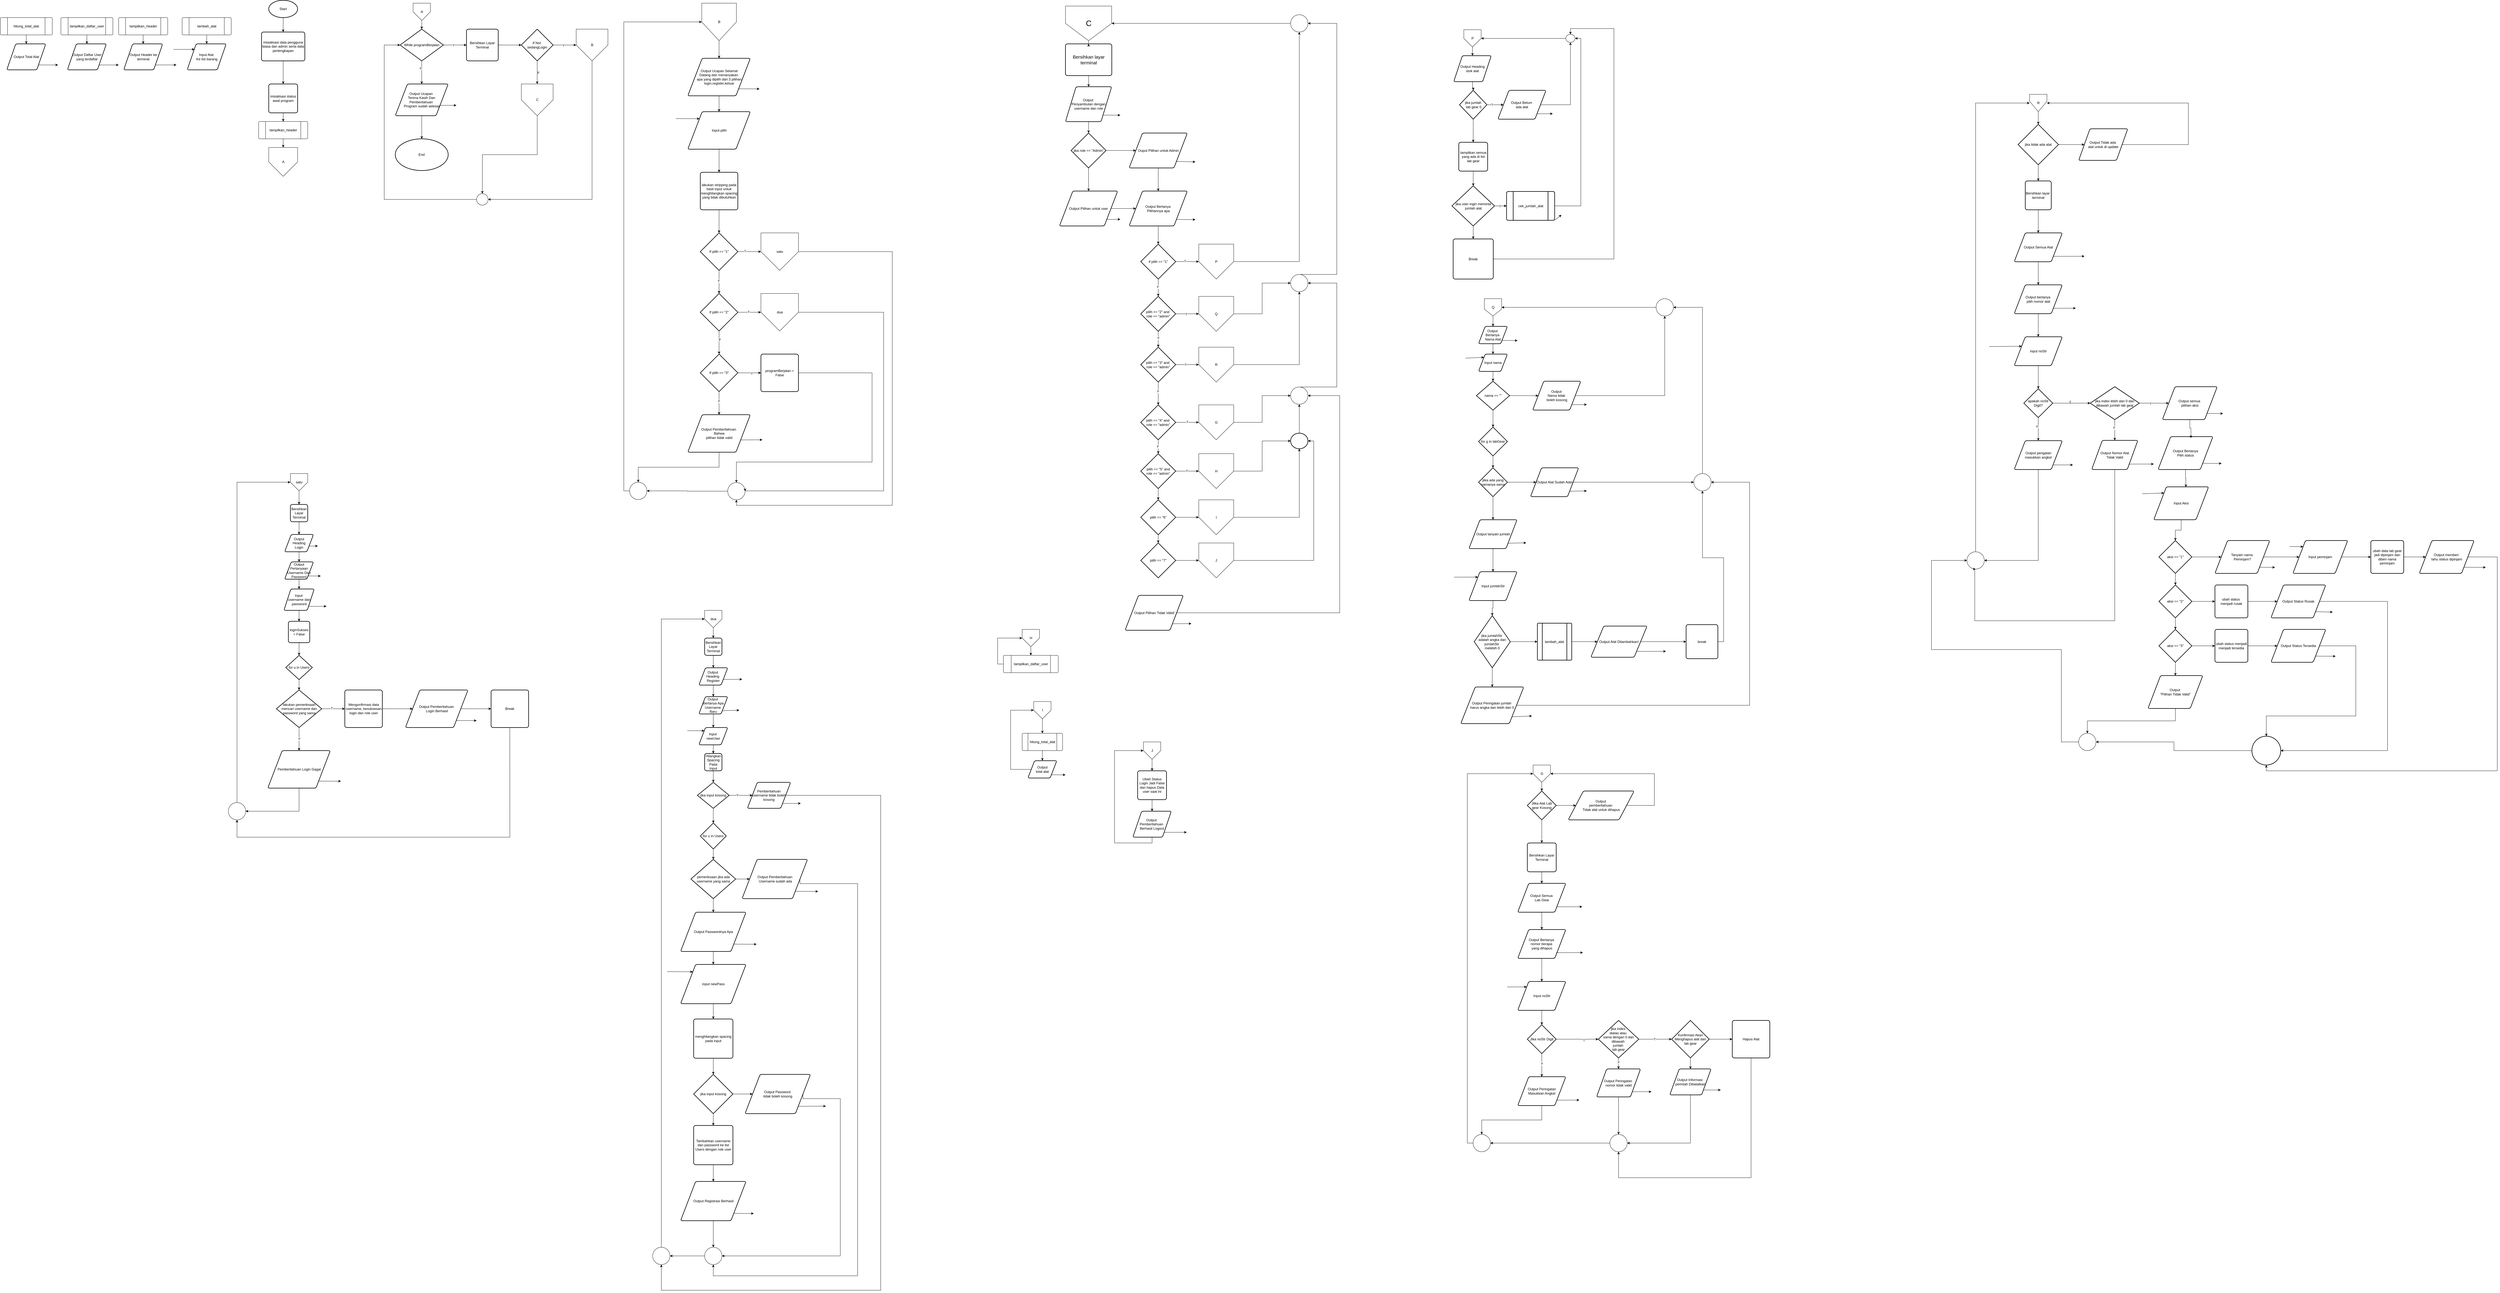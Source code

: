 <mxfile version="22.1.22" type="embed">
  <diagram name="Page-1" id="k8nUPPUNSCSoHeEq_xVf">
    <mxGraphModel dx="2486" dy="978" grid="1" gridSize="10" guides="1" tooltips="1" connect="1" arrows="1" fold="1" page="1" pageScale="1" pageWidth="850" pageHeight="1100" math="0" shadow="0">
      <root>
        <mxCell id="0" />
        <mxCell id="1" parent="0" />
        <mxCell id="yB53DeTC5rhiAgNnbIRb-1" value="Start" style="strokeWidth=2;html=1;shape=mxgraph.flowchart.start_1;whiteSpace=wrap;" parent="1" vertex="1">
          <mxGeometry x="350" y="110" width="100" height="60" as="geometry" />
        </mxCell>
        <mxCell id="yB53DeTC5rhiAgNnbIRb-2" value="inisialisasi data pengguna biasa dan admin serta data perlengkapan" style="rounded=1;whiteSpace=wrap;html=1;absoluteArcSize=1;arcSize=14;strokeWidth=2;" parent="1" vertex="1">
          <mxGeometry x="325" y="220" width="150" height="100" as="geometry" />
        </mxCell>
        <mxCell id="yB53DeTC5rhiAgNnbIRb-3" value="" style="edgeStyle=orthogonalEdgeStyle;rounded=0;orthogonalLoop=1;jettySize=auto;html=1;" parent="1" source="yB53DeTC5rhiAgNnbIRb-1" target="yB53DeTC5rhiAgNnbIRb-2" edge="1">
          <mxGeometry relative="1" as="geometry" />
        </mxCell>
        <mxCell id="21" style="edgeStyle=none;html=1;exitX=0.5;exitY=1;exitDx=0;exitDy=0;entryX=0.5;entryY=0;entryDx=0;entryDy=0;" parent="1" source="yB53DeTC5rhiAgNnbIRb-4" target="20" edge="1">
          <mxGeometry relative="1" as="geometry" />
        </mxCell>
        <mxCell id="yB53DeTC5rhiAgNnbIRb-4" value="inisialisasi status awal program" style="rounded=1;whiteSpace=wrap;html=1;absoluteArcSize=1;arcSize=14;strokeWidth=2;" parent="1" vertex="1">
          <mxGeometry x="350" y="400" width="100" height="100" as="geometry" />
        </mxCell>
        <mxCell id="yB53DeTC5rhiAgNnbIRb-5" value="" style="edgeStyle=orthogonalEdgeStyle;rounded=0;orthogonalLoop=1;jettySize=auto;html=1;" parent="1" source="yB53DeTC5rhiAgNnbIRb-2" target="yB53DeTC5rhiAgNnbIRb-4" edge="1">
          <mxGeometry relative="1" as="geometry" />
        </mxCell>
        <mxCell id="yB53DeTC5rhiAgNnbIRb-6" value="A" style="verticalLabelPosition=middle;verticalAlign=middle;html=1;shape=offPageConnector;rounded=0;size=0.5;labelPosition=center;align=center;" parent="1" vertex="1">
          <mxGeometry x="350" y="620" width="100" height="100" as="geometry" />
        </mxCell>
        <mxCell id="yB53DeTC5rhiAgNnbIRb-8" value="A" style="verticalLabelPosition=middle;verticalAlign=middle;html=1;shape=offPageConnector;rounded=0;size=0.5;labelPosition=center;align=center;" parent="1" vertex="1">
          <mxGeometry x="850" y="120" width="60" height="60" as="geometry" />
        </mxCell>
        <mxCell id="yB53DeTC5rhiAgNnbIRb-9" value="While programBerjalan" style="strokeWidth=2;html=1;shape=mxgraph.flowchart.decision;whiteSpace=wrap;" parent="1" vertex="1">
          <mxGeometry x="805" y="210" width="150" height="110" as="geometry" />
        </mxCell>
        <mxCell id="yB53DeTC5rhiAgNnbIRb-10" value="" style="edgeStyle=orthogonalEdgeStyle;rounded=0;orthogonalLoop=1;jettySize=auto;html=1;" parent="1" source="yB53DeTC5rhiAgNnbIRb-8" target="yB53DeTC5rhiAgNnbIRb-9" edge="1">
          <mxGeometry relative="1" as="geometry" />
        </mxCell>
        <mxCell id="yB53DeTC5rhiAgNnbIRb-11" value="Output Ucapan&amp;nbsp;&lt;div&gt;Terima Kasih Dan Pemberitahua&lt;span style=&quot;background-color: transparent; color: light-dark(rgb(0, 0, 0), rgb(255, 255, 255));&quot;&gt;n&amp;nbsp;&lt;/span&gt;&lt;div&gt;&lt;span style=&quot;background-color: transparent; color: light-dark(rgb(0, 0, 0), rgb(255, 255, 255));&quot;&gt;Program sudah selesai&lt;/span&gt;&lt;/div&gt;&lt;/div&gt;" style="shape=parallelogram;html=1;strokeWidth=2;perimeter=parallelogramPerimeter;whiteSpace=wrap;rounded=1;arcSize=12;size=0.23;" parent="1" vertex="1">
          <mxGeometry x="788.333" y="400" width="183.333" height="110" as="geometry" />
        </mxCell>
        <mxCell id="yB53DeTC5rhiAgNnbIRb-12" value="" style="edgeStyle=orthogonalEdgeStyle;rounded=0;orthogonalLoop=1;jettySize=auto;html=1;" parent="1" source="yB53DeTC5rhiAgNnbIRb-9" target="yB53DeTC5rhiAgNnbIRb-11" edge="1">
          <mxGeometry relative="1" as="geometry" />
        </mxCell>
        <mxCell id="yB53DeTC5rhiAgNnbIRb-14" value="F" style="edgeLabel;html=1;align=center;verticalAlign=middle;resizable=0;points=[];" parent="yB53DeTC5rhiAgNnbIRb-12" vertex="1" connectable="0">
          <mxGeometry x="-0.36" y="-4" relative="1" as="geometry">
            <mxPoint as="offset" />
          </mxGeometry>
        </mxCell>
        <mxCell id="yB53DeTC5rhiAgNnbIRb-13" value="" style="endArrow=classic;html=1;rounded=0;exitX=1;exitY=0.75;exitDx=0;exitDy=0;" parent="1" source="yB53DeTC5rhiAgNnbIRb-11" edge="1">
          <mxGeometry width="50" height="50" relative="1" as="geometry">
            <mxPoint x="1040" y="490" as="sourcePoint" />
            <mxPoint x="1000" y="474" as="targetPoint" />
          </mxGeometry>
        </mxCell>
        <mxCell id="yB53DeTC5rhiAgNnbIRb-15" value="End" style="strokeWidth=2;html=1;shape=mxgraph.flowchart.start_1;whiteSpace=wrap;" parent="1" vertex="1">
          <mxGeometry x="788.333" y="590" width="183.333" height="110" as="geometry" />
        </mxCell>
        <mxCell id="yB53DeTC5rhiAgNnbIRb-16" value="" style="edgeStyle=orthogonalEdgeStyle;rounded=0;orthogonalLoop=1;jettySize=auto;html=1;" parent="1" source="yB53DeTC5rhiAgNnbIRb-11" target="yB53DeTC5rhiAgNnbIRb-15" edge="1">
          <mxGeometry relative="1" as="geometry" />
        </mxCell>
        <mxCell id="yB53DeTC5rhiAgNnbIRb-17" value="Bersihkan Layar Terminal" style="rounded=1;whiteSpace=wrap;html=1;absoluteArcSize=1;arcSize=14;strokeWidth=2;" parent="1" vertex="1">
          <mxGeometry x="1035" y="210" width="110.0" height="110" as="geometry" />
        </mxCell>
        <mxCell id="yB53DeTC5rhiAgNnbIRb-18" value="" style="edgeStyle=orthogonalEdgeStyle;rounded=0;orthogonalLoop=1;jettySize=auto;html=1;" parent="1" source="yB53DeTC5rhiAgNnbIRb-9" target="yB53DeTC5rhiAgNnbIRb-17" edge="1">
          <mxGeometry relative="1" as="geometry" />
        </mxCell>
        <mxCell id="yB53DeTC5rhiAgNnbIRb-20" value="T" style="edgeLabel;html=1;align=center;verticalAlign=middle;resizable=0;points=[];" parent="yB53DeTC5rhiAgNnbIRb-18" vertex="1" connectable="0">
          <mxGeometry x="-0.135" y="-1" relative="1" as="geometry">
            <mxPoint as="offset" />
          </mxGeometry>
        </mxCell>
        <mxCell id="yB53DeTC5rhiAgNnbIRb-22" value="If Not&amp;nbsp;&lt;div&gt;sedangLogin&lt;/div&gt;" style="strokeWidth=2;html=1;shape=mxgraph.flowchart.decision;whiteSpace=wrap;" parent="1" vertex="1">
          <mxGeometry x="1225" y="210" width="110.0" height="110" as="geometry" />
        </mxCell>
        <mxCell id="yB53DeTC5rhiAgNnbIRb-23" value="" style="edgeStyle=orthogonalEdgeStyle;rounded=0;orthogonalLoop=1;jettySize=auto;html=1;" parent="1" source="yB53DeTC5rhiAgNnbIRb-17" target="yB53DeTC5rhiAgNnbIRb-22" edge="1">
          <mxGeometry relative="1" as="geometry" />
        </mxCell>
        <mxCell id="yB53DeTC5rhiAgNnbIRb-24" value="B" style="verticalLabelPosition=middle;verticalAlign=middle;html=1;shape=offPageConnector;rounded=0;size=0.5;labelPosition=center;align=center;" parent="1" vertex="1">
          <mxGeometry x="1415" y="210" width="110" height="110" as="geometry" />
        </mxCell>
        <mxCell id="yB53DeTC5rhiAgNnbIRb-25" value="" style="edgeStyle=orthogonalEdgeStyle;rounded=0;orthogonalLoop=1;jettySize=auto;html=1;" parent="1" source="yB53DeTC5rhiAgNnbIRb-22" target="yB53DeTC5rhiAgNnbIRb-24" edge="1">
          <mxGeometry relative="1" as="geometry" />
        </mxCell>
        <mxCell id="yB53DeTC5rhiAgNnbIRb-171" value="T" style="edgeLabel;html=1;align=center;verticalAlign=middle;resizable=0;points=[];" parent="yB53DeTC5rhiAgNnbIRb-25" vertex="1" connectable="0">
          <mxGeometry x="-0.108" y="-2" relative="1" as="geometry">
            <mxPoint as="offset" />
          </mxGeometry>
        </mxCell>
        <mxCell id="yB53DeTC5rhiAgNnbIRb-26" value="C" style="verticalLabelPosition=middle;verticalAlign=middle;html=1;shape=offPageConnector;rounded=0;size=0.5;labelPosition=center;align=center;" parent="1" vertex="1">
          <mxGeometry x="1225" y="400" width="110" height="110" as="geometry" />
        </mxCell>
        <mxCell id="yB53DeTC5rhiAgNnbIRb-27" value="" style="edgeStyle=orthogonalEdgeStyle;rounded=0;orthogonalLoop=1;jettySize=auto;html=1;" parent="1" source="yB53DeTC5rhiAgNnbIRb-22" target="yB53DeTC5rhiAgNnbIRb-26" edge="1">
          <mxGeometry relative="1" as="geometry" />
        </mxCell>
        <mxCell id="yB53DeTC5rhiAgNnbIRb-172" value="F" style="edgeLabel;html=1;align=center;verticalAlign=middle;resizable=0;points=[];" parent="yB53DeTC5rhiAgNnbIRb-27" vertex="1" connectable="0">
          <mxGeometry x="0.029" y="4" relative="1" as="geometry">
            <mxPoint as="offset" />
          </mxGeometry>
        </mxCell>
        <mxCell id="yB53DeTC5rhiAgNnbIRb-28" value="" style="verticalLabelPosition=bottom;verticalAlign=top;html=1;shape=mxgraph.flowchart.on-page_reference;" parent="1" vertex="1">
          <mxGeometry x="1070" y="780" width="40" height="40" as="geometry" />
        </mxCell>
        <mxCell id="yB53DeTC5rhiAgNnbIRb-30" style="edgeStyle=orthogonalEdgeStyle;rounded=0;orthogonalLoop=1;jettySize=auto;html=1;exitX=0.5;exitY=1;exitDx=0;exitDy=0;entryX=0.5;entryY=0;entryDx=0;entryDy=0;entryPerimeter=0;" parent="1" source="yB53DeTC5rhiAgNnbIRb-26" target="yB53DeTC5rhiAgNnbIRb-28" edge="1">
          <mxGeometry relative="1" as="geometry" />
        </mxCell>
        <mxCell id="yB53DeTC5rhiAgNnbIRb-31" style="edgeStyle=orthogonalEdgeStyle;rounded=0;orthogonalLoop=1;jettySize=auto;html=1;exitX=0.5;exitY=1;exitDx=0;exitDy=0;entryX=1;entryY=0.5;entryDx=0;entryDy=0;entryPerimeter=0;" parent="1" source="yB53DeTC5rhiAgNnbIRb-24" target="yB53DeTC5rhiAgNnbIRb-28" edge="1">
          <mxGeometry relative="1" as="geometry" />
        </mxCell>
        <mxCell id="yB53DeTC5rhiAgNnbIRb-32" style="edgeStyle=orthogonalEdgeStyle;rounded=0;orthogonalLoop=1;jettySize=auto;html=1;exitX=0;exitY=0.5;exitDx=0;exitDy=0;exitPerimeter=0;entryX=0;entryY=0.5;entryDx=0;entryDy=0;entryPerimeter=0;" parent="1" source="yB53DeTC5rhiAgNnbIRb-28" target="yB53DeTC5rhiAgNnbIRb-9" edge="1">
          <mxGeometry relative="1" as="geometry">
            <Array as="points">
              <mxPoint x="750" y="800" />
              <mxPoint x="750" y="265" />
            </Array>
          </mxGeometry>
        </mxCell>
        <mxCell id="yB53DeTC5rhiAgNnbIRb-33" value="B" style="verticalLabelPosition=middle;verticalAlign=middle;html=1;shape=offPageConnector;rounded=0;size=0.5;labelPosition=center;align=center;" parent="1" vertex="1">
          <mxGeometry x="1850" y="120" width="120" height="130" as="geometry" />
        </mxCell>
        <mxCell id="yB53DeTC5rhiAgNnbIRb-34" value="Output Ucapan Selamat&lt;div&gt;Datang dan menanyakan&amp;nbsp;&lt;/div&gt;&lt;div&gt;apa yang dipilih dari 3 pilihan login,register,keluar&lt;/div&gt;" style="shape=parallelogram;html=1;strokeWidth=2;perimeter=parallelogramPerimeter;whiteSpace=wrap;rounded=1;arcSize=12;size=0.23;" parent="1" vertex="1">
          <mxGeometry x="1801.667" y="311" width="216.667" height="130" as="geometry" />
        </mxCell>
        <mxCell id="yB53DeTC5rhiAgNnbIRb-35" value="" style="edgeStyle=orthogonalEdgeStyle;rounded=0;orthogonalLoop=1;jettySize=auto;html=1;" parent="1" source="yB53DeTC5rhiAgNnbIRb-33" target="yB53DeTC5rhiAgNnbIRb-34" edge="1">
          <mxGeometry relative="1" as="geometry" />
        </mxCell>
        <mxCell id="yB53DeTC5rhiAgNnbIRb-36" value="" style="endArrow=classic;html=1;rounded=0;exitX=1;exitY=1;exitDx=0;exitDy=0;" parent="1" source="yB53DeTC5rhiAgNnbIRb-34" edge="1">
          <mxGeometry width="50" height="50" relative="1" as="geometry">
            <mxPoint x="2050" y="441" as="sourcePoint" />
            <mxPoint x="2050" y="417" as="targetPoint" />
          </mxGeometry>
        </mxCell>
        <mxCell id="yB53DeTC5rhiAgNnbIRb-37" value="Input pilih" style="shape=parallelogram;html=1;strokeWidth=2;perimeter=parallelogramPerimeter;whiteSpace=wrap;rounded=1;arcSize=12;size=0.23;" parent="1" vertex="1">
          <mxGeometry x="1801.667" y="496" width="216.667" height="130" as="geometry" />
        </mxCell>
        <mxCell id="yB53DeTC5rhiAgNnbIRb-38" value="" style="edgeStyle=orthogonalEdgeStyle;rounded=0;orthogonalLoop=1;jettySize=auto;html=1;" parent="1" source="yB53DeTC5rhiAgNnbIRb-34" target="yB53DeTC5rhiAgNnbIRb-37" edge="1">
          <mxGeometry relative="1" as="geometry" />
        </mxCell>
        <mxCell id="yB53DeTC5rhiAgNnbIRb-39" value="" style="endArrow=classic;html=1;rounded=0;entryX=0;entryY=0;entryDx=0;entryDy=0;" parent="1" target="yB53DeTC5rhiAgNnbIRb-37" edge="1">
          <mxGeometry width="50" height="50" relative="1" as="geometry">
            <mxPoint x="1760" y="520" as="sourcePoint" />
            <mxPoint x="1780" y="576" as="targetPoint" />
          </mxGeometry>
        </mxCell>
        <mxCell id="yB53DeTC5rhiAgNnbIRb-40" value="lakukan stripping pada hasil input untuk menghilangkan spacing yang tidak dibutuhkan" style="rounded=1;whiteSpace=wrap;html=1;absoluteArcSize=1;arcSize=14;strokeWidth=2;" parent="1" vertex="1">
          <mxGeometry x="1845" y="706" width="130" height="130" as="geometry" />
        </mxCell>
        <mxCell id="yB53DeTC5rhiAgNnbIRb-41" value="" style="edgeStyle=orthogonalEdgeStyle;rounded=0;orthogonalLoop=1;jettySize=auto;html=1;" parent="1" source="yB53DeTC5rhiAgNnbIRb-37" target="yB53DeTC5rhiAgNnbIRb-40" edge="1">
          <mxGeometry relative="1" as="geometry" />
        </mxCell>
        <mxCell id="yB53DeTC5rhiAgNnbIRb-42" value="If pilih == &quot;1&quot;" style="strokeWidth=2;html=1;shape=mxgraph.flowchart.decision;whiteSpace=wrap;" parent="1" vertex="1">
          <mxGeometry x="1845" y="916" width="130" height="130" as="geometry" />
        </mxCell>
        <mxCell id="yB53DeTC5rhiAgNnbIRb-43" value="" style="edgeStyle=orthogonalEdgeStyle;rounded=0;orthogonalLoop=1;jettySize=auto;html=1;" parent="1" source="yB53DeTC5rhiAgNnbIRb-40" target="yB53DeTC5rhiAgNnbIRb-42" edge="1">
          <mxGeometry relative="1" as="geometry" />
        </mxCell>
        <mxCell id="yB53DeTC5rhiAgNnbIRb-48" value="If pilih == &quot;2&quot;" style="strokeWidth=2;html=1;shape=mxgraph.flowchart.decision;whiteSpace=wrap;" parent="1" vertex="1">
          <mxGeometry x="1845" y="1126" width="130" height="130" as="geometry" />
        </mxCell>
        <mxCell id="yB53DeTC5rhiAgNnbIRb-49" value="" style="edgeStyle=orthogonalEdgeStyle;rounded=0;orthogonalLoop=1;jettySize=auto;html=1;" parent="1" source="yB53DeTC5rhiAgNnbIRb-42" target="yB53DeTC5rhiAgNnbIRb-48" edge="1">
          <mxGeometry relative="1" as="geometry" />
        </mxCell>
        <mxCell id="yB53DeTC5rhiAgNnbIRb-50" value="F" style="edgeLabel;html=1;align=center;verticalAlign=middle;resizable=0;points=[];" parent="yB53DeTC5rhiAgNnbIRb-49" vertex="1" connectable="0">
          <mxGeometry x="-0.096" y="-1" relative="1" as="geometry">
            <mxPoint as="offset" />
          </mxGeometry>
        </mxCell>
        <mxCell id="yB53DeTC5rhiAgNnbIRb-51" value="If pilih == &quot;3&quot;" style="strokeWidth=2;html=1;shape=mxgraph.flowchart.decision;whiteSpace=wrap;" parent="1" vertex="1">
          <mxGeometry x="1845" y="1336" width="130" height="130" as="geometry" />
        </mxCell>
        <mxCell id="yB53DeTC5rhiAgNnbIRb-52" value="" style="edgeStyle=orthogonalEdgeStyle;rounded=0;orthogonalLoop=1;jettySize=auto;html=1;" parent="1" source="yB53DeTC5rhiAgNnbIRb-48" target="yB53DeTC5rhiAgNnbIRb-51" edge="1">
          <mxGeometry relative="1" as="geometry" />
        </mxCell>
        <mxCell id="yB53DeTC5rhiAgNnbIRb-194" value="F" style="edgeLabel;html=1;align=center;verticalAlign=middle;resizable=0;points=[];" parent="yB53DeTC5rhiAgNnbIRb-52" vertex="1" connectable="0">
          <mxGeometry x="-0.256" y="3" relative="1" as="geometry">
            <mxPoint as="offset" />
          </mxGeometry>
        </mxCell>
        <mxCell id="yB53DeTC5rhiAgNnbIRb-53" value="Output Pemberitahuan&amp;nbsp;&lt;div&gt;Bahwa&lt;div&gt;pilihan tidak valid&lt;/div&gt;&lt;/div&gt;" style="shape=parallelogram;html=1;strokeWidth=2;perimeter=parallelogramPerimeter;whiteSpace=wrap;rounded=1;arcSize=12;size=0.23;" parent="1" vertex="1">
          <mxGeometry x="1801.667" y="1546" width="216.667" height="130" as="geometry" />
        </mxCell>
        <mxCell id="yB53DeTC5rhiAgNnbIRb-54" value="" style="edgeStyle=orthogonalEdgeStyle;rounded=0;orthogonalLoop=1;jettySize=auto;html=1;" parent="1" source="yB53DeTC5rhiAgNnbIRb-51" target="yB53DeTC5rhiAgNnbIRb-53" edge="1">
          <mxGeometry relative="1" as="geometry" />
        </mxCell>
        <mxCell id="yB53DeTC5rhiAgNnbIRb-195" value="F" style="edgeLabel;html=1;align=center;verticalAlign=middle;resizable=0;points=[];" parent="yB53DeTC5rhiAgNnbIRb-54" vertex="1" connectable="0">
          <mxGeometry x="-0.172" relative="1" as="geometry">
            <mxPoint as="offset" />
          </mxGeometry>
        </mxCell>
        <mxCell id="yB53DeTC5rhiAgNnbIRb-55" value="" style="endArrow=classic;html=1;rounded=0;exitX=1;exitY=0.75;exitDx=0;exitDy=0;" parent="1" source="yB53DeTC5rhiAgNnbIRb-53" edge="1">
          <mxGeometry width="50" height="50" relative="1" as="geometry">
            <mxPoint x="2090" y="1710" as="sourcePoint" />
            <mxPoint x="2060" y="1633" as="targetPoint" />
          </mxGeometry>
        </mxCell>
        <mxCell id="yB53DeTC5rhiAgNnbIRb-56" value="programBerjalan = False" style="rounded=1;whiteSpace=wrap;html=1;absoluteArcSize=1;arcSize=14;strokeWidth=2;" parent="1" vertex="1">
          <mxGeometry x="2055" y="1336" width="130" height="130" as="geometry" />
        </mxCell>
        <mxCell id="yB53DeTC5rhiAgNnbIRb-57" value="" style="edgeStyle=orthogonalEdgeStyle;rounded=0;orthogonalLoop=1;jettySize=auto;html=1;" parent="1" source="yB53DeTC5rhiAgNnbIRb-51" target="yB53DeTC5rhiAgNnbIRb-56" edge="1">
          <mxGeometry relative="1" as="geometry" />
        </mxCell>
        <mxCell id="yB53DeTC5rhiAgNnbIRb-198" value="T" style="edgeLabel;html=1;align=center;verticalAlign=middle;resizable=0;points=[];" parent="yB53DeTC5rhiAgNnbIRb-57" vertex="1" connectable="0">
          <mxGeometry x="0.197" y="-3" relative="1" as="geometry">
            <mxPoint as="offset" />
          </mxGeometry>
        </mxCell>
        <mxCell id="yB53DeTC5rhiAgNnbIRb-58" value="satu" style="verticalLabelPosition=middle;verticalAlign=middle;html=1;shape=offPageConnector;rounded=0;size=0.5;labelPosition=center;align=center;" parent="1" vertex="1">
          <mxGeometry x="2055" y="916" width="130" height="130" as="geometry" />
        </mxCell>
        <mxCell id="yB53DeTC5rhiAgNnbIRb-59" value="" style="edgeStyle=orthogonalEdgeStyle;rounded=0;orthogonalLoop=1;jettySize=auto;html=1;" parent="1" source="yB53DeTC5rhiAgNnbIRb-42" target="yB53DeTC5rhiAgNnbIRb-58" edge="1">
          <mxGeometry relative="1" as="geometry" />
        </mxCell>
        <mxCell id="yB53DeTC5rhiAgNnbIRb-196" value="T" style="edgeLabel;html=1;align=center;verticalAlign=middle;resizable=0;points=[];" parent="yB53DeTC5rhiAgNnbIRb-59" vertex="1" connectable="0">
          <mxGeometry x="-0.386" y="2" relative="1" as="geometry">
            <mxPoint as="offset" />
          </mxGeometry>
        </mxCell>
        <mxCell id="yB53DeTC5rhiAgNnbIRb-60" value="dua" style="verticalLabelPosition=middle;verticalAlign=middle;html=1;shape=offPageConnector;rounded=0;size=0.5;labelPosition=center;align=center;" parent="1" vertex="1">
          <mxGeometry x="2055" y="1126" width="130" height="130" as="geometry" />
        </mxCell>
        <mxCell id="yB53DeTC5rhiAgNnbIRb-61" value="" style="edgeStyle=orthogonalEdgeStyle;rounded=0;orthogonalLoop=1;jettySize=auto;html=1;" parent="1" source="yB53DeTC5rhiAgNnbIRb-48" target="yB53DeTC5rhiAgNnbIRb-60" edge="1">
          <mxGeometry relative="1" as="geometry" />
        </mxCell>
        <mxCell id="yB53DeTC5rhiAgNnbIRb-197" value="T" style="edgeLabel;html=1;align=center;verticalAlign=middle;resizable=0;points=[];" parent="yB53DeTC5rhiAgNnbIRb-61" vertex="1" connectable="0">
          <mxGeometry x="-0.081" y="1" relative="1" as="geometry">
            <mxPoint as="offset" />
          </mxGeometry>
        </mxCell>
        <mxCell id="yB53DeTC5rhiAgNnbIRb-70" style="edgeStyle=orthogonalEdgeStyle;rounded=0;orthogonalLoop=1;jettySize=auto;html=1;exitX=0;exitY=0.5;exitDx=0;exitDy=0;exitPerimeter=0;entryX=0;entryY=0.5;entryDx=0;entryDy=0;" parent="1" source="yB53DeTC5rhiAgNnbIRb-62" target="yB53DeTC5rhiAgNnbIRb-33" edge="1">
          <mxGeometry relative="1" as="geometry" />
        </mxCell>
        <mxCell id="yB53DeTC5rhiAgNnbIRb-62" value="" style="verticalLabelPosition=bottom;verticalAlign=top;html=1;shape=mxgraph.flowchart.on-page_reference;" parent="1" vertex="1">
          <mxGeometry x="1600" y="1780" width="60" height="60" as="geometry" />
        </mxCell>
        <mxCell id="yB53DeTC5rhiAgNnbIRb-63" value="" style="verticalLabelPosition=bottom;verticalAlign=top;html=1;shape=mxgraph.flowchart.on-page_reference;" parent="1" vertex="1">
          <mxGeometry x="1940" y="1781" width="60" height="60" as="geometry" />
        </mxCell>
        <mxCell id="yB53DeTC5rhiAgNnbIRb-64" style="edgeStyle=orthogonalEdgeStyle;rounded=0;orthogonalLoop=1;jettySize=auto;html=1;exitX=1;exitY=0.5;exitDx=0;exitDy=0;entryX=0.5;entryY=1;entryDx=0;entryDy=0;entryPerimeter=0;" parent="1" source="yB53DeTC5rhiAgNnbIRb-58" target="yB53DeTC5rhiAgNnbIRb-63" edge="1">
          <mxGeometry relative="1" as="geometry">
            <Array as="points">
              <mxPoint x="2510" y="981" />
              <mxPoint x="2510" y="1860" />
              <mxPoint x="1970" y="1860" />
            </Array>
          </mxGeometry>
        </mxCell>
        <mxCell id="yB53DeTC5rhiAgNnbIRb-65" style="edgeStyle=orthogonalEdgeStyle;rounded=0;orthogonalLoop=1;jettySize=auto;html=1;exitX=1;exitY=0.5;exitDx=0;exitDy=0;entryX=1;entryY=0.5;entryDx=0;entryDy=0;entryPerimeter=0;" parent="1" source="yB53DeTC5rhiAgNnbIRb-60" target="yB53DeTC5rhiAgNnbIRb-63" edge="1">
          <mxGeometry relative="1" as="geometry">
            <Array as="points">
              <mxPoint x="2480" y="1191" />
              <mxPoint x="2480" y="1810" />
            </Array>
          </mxGeometry>
        </mxCell>
        <mxCell id="yB53DeTC5rhiAgNnbIRb-66" style="edgeStyle=orthogonalEdgeStyle;rounded=0;orthogonalLoop=1;jettySize=auto;html=1;exitX=1;exitY=0.5;exitDx=0;exitDy=0;entryX=0.5;entryY=0;entryDx=0;entryDy=0;entryPerimeter=0;" parent="1" source="yB53DeTC5rhiAgNnbIRb-56" target="yB53DeTC5rhiAgNnbIRb-63" edge="1">
          <mxGeometry relative="1" as="geometry">
            <Array as="points">
              <mxPoint x="2440" y="1401" />
              <mxPoint x="2440" y="1710" />
              <mxPoint x="1970" y="1710" />
            </Array>
          </mxGeometry>
        </mxCell>
        <mxCell id="yB53DeTC5rhiAgNnbIRb-68" style="edgeStyle=orthogonalEdgeStyle;rounded=0;orthogonalLoop=1;jettySize=auto;html=1;exitX=0.5;exitY=1;exitDx=0;exitDy=0;entryX=0.5;entryY=0;entryDx=0;entryDy=0;entryPerimeter=0;" parent="1" source="yB53DeTC5rhiAgNnbIRb-53" target="yB53DeTC5rhiAgNnbIRb-62" edge="1">
          <mxGeometry relative="1" as="geometry" />
        </mxCell>
        <mxCell id="yB53DeTC5rhiAgNnbIRb-69" style="edgeStyle=orthogonalEdgeStyle;rounded=0;orthogonalLoop=1;jettySize=auto;html=1;exitX=0;exitY=0.5;exitDx=0;exitDy=0;exitPerimeter=0;entryX=1;entryY=0.5;entryDx=0;entryDy=0;entryPerimeter=0;" parent="1" source="yB53DeTC5rhiAgNnbIRb-63" target="yB53DeTC5rhiAgNnbIRb-62" edge="1">
          <mxGeometry relative="1" as="geometry" />
        </mxCell>
        <mxCell id="yB53DeTC5rhiAgNnbIRb-71" value="satu" style="verticalLabelPosition=middle;verticalAlign=middle;html=1;shape=offPageConnector;rounded=0;size=0.5;labelPosition=center;align=center;" parent="1" vertex="1">
          <mxGeometry x="425" y="1750" width="60" height="60" as="geometry" />
        </mxCell>
        <mxCell id="yB53DeTC5rhiAgNnbIRb-72" value="Bersihkan Layar Terminal" style="rounded=1;whiteSpace=wrap;html=1;absoluteArcSize=1;arcSize=14;strokeWidth=2;" parent="1" vertex="1">
          <mxGeometry x="425" y="1857" width="60" height="60" as="geometry" />
        </mxCell>
        <mxCell id="yB53DeTC5rhiAgNnbIRb-73" value="" style="edgeStyle=orthogonalEdgeStyle;rounded=0;orthogonalLoop=1;jettySize=auto;html=1;" parent="1" source="yB53DeTC5rhiAgNnbIRb-71" target="yB53DeTC5rhiAgNnbIRb-72" edge="1">
          <mxGeometry relative="1" as="geometry" />
        </mxCell>
        <mxCell id="yB53DeTC5rhiAgNnbIRb-74" value="Output&lt;div&gt;Heading&lt;br&gt;Login&lt;/div&gt;" style="shape=parallelogram;html=1;strokeWidth=2;perimeter=parallelogramPerimeter;whiteSpace=wrap;rounded=1;arcSize=12;size=0.23;" parent="1" vertex="1">
          <mxGeometry x="405" y="1961" width="100" height="60" as="geometry" />
        </mxCell>
        <mxCell id="yB53DeTC5rhiAgNnbIRb-75" value="" style="edgeStyle=orthogonalEdgeStyle;rounded=0;orthogonalLoop=1;jettySize=auto;html=1;" parent="1" source="yB53DeTC5rhiAgNnbIRb-72" target="yB53DeTC5rhiAgNnbIRb-74" edge="1">
          <mxGeometry relative="1" as="geometry" />
        </mxCell>
        <mxCell id="yB53DeTC5rhiAgNnbIRb-76" value="" style="endArrow=classic;html=1;rounded=0;exitX=1;exitY=0.75;exitDx=0;exitDy=0;" parent="1" source="yB53DeTC5rhiAgNnbIRb-74" edge="1">
          <mxGeometry width="50" height="50" relative="1" as="geometry">
            <mxPoint x="500" y="2040" as="sourcePoint" />
            <mxPoint x="520" y="2001" as="targetPoint" />
          </mxGeometry>
        </mxCell>
        <mxCell id="yB53DeTC5rhiAgNnbIRb-77" value="Output Pertanyaan Username Dan Password" style="shape=parallelogram;html=1;strokeWidth=2;perimeter=parallelogramPerimeter;whiteSpace=wrap;rounded=1;arcSize=12;size=0.23;" parent="1" vertex="1">
          <mxGeometry x="405" y="2056" width="100" height="60" as="geometry" />
        </mxCell>
        <mxCell id="yB53DeTC5rhiAgNnbIRb-78" value="" style="edgeStyle=orthogonalEdgeStyle;rounded=0;orthogonalLoop=1;jettySize=auto;html=1;" parent="1" source="yB53DeTC5rhiAgNnbIRb-74" target="yB53DeTC5rhiAgNnbIRb-77" edge="1">
          <mxGeometry relative="1" as="geometry" />
        </mxCell>
        <mxCell id="yB53DeTC5rhiAgNnbIRb-79" value="" style="endArrow=classic;html=1;rounded=0;exitX=1;exitY=1;exitDx=0;exitDy=0;" parent="1" source="yB53DeTC5rhiAgNnbIRb-77" edge="1">
          <mxGeometry width="50" height="50" relative="1" as="geometry">
            <mxPoint x="550" y="2118" as="sourcePoint" />
            <mxPoint x="530" y="2105" as="targetPoint" />
          </mxGeometry>
        </mxCell>
        <mxCell id="yB53DeTC5rhiAgNnbIRb-80" value="Input&amp;nbsp;&lt;div&gt;username dan password&lt;/div&gt;" style="shape=parallelogram;html=1;strokeWidth=2;perimeter=parallelogramPerimeter;whiteSpace=wrap;rounded=1;arcSize=12;size=0.23;" parent="1" vertex="1">
          <mxGeometry x="402.5" y="2150" width="105" height="74" as="geometry" />
        </mxCell>
        <mxCell id="yB53DeTC5rhiAgNnbIRb-81" value="" style="edgeStyle=orthogonalEdgeStyle;rounded=0;orthogonalLoop=1;jettySize=auto;html=1;" parent="1" source="yB53DeTC5rhiAgNnbIRb-77" target="yB53DeTC5rhiAgNnbIRb-80" edge="1">
          <mxGeometry relative="1" as="geometry" />
        </mxCell>
        <mxCell id="yB53DeTC5rhiAgNnbIRb-82" value="" style="endArrow=classic;html=1;rounded=0;exitX=1;exitY=1;exitDx=0;exitDy=0;" parent="1" source="yB53DeTC5rhiAgNnbIRb-80" edge="1">
          <mxGeometry width="50" height="50" relative="1" as="geometry">
            <mxPoint x="570" y="2250" as="sourcePoint" />
            <mxPoint x="550" y="2210" as="targetPoint" />
          </mxGeometry>
        </mxCell>
        <mxCell id="yB53DeTC5rhiAgNnbIRb-83" value="loginSukses = False" style="rounded=1;whiteSpace=wrap;html=1;absoluteArcSize=1;arcSize=14;strokeWidth=2;" parent="1" vertex="1">
          <mxGeometry x="418" y="2262" width="74" height="74" as="geometry" />
        </mxCell>
        <mxCell id="yB53DeTC5rhiAgNnbIRb-84" value="" style="edgeStyle=orthogonalEdgeStyle;rounded=0;orthogonalLoop=1;jettySize=auto;html=1;" parent="1" source="yB53DeTC5rhiAgNnbIRb-80" target="yB53DeTC5rhiAgNnbIRb-83" edge="1">
          <mxGeometry relative="1" as="geometry" />
        </mxCell>
        <mxCell id="yB53DeTC5rhiAgNnbIRb-85" value="for u in Users" style="strokeWidth=2;html=1;shape=mxgraph.flowchart.decision;whiteSpace=wrap;" parent="1" vertex="1">
          <mxGeometry x="409" y="2380" width="92" height="84" as="geometry" />
        </mxCell>
        <mxCell id="yB53DeTC5rhiAgNnbIRb-86" value="" style="edgeStyle=orthogonalEdgeStyle;rounded=0;orthogonalLoop=1;jettySize=auto;html=1;" parent="1" source="yB53DeTC5rhiAgNnbIRb-83" target="yB53DeTC5rhiAgNnbIRb-85" edge="1">
          <mxGeometry relative="1" as="geometry" />
        </mxCell>
        <mxCell id="yB53DeTC5rhiAgNnbIRb-89" value="lakukan pemeriksaan mencari username dan password yang sama" style="strokeWidth=2;html=1;shape=mxgraph.flowchart.decision;whiteSpace=wrap;" parent="1" vertex="1">
          <mxGeometry x="376.5" y="2500" width="157" height="130" as="geometry" />
        </mxCell>
        <mxCell id="yB53DeTC5rhiAgNnbIRb-90" value="" style="edgeStyle=orthogonalEdgeStyle;rounded=0;orthogonalLoop=1;jettySize=auto;html=1;" parent="1" source="yB53DeTC5rhiAgNnbIRb-85" target="yB53DeTC5rhiAgNnbIRb-89" edge="1">
          <mxGeometry relative="1" as="geometry" />
        </mxCell>
        <mxCell id="yB53DeTC5rhiAgNnbIRb-91" value="Mengonfirmasi data username, kesuksesan login dan role user" style="rounded=1;whiteSpace=wrap;html=1;absoluteArcSize=1;arcSize=14;strokeWidth=2;" parent="1" vertex="1">
          <mxGeometry x="613.5" y="2500" width="130" height="130" as="geometry" />
        </mxCell>
        <mxCell id="yB53DeTC5rhiAgNnbIRb-92" value="" style="edgeStyle=orthogonalEdgeStyle;rounded=0;orthogonalLoop=1;jettySize=auto;html=1;" parent="1" source="yB53DeTC5rhiAgNnbIRb-89" target="yB53DeTC5rhiAgNnbIRb-91" edge="1">
          <mxGeometry relative="1" as="geometry" />
        </mxCell>
        <mxCell id="yB53DeTC5rhiAgNnbIRb-129" value="T" style="edgeLabel;html=1;align=center;verticalAlign=middle;resizable=0;points=[];" parent="yB53DeTC5rhiAgNnbIRb-92" vertex="1" connectable="0">
          <mxGeometry x="-0.153" y="2" relative="1" as="geometry">
            <mxPoint as="offset" />
          </mxGeometry>
        </mxCell>
        <mxCell id="yB53DeTC5rhiAgNnbIRb-93" value="Output Pemberitahuan&amp;nbsp;&lt;div&gt;Login Berhasil&lt;/div&gt;" style="shape=parallelogram;html=1;strokeWidth=2;perimeter=parallelogramPerimeter;whiteSpace=wrap;rounded=1;arcSize=12;size=0.23;" parent="1" vertex="1">
          <mxGeometry x="823.5" y="2500" width="216.667" height="130" as="geometry" />
        </mxCell>
        <mxCell id="yB53DeTC5rhiAgNnbIRb-94" value="" style="edgeStyle=orthogonalEdgeStyle;rounded=0;orthogonalLoop=1;jettySize=auto;html=1;" parent="1" source="yB53DeTC5rhiAgNnbIRb-91" target="yB53DeTC5rhiAgNnbIRb-93" edge="1">
          <mxGeometry relative="1" as="geometry" />
        </mxCell>
        <mxCell id="yB53DeTC5rhiAgNnbIRb-95" value="" style="endArrow=classic;html=1;rounded=0;exitX=1;exitY=1;exitDx=0;exitDy=0;" parent="1" source="yB53DeTC5rhiAgNnbIRb-93" edge="1">
          <mxGeometry width="50" height="50" relative="1" as="geometry">
            <mxPoint x="1010" y="2620" as="sourcePoint" />
            <mxPoint x="1070" y="2606" as="targetPoint" />
          </mxGeometry>
        </mxCell>
        <mxCell id="yB53DeTC5rhiAgNnbIRb-96" value="Break" style="rounded=1;whiteSpace=wrap;html=1;absoluteArcSize=1;arcSize=14;strokeWidth=2;" parent="1" vertex="1">
          <mxGeometry x="1120.167" y="2500" width="130" height="130" as="geometry" />
        </mxCell>
        <mxCell id="yB53DeTC5rhiAgNnbIRb-97" value="" style="edgeStyle=orthogonalEdgeStyle;rounded=0;orthogonalLoop=1;jettySize=auto;html=1;" parent="1" source="yB53DeTC5rhiAgNnbIRb-93" target="yB53DeTC5rhiAgNnbIRb-96" edge="1">
          <mxGeometry relative="1" as="geometry" />
        </mxCell>
        <mxCell id="yB53DeTC5rhiAgNnbIRb-99" value="Pemberitahuan Login Gagal" style="shape=parallelogram;html=1;strokeWidth=2;perimeter=parallelogramPerimeter;whiteSpace=wrap;rounded=1;arcSize=12;size=0.23;" parent="1" vertex="1">
          <mxGeometry x="346.667" y="2710" width="216.667" height="130" as="geometry" />
        </mxCell>
        <mxCell id="yB53DeTC5rhiAgNnbIRb-100" value="" style="edgeStyle=orthogonalEdgeStyle;rounded=0;orthogonalLoop=1;jettySize=auto;html=1;" parent="1" source="yB53DeTC5rhiAgNnbIRb-89" target="yB53DeTC5rhiAgNnbIRb-99" edge="1">
          <mxGeometry relative="1" as="geometry" />
        </mxCell>
        <mxCell id="yB53DeTC5rhiAgNnbIRb-128" value="F" style="edgeLabel;html=1;align=center;verticalAlign=middle;resizable=0;points=[];" parent="yB53DeTC5rhiAgNnbIRb-100" vertex="1" connectable="0">
          <mxGeometry x="-0.033" y="1" relative="1" as="geometry">
            <mxPoint as="offset" />
          </mxGeometry>
        </mxCell>
        <mxCell id="yB53DeTC5rhiAgNnbIRb-101" value="" style="endArrow=classic;html=1;rounded=0;exitX=1;exitY=1;exitDx=0;exitDy=0;" parent="1" source="yB53DeTC5rhiAgNnbIRb-99" edge="1">
          <mxGeometry width="50" height="50" relative="1" as="geometry">
            <mxPoint x="670" y="2850" as="sourcePoint" />
            <mxPoint x="600" y="2816" as="targetPoint" />
          </mxGeometry>
        </mxCell>
        <mxCell id="yB53DeTC5rhiAgNnbIRb-105" style="edgeStyle=orthogonalEdgeStyle;rounded=0;orthogonalLoop=1;jettySize=auto;html=1;exitX=0.5;exitY=0;exitDx=0;exitDy=0;exitPerimeter=0;entryX=0;entryY=0.5;entryDx=0;entryDy=0;" parent="1" source="yB53DeTC5rhiAgNnbIRb-102" target="yB53DeTC5rhiAgNnbIRb-71" edge="1">
          <mxGeometry relative="1" as="geometry" />
        </mxCell>
        <mxCell id="yB53DeTC5rhiAgNnbIRb-102" value="" style="verticalLabelPosition=bottom;verticalAlign=top;html=1;shape=mxgraph.flowchart.on-page_reference;" parent="1" vertex="1">
          <mxGeometry x="210" y="2890" width="60" height="60" as="geometry" />
        </mxCell>
        <mxCell id="yB53DeTC5rhiAgNnbIRb-103" style="edgeStyle=orthogonalEdgeStyle;rounded=0;orthogonalLoop=1;jettySize=auto;html=1;exitX=0.5;exitY=1;exitDx=0;exitDy=0;entryX=1;entryY=0.5;entryDx=0;entryDy=0;entryPerimeter=0;" parent="1" source="yB53DeTC5rhiAgNnbIRb-99" target="yB53DeTC5rhiAgNnbIRb-102" edge="1">
          <mxGeometry relative="1" as="geometry" />
        </mxCell>
        <mxCell id="yB53DeTC5rhiAgNnbIRb-104" style="edgeStyle=orthogonalEdgeStyle;rounded=0;orthogonalLoop=1;jettySize=auto;html=1;exitX=0.5;exitY=1;exitDx=0;exitDy=0;entryX=0.5;entryY=1;entryDx=0;entryDy=0;entryPerimeter=0;" parent="1" source="yB53DeTC5rhiAgNnbIRb-96" target="yB53DeTC5rhiAgNnbIRb-102" edge="1">
          <mxGeometry relative="1" as="geometry">
            <Array as="points">
              <mxPoint x="1185" y="3010" />
              <mxPoint x="240" y="3010" />
            </Array>
          </mxGeometry>
        </mxCell>
        <mxCell id="yB53DeTC5rhiAgNnbIRb-106" value="dua" style="verticalLabelPosition=middle;verticalAlign=middle;html=1;shape=offPageConnector;rounded=0;size=0.5;labelPosition=center;align=center;" parent="1" vertex="1">
          <mxGeometry x="1860" y="2224" width="60" height="60" as="geometry" />
        </mxCell>
        <mxCell id="yB53DeTC5rhiAgNnbIRb-107" value="Bersihkan Layar Terminal" style="rounded=1;whiteSpace=wrap;html=1;absoluteArcSize=1;arcSize=14;strokeWidth=2;" parent="1" vertex="1">
          <mxGeometry x="1860" y="2320" width="60" height="60" as="geometry" />
        </mxCell>
        <mxCell id="yB53DeTC5rhiAgNnbIRb-108" value="" style="edgeStyle=orthogonalEdgeStyle;rounded=0;orthogonalLoop=1;jettySize=auto;html=1;" parent="1" source="yB53DeTC5rhiAgNnbIRb-106" target="yB53DeTC5rhiAgNnbIRb-107" edge="1">
          <mxGeometry relative="1" as="geometry" />
        </mxCell>
        <mxCell id="yB53DeTC5rhiAgNnbIRb-109" value="Output&amp;nbsp;&lt;div&gt;Heading&amp;nbsp;&lt;/div&gt;&lt;div&gt;Register&lt;/div&gt;" style="shape=parallelogram;html=1;strokeWidth=2;perimeter=parallelogramPerimeter;whiteSpace=wrap;rounded=1;arcSize=12;size=0.23;" parent="1" vertex="1">
          <mxGeometry x="1840" y="2423" width="100" height="60" as="geometry" />
        </mxCell>
        <mxCell id="yB53DeTC5rhiAgNnbIRb-110" value="" style="edgeStyle=orthogonalEdgeStyle;rounded=0;orthogonalLoop=1;jettySize=auto;html=1;" parent="1" source="yB53DeTC5rhiAgNnbIRb-107" target="yB53DeTC5rhiAgNnbIRb-109" edge="1">
          <mxGeometry relative="1" as="geometry" />
        </mxCell>
        <mxCell id="yB53DeTC5rhiAgNnbIRb-111" value="" style="endArrow=classic;html=1;rounded=0;exitX=1;exitY=0.75;exitDx=0;exitDy=0;" parent="1" source="yB53DeTC5rhiAgNnbIRb-109" edge="1">
          <mxGeometry width="50" height="50" relative="1" as="geometry">
            <mxPoint x="2030" y="2513" as="sourcePoint" />
            <mxPoint x="1990" y="2463" as="targetPoint" />
          </mxGeometry>
        </mxCell>
        <mxCell id="yB53DeTC5rhiAgNnbIRb-112" value="Output&amp;nbsp;&lt;div&gt;Bertanya Apa Username&amp;nbsp;&lt;/div&gt;&lt;div&gt;Baru&lt;/div&gt;" style="shape=parallelogram;html=1;strokeWidth=2;perimeter=parallelogramPerimeter;whiteSpace=wrap;rounded=1;arcSize=12;size=0.23;" parent="1" vertex="1">
          <mxGeometry x="1840" y="2523" width="100" height="60" as="geometry" />
        </mxCell>
        <mxCell id="yB53DeTC5rhiAgNnbIRb-113" value="" style="edgeStyle=orthogonalEdgeStyle;rounded=0;orthogonalLoop=1;jettySize=auto;html=1;" parent="1" source="yB53DeTC5rhiAgNnbIRb-109" target="yB53DeTC5rhiAgNnbIRb-112" edge="1">
          <mxGeometry relative="1" as="geometry" />
        </mxCell>
        <mxCell id="yB53DeTC5rhiAgNnbIRb-114" value="" style="endArrow=classic;html=1;rounded=0;exitX=1;exitY=1;exitDx=0;exitDy=0;" parent="1" source="yB53DeTC5rhiAgNnbIRb-112" edge="1">
          <mxGeometry width="50" height="50" relative="1" as="geometry">
            <mxPoint x="2030" y="2570" as="sourcePoint" />
            <mxPoint x="1980" y="2570" as="targetPoint" />
          </mxGeometry>
        </mxCell>
        <mxCell id="yB53DeTC5rhiAgNnbIRb-115" value="Input&amp;nbsp;&lt;div&gt;newUser&lt;/div&gt;" style="shape=parallelogram;html=1;strokeWidth=2;perimeter=parallelogramPerimeter;whiteSpace=wrap;rounded=1;arcSize=12;size=0.23;" parent="1" vertex="1">
          <mxGeometry x="1840" y="2630" width="100" height="60" as="geometry" />
        </mxCell>
        <mxCell id="yB53DeTC5rhiAgNnbIRb-116" value="" style="edgeStyle=orthogonalEdgeStyle;rounded=0;orthogonalLoop=1;jettySize=auto;html=1;" parent="1" source="yB53DeTC5rhiAgNnbIRb-112" target="yB53DeTC5rhiAgNnbIRb-115" edge="1">
          <mxGeometry relative="1" as="geometry" />
        </mxCell>
        <mxCell id="yB53DeTC5rhiAgNnbIRb-117" value="" style="endArrow=classic;html=1;rounded=0;entryX=0;entryY=0;entryDx=0;entryDy=0;" parent="1" target="yB53DeTC5rhiAgNnbIRb-115" edge="1">
          <mxGeometry width="50" height="50" relative="1" as="geometry">
            <mxPoint x="1800" y="2641" as="sourcePoint" />
            <mxPoint x="1800" y="2630" as="targetPoint" />
          </mxGeometry>
        </mxCell>
        <mxCell id="yB53DeTC5rhiAgNnbIRb-119" value="Hilangkan Spacing Pada Input" style="rounded=1;whiteSpace=wrap;html=1;absoluteArcSize=1;arcSize=14;strokeWidth=2;" parent="1" vertex="1">
          <mxGeometry x="1860" y="2720" width="60" height="60" as="geometry" />
        </mxCell>
        <mxCell id="yB53DeTC5rhiAgNnbIRb-120" value="" style="edgeStyle=orthogonalEdgeStyle;rounded=0;orthogonalLoop=1;jettySize=auto;html=1;" parent="1" source="yB53DeTC5rhiAgNnbIRb-115" target="yB53DeTC5rhiAgNnbIRb-119" edge="1">
          <mxGeometry relative="1" as="geometry" />
        </mxCell>
        <mxCell id="yB53DeTC5rhiAgNnbIRb-123" value="jika input kosong" style="strokeWidth=2;html=1;shape=mxgraph.flowchart.decision;whiteSpace=wrap;" parent="1" vertex="1">
          <mxGeometry x="1835" y="2820" width="110" height="90" as="geometry" />
        </mxCell>
        <mxCell id="yB53DeTC5rhiAgNnbIRb-124" value="" style="edgeStyle=orthogonalEdgeStyle;rounded=0;orthogonalLoop=1;jettySize=auto;html=1;" parent="1" source="yB53DeTC5rhiAgNnbIRb-119" target="yB53DeTC5rhiAgNnbIRb-123" edge="1">
          <mxGeometry relative="1" as="geometry" />
        </mxCell>
        <mxCell id="yB53DeTC5rhiAgNnbIRb-125" value="Pemberitahuan&lt;div&gt;username tidak boleh kosong&lt;/div&gt;" style="shape=parallelogram;html=1;strokeWidth=2;perimeter=parallelogramPerimeter;whiteSpace=wrap;rounded=1;arcSize=12;size=0.23;" parent="1" vertex="1">
          <mxGeometry x="2008" y="2820" width="150" height="90" as="geometry" />
        </mxCell>
        <mxCell id="yB53DeTC5rhiAgNnbIRb-126" value="" style="edgeStyle=orthogonalEdgeStyle;rounded=0;orthogonalLoop=1;jettySize=auto;html=1;" parent="1" source="yB53DeTC5rhiAgNnbIRb-123" target="yB53DeTC5rhiAgNnbIRb-125" edge="1">
          <mxGeometry relative="1" as="geometry" />
        </mxCell>
        <mxCell id="yB53DeTC5rhiAgNnbIRb-127" value="Y" style="edgeLabel;html=1;align=center;verticalAlign=middle;resizable=0;points=[];" parent="yB53DeTC5rhiAgNnbIRb-126" vertex="1" connectable="0">
          <mxGeometry x="-0.32" y="1" relative="1" as="geometry">
            <mxPoint as="offset" />
          </mxGeometry>
        </mxCell>
        <mxCell id="yB53DeTC5rhiAgNnbIRb-130" value="" style="endArrow=classic;html=1;rounded=0;exitX=1;exitY=1;exitDx=0;exitDy=0;" parent="1" source="yB53DeTC5rhiAgNnbIRb-125" edge="1">
          <mxGeometry width="50" height="50" relative="1" as="geometry">
            <mxPoint x="2173" y="2910" as="sourcePoint" />
            <mxPoint x="2193" y="2893" as="targetPoint" />
          </mxGeometry>
        </mxCell>
        <mxCell id="yB53DeTC5rhiAgNnbIRb-134" value="for u in Users" style="strokeWidth=2;html=1;shape=mxgraph.flowchart.decision;whiteSpace=wrap;" parent="1" vertex="1">
          <mxGeometry x="1845" y="2961" width="90" height="90" as="geometry" />
        </mxCell>
        <mxCell id="yB53DeTC5rhiAgNnbIRb-135" value="" style="edgeStyle=orthogonalEdgeStyle;rounded=0;orthogonalLoop=1;jettySize=auto;html=1;exitX=0.5;exitY=1;exitDx=0;exitDy=0;exitPerimeter=0;" parent="1" source="yB53DeTC5rhiAgNnbIRb-123" target="yB53DeTC5rhiAgNnbIRb-134" edge="1">
          <mxGeometry relative="1" as="geometry">
            <mxPoint x="1890" y="3050" as="sourcePoint" />
          </mxGeometry>
        </mxCell>
        <mxCell id="yB53DeTC5rhiAgNnbIRb-136" value="pemeriksaan jika ada username yang sama" style="strokeWidth=2;html=1;shape=mxgraph.flowchart.decision;whiteSpace=wrap;" parent="1" vertex="1">
          <mxGeometry x="1812.5" y="3087" width="155" height="136" as="geometry" />
        </mxCell>
        <mxCell id="yB53DeTC5rhiAgNnbIRb-137" value="" style="edgeStyle=orthogonalEdgeStyle;rounded=0;orthogonalLoop=1;jettySize=auto;html=1;" parent="1" source="yB53DeTC5rhiAgNnbIRb-134" target="yB53DeTC5rhiAgNnbIRb-136" edge="1">
          <mxGeometry relative="1" as="geometry" />
        </mxCell>
        <mxCell id="yB53DeTC5rhiAgNnbIRb-138" value="Output Pemberitahuan&lt;div&gt;&amp;nbsp;Username sudah ada&lt;/div&gt;" style="shape=parallelogram;html=1;strokeWidth=2;perimeter=parallelogramPerimeter;whiteSpace=wrap;rounded=1;arcSize=12;size=0.23;" parent="1" vertex="1">
          <mxGeometry x="1989.67" y="3087" width="226.667" height="136" as="geometry" />
        </mxCell>
        <mxCell id="yB53DeTC5rhiAgNnbIRb-139" value="" style="edgeStyle=orthogonalEdgeStyle;rounded=0;orthogonalLoop=1;jettySize=auto;html=1;" parent="1" source="yB53DeTC5rhiAgNnbIRb-136" target="yB53DeTC5rhiAgNnbIRb-138" edge="1">
          <mxGeometry relative="1" as="geometry" />
        </mxCell>
        <mxCell id="yB53DeTC5rhiAgNnbIRb-140" value="Output Passwordnya Apa" style="shape=parallelogram;html=1;strokeWidth=2;perimeter=parallelogramPerimeter;whiteSpace=wrap;rounded=1;arcSize=12;size=0.23;" parent="1" vertex="1">
          <mxGeometry x="1776.667" y="3270" width="226.667" height="136" as="geometry" />
        </mxCell>
        <mxCell id="yB53DeTC5rhiAgNnbIRb-141" value="" style="edgeStyle=orthogonalEdgeStyle;rounded=0;orthogonalLoop=1;jettySize=auto;html=1;" parent="1" source="yB53DeTC5rhiAgNnbIRb-136" target="yB53DeTC5rhiAgNnbIRb-140" edge="1">
          <mxGeometry relative="1" as="geometry" />
        </mxCell>
        <mxCell id="yB53DeTC5rhiAgNnbIRb-142" value="" style="endArrow=classic;html=1;rounded=0;exitX=1;exitY=1;exitDx=0;exitDy=0;" parent="1" source="yB53DeTC5rhiAgNnbIRb-138" edge="1">
          <mxGeometry width="50" height="50" relative="1" as="geometry">
            <mxPoint x="2263" y="3267" as="sourcePoint" />
            <mxPoint x="2253" y="3198" as="targetPoint" />
          </mxGeometry>
        </mxCell>
        <mxCell id="yB53DeTC5rhiAgNnbIRb-143" value="" style="endArrow=classic;html=1;rounded=0;exitX=1;exitY=1;exitDx=0;exitDy=0;" parent="1" source="yB53DeTC5rhiAgNnbIRb-140" edge="1">
          <mxGeometry width="50" height="50" relative="1" as="geometry">
            <mxPoint x="2050" y="3424" as="sourcePoint" />
            <mxPoint x="2040" y="3381" as="targetPoint" />
          </mxGeometry>
        </mxCell>
        <mxCell id="yB53DeTC5rhiAgNnbIRb-144" value="input newPass" style="shape=parallelogram;html=1;strokeWidth=2;perimeter=parallelogramPerimeter;whiteSpace=wrap;rounded=1;arcSize=12;size=0.23;" parent="1" vertex="1">
          <mxGeometry x="1776.667" y="3451" width="226.667" height="136" as="geometry" />
        </mxCell>
        <mxCell id="yB53DeTC5rhiAgNnbIRb-145" value="" style="edgeStyle=orthogonalEdgeStyle;rounded=0;orthogonalLoop=1;jettySize=auto;html=1;" parent="1" source="yB53DeTC5rhiAgNnbIRb-140" target="yB53DeTC5rhiAgNnbIRb-144" edge="1">
          <mxGeometry relative="1" as="geometry" />
        </mxCell>
        <mxCell id="yB53DeTC5rhiAgNnbIRb-146" value="" style="endArrow=classic;html=1;rounded=0;entryX=0;entryY=0;entryDx=0;entryDy=0;" parent="1" target="yB53DeTC5rhiAgNnbIRb-144" edge="1">
          <mxGeometry width="50" height="50" relative="1" as="geometry">
            <mxPoint x="1730" y="3476" as="sourcePoint" />
            <mxPoint x="1740" y="3449" as="targetPoint" />
          </mxGeometry>
        </mxCell>
        <mxCell id="yB53DeTC5rhiAgNnbIRb-147" value="menghilangkan spacing pada input" style="rounded=1;whiteSpace=wrap;html=1;absoluteArcSize=1;arcSize=14;strokeWidth=2;" parent="1" vertex="1">
          <mxGeometry x="1822" y="3640" width="136" height="136" as="geometry" />
        </mxCell>
        <mxCell id="yB53DeTC5rhiAgNnbIRb-148" value="" style="edgeStyle=orthogonalEdgeStyle;rounded=0;orthogonalLoop=1;jettySize=auto;html=1;" parent="1" source="yB53DeTC5rhiAgNnbIRb-144" target="yB53DeTC5rhiAgNnbIRb-147" edge="1">
          <mxGeometry relative="1" as="geometry" />
        </mxCell>
        <mxCell id="yB53DeTC5rhiAgNnbIRb-149" value="jika input kosong" style="strokeWidth=2;html=1;shape=mxgraph.flowchart.decision;whiteSpace=wrap;" parent="1" vertex="1">
          <mxGeometry x="1822" y="3832" width="136" height="136" as="geometry" />
        </mxCell>
        <mxCell id="yB53DeTC5rhiAgNnbIRb-150" value="" style="edgeStyle=orthogonalEdgeStyle;rounded=0;orthogonalLoop=1;jettySize=auto;html=1;" parent="1" source="yB53DeTC5rhiAgNnbIRb-147" target="yB53DeTC5rhiAgNnbIRb-149" edge="1">
          <mxGeometry relative="1" as="geometry" />
        </mxCell>
        <mxCell id="yB53DeTC5rhiAgNnbIRb-151" value="Output Password&amp;nbsp;&lt;div&gt;t&lt;span style=&quot;background-color: transparent; color: light-dark(rgb(0, 0, 0), rgb(255, 255, 255));&quot;&gt;idak boleh kosong&lt;/span&gt;&lt;/div&gt;" style="shape=parallelogram;html=1;strokeWidth=2;perimeter=parallelogramPerimeter;whiteSpace=wrap;rounded=1;arcSize=12;size=0.23;" parent="1" vertex="1">
          <mxGeometry x="2000" y="3832" width="226.667" height="136" as="geometry" />
        </mxCell>
        <mxCell id="yB53DeTC5rhiAgNnbIRb-152" value="" style="edgeStyle=orthogonalEdgeStyle;rounded=0;orthogonalLoop=1;jettySize=auto;html=1;" parent="1" source="yB53DeTC5rhiAgNnbIRb-149" target="yB53DeTC5rhiAgNnbIRb-151" edge="1">
          <mxGeometry relative="1" as="geometry" />
        </mxCell>
        <mxCell id="yB53DeTC5rhiAgNnbIRb-153" value="" style="endArrow=classic;html=1;rounded=0;exitX=1;exitY=1;exitDx=0;exitDy=0;" parent="1" source="yB53DeTC5rhiAgNnbIRb-151" edge="1">
          <mxGeometry width="50" height="50" relative="1" as="geometry">
            <mxPoint x="2290" y="4012" as="sourcePoint" />
            <mxPoint x="2280" y="3942" as="targetPoint" />
          </mxGeometry>
        </mxCell>
        <mxCell id="yB53DeTC5rhiAgNnbIRb-156" value="Tambahkan username dan password ke list Users dengan role user" style="rounded=1;whiteSpace=wrap;html=1;absoluteArcSize=1;arcSize=14;strokeWidth=2;" parent="1" vertex="1">
          <mxGeometry x="1822" y="4009" width="136" height="136" as="geometry" />
        </mxCell>
        <mxCell id="yB53DeTC5rhiAgNnbIRb-157" value="" style="edgeStyle=orthogonalEdgeStyle;rounded=0;orthogonalLoop=1;jettySize=auto;html=1;" parent="1" source="yB53DeTC5rhiAgNnbIRb-149" target="yB53DeTC5rhiAgNnbIRb-156" edge="1">
          <mxGeometry relative="1" as="geometry" />
        </mxCell>
        <mxCell id="yB53DeTC5rhiAgNnbIRb-158" value="Output Registrasi Berhasil" style="shape=parallelogram;html=1;strokeWidth=2;perimeter=parallelogramPerimeter;whiteSpace=wrap;rounded=1;arcSize=12;size=0.23;" parent="1" vertex="1">
          <mxGeometry x="1776.667" y="4203" width="226.667" height="136" as="geometry" />
        </mxCell>
        <mxCell id="yB53DeTC5rhiAgNnbIRb-159" value="" style="edgeStyle=orthogonalEdgeStyle;rounded=0;orthogonalLoop=1;jettySize=auto;html=1;" parent="1" source="yB53DeTC5rhiAgNnbIRb-156" target="yB53DeTC5rhiAgNnbIRb-158" edge="1">
          <mxGeometry relative="1" as="geometry" />
        </mxCell>
        <mxCell id="yB53DeTC5rhiAgNnbIRb-160" value="" style="endArrow=classic;html=1;rounded=0;exitX=1;exitY=1;exitDx=0;exitDy=0;" parent="1" source="yB53DeTC5rhiAgNnbIRb-158" edge="1">
          <mxGeometry width="50" height="50" relative="1" as="geometry">
            <mxPoint x="2030" y="4333" as="sourcePoint" />
            <mxPoint x="2030" y="4314" as="targetPoint" />
          </mxGeometry>
        </mxCell>
        <mxCell id="yB53DeTC5rhiAgNnbIRb-170" style="edgeStyle=orthogonalEdgeStyle;rounded=0;orthogonalLoop=1;jettySize=auto;html=1;exitX=0.5;exitY=0;exitDx=0;exitDy=0;exitPerimeter=0;entryX=0;entryY=0.5;entryDx=0;entryDy=0;" parent="1" source="yB53DeTC5rhiAgNnbIRb-161" target="yB53DeTC5rhiAgNnbIRb-106" edge="1">
          <mxGeometry relative="1" as="geometry" />
        </mxCell>
        <mxCell id="yB53DeTC5rhiAgNnbIRb-161" value="" style="verticalLabelPosition=bottom;verticalAlign=top;html=1;shape=mxgraph.flowchart.on-page_reference;" parent="1" vertex="1">
          <mxGeometry x="1680" y="4431" width="60" height="60" as="geometry" />
        </mxCell>
        <mxCell id="yB53DeTC5rhiAgNnbIRb-162" value="" style="verticalLabelPosition=bottom;verticalAlign=top;html=1;shape=mxgraph.flowchart.on-page_reference;" parent="1" vertex="1">
          <mxGeometry x="1860" y="4431" width="60" height="60" as="geometry" />
        </mxCell>
        <mxCell id="yB53DeTC5rhiAgNnbIRb-163" style="edgeStyle=orthogonalEdgeStyle;rounded=0;orthogonalLoop=1;jettySize=auto;html=1;exitX=0.5;exitY=1;exitDx=0;exitDy=0;entryX=0.5;entryY=0;entryDx=0;entryDy=0;entryPerimeter=0;" parent="1" source="yB53DeTC5rhiAgNnbIRb-158" target="yB53DeTC5rhiAgNnbIRb-162" edge="1">
          <mxGeometry relative="1" as="geometry" />
        </mxCell>
        <mxCell id="yB53DeTC5rhiAgNnbIRb-167" style="edgeStyle=orthogonalEdgeStyle;rounded=0;orthogonalLoop=1;jettySize=auto;html=1;exitX=1;exitY=0.5;exitDx=0;exitDy=0;entryX=0.5;entryY=1;entryDx=0;entryDy=0;entryPerimeter=0;" parent="1" source="yB53DeTC5rhiAgNnbIRb-138" target="yB53DeTC5rhiAgNnbIRb-162" edge="1">
          <mxGeometry relative="1" as="geometry">
            <Array as="points">
              <mxPoint x="2190" y="3171" />
              <mxPoint x="2390" y="3171" />
              <mxPoint x="2390" y="4530" />
              <mxPoint x="1890" y="4530" />
            </Array>
          </mxGeometry>
        </mxCell>
        <mxCell id="yB53DeTC5rhiAgNnbIRb-168" style="edgeStyle=orthogonalEdgeStyle;rounded=0;orthogonalLoop=1;jettySize=auto;html=1;exitX=1;exitY=0.5;exitDx=0;exitDy=0;entryX=0.5;entryY=1;entryDx=0;entryDy=0;entryPerimeter=0;" parent="1" source="yB53DeTC5rhiAgNnbIRb-125" target="yB53DeTC5rhiAgNnbIRb-161" edge="1">
          <mxGeometry relative="1" as="geometry">
            <Array as="points">
              <mxPoint x="2470" y="2865" />
              <mxPoint x="2470" y="4580" />
              <mxPoint x="1710" y="4580" />
            </Array>
          </mxGeometry>
        </mxCell>
        <mxCell id="yB53DeTC5rhiAgNnbIRb-169" style="edgeStyle=orthogonalEdgeStyle;rounded=0;orthogonalLoop=1;jettySize=auto;html=1;exitX=0;exitY=0.5;exitDx=0;exitDy=0;exitPerimeter=0;entryX=1;entryY=0.5;entryDx=0;entryDy=0;entryPerimeter=0;" parent="1" source="yB53DeTC5rhiAgNnbIRb-162" target="yB53DeTC5rhiAgNnbIRb-161" edge="1">
          <mxGeometry relative="1" as="geometry" />
        </mxCell>
        <mxCell id="yB53DeTC5rhiAgNnbIRb-173" value="&lt;font style=&quot;font-size: 27px;&quot;&gt;C&lt;/font&gt;" style="verticalLabelPosition=middle;verticalAlign=middle;html=1;shape=offPageConnector;rounded=0;size=0.5;labelPosition=center;align=center;" parent="1" vertex="1">
          <mxGeometry x="3110" y="130" width="160" height="120" as="geometry" />
        </mxCell>
        <mxCell id="yB53DeTC5rhiAgNnbIRb-174" value="&lt;font style=&quot;font-size: 16px;&quot;&gt;Bersihkan layar terminal&lt;/font&gt;" style="rounded=1;whiteSpace=wrap;html=1;absoluteArcSize=1;arcSize=14;strokeWidth=2;" parent="1" vertex="1">
          <mxGeometry x="3110" y="261" width="160.5" height="110" as="geometry" />
        </mxCell>
        <mxCell id="yB53DeTC5rhiAgNnbIRb-175" value="" style="edgeStyle=orthogonalEdgeStyle;rounded=0;orthogonalLoop=1;jettySize=auto;html=1;" parent="1" source="yB53DeTC5rhiAgNnbIRb-173" target="yB53DeTC5rhiAgNnbIRb-174" edge="1">
          <mxGeometry relative="1" as="geometry" />
        </mxCell>
        <mxCell id="yB53DeTC5rhiAgNnbIRb-176" value="Output&amp;nbsp;&lt;div&gt;Penyambutan dengan username dan role&lt;/div&gt;" style="shape=parallelogram;html=1;strokeWidth=2;perimeter=parallelogramPerimeter;whiteSpace=wrap;rounded=1;arcSize=12;size=0.23;" parent="1" vertex="1">
          <mxGeometry x="3110" y="409.5" width="160" height="121" as="geometry" />
        </mxCell>
        <mxCell id="yB53DeTC5rhiAgNnbIRb-177" value="" style="edgeStyle=orthogonalEdgeStyle;rounded=0;orthogonalLoop=1;jettySize=auto;html=1;" parent="1" source="yB53DeTC5rhiAgNnbIRb-174" target="yB53DeTC5rhiAgNnbIRb-176" edge="1">
          <mxGeometry relative="1" as="geometry" />
        </mxCell>
        <mxCell id="yB53DeTC5rhiAgNnbIRb-178" value="" style="endArrow=classic;html=1;rounded=0;exitX=1;exitY=1;exitDx=0;exitDy=0;" parent="1" source="yB53DeTC5rhiAgNnbIRb-176" edge="1">
          <mxGeometry width="50" height="50" relative="1" as="geometry">
            <mxPoint x="3310" y="510" as="sourcePoint" />
            <mxPoint x="3300" y="508" as="targetPoint" />
          </mxGeometry>
        </mxCell>
        <mxCell id="yB53DeTC5rhiAgNnbIRb-179" value="jika role == &quot;Admin&quot;" style="strokeWidth=2;html=1;shape=mxgraph.flowchart.decision;whiteSpace=wrap;" parent="1" vertex="1">
          <mxGeometry x="3129.5" y="570" width="121" height="121" as="geometry" />
        </mxCell>
        <mxCell id="yB53DeTC5rhiAgNnbIRb-180" value="" style="edgeStyle=orthogonalEdgeStyle;rounded=0;orthogonalLoop=1;jettySize=auto;html=1;" parent="1" source="yB53DeTC5rhiAgNnbIRb-176" target="yB53DeTC5rhiAgNnbIRb-179" edge="1">
          <mxGeometry relative="1" as="geometry" />
        </mxCell>
        <mxCell id="yB53DeTC5rhiAgNnbIRb-181" value="Ouput Pilihan untuk Admin" style="shape=parallelogram;html=1;strokeWidth=2;perimeter=parallelogramPerimeter;whiteSpace=wrap;rounded=1;arcSize=12;size=0.23;" parent="1" vertex="1">
          <mxGeometry x="3330.5" y="570" width="201.667" height="121" as="geometry" />
        </mxCell>
        <mxCell id="yB53DeTC5rhiAgNnbIRb-182" value="" style="edgeStyle=orthogonalEdgeStyle;rounded=0;orthogonalLoop=1;jettySize=auto;html=1;" parent="1" source="yB53DeTC5rhiAgNnbIRb-179" target="yB53DeTC5rhiAgNnbIRb-181" edge="1">
          <mxGeometry relative="1" as="geometry" />
        </mxCell>
        <mxCell id="yB53DeTC5rhiAgNnbIRb-188" style="edgeStyle=orthogonalEdgeStyle;rounded=0;orthogonalLoop=1;jettySize=auto;html=1;exitX=1;exitY=0.5;exitDx=0;exitDy=0;" parent="1" source="yB53DeTC5rhiAgNnbIRb-183" target="yB53DeTC5rhiAgNnbIRb-186" edge="1">
          <mxGeometry relative="1" as="geometry" />
        </mxCell>
        <mxCell id="yB53DeTC5rhiAgNnbIRb-183" value="Output Pilihan untuk user" style="shape=parallelogram;html=1;strokeWidth=2;perimeter=parallelogramPerimeter;whiteSpace=wrap;rounded=1;arcSize=12;size=0.23;" parent="1" vertex="1">
          <mxGeometry x="3089.167" y="771" width="201.667" height="121" as="geometry" />
        </mxCell>
        <mxCell id="yB53DeTC5rhiAgNnbIRb-184" value="" style="edgeStyle=orthogonalEdgeStyle;rounded=0;orthogonalLoop=1;jettySize=auto;html=1;" parent="1" source="yB53DeTC5rhiAgNnbIRb-179" target="yB53DeTC5rhiAgNnbIRb-183" edge="1">
          <mxGeometry relative="1" as="geometry" />
        </mxCell>
        <mxCell id="yB53DeTC5rhiAgNnbIRb-186" value="Output Bertanya&amp;nbsp;&lt;div&gt;Pilihannya apa&lt;/div&gt;" style="shape=parallelogram;html=1;strokeWidth=2;perimeter=parallelogramPerimeter;whiteSpace=wrap;rounded=1;arcSize=12;size=0.23;" parent="1" vertex="1">
          <mxGeometry x="3330.5" y="771" width="201.667" height="121" as="geometry" />
        </mxCell>
        <mxCell id="yB53DeTC5rhiAgNnbIRb-187" value="" style="edgeStyle=orthogonalEdgeStyle;rounded=0;orthogonalLoop=1;jettySize=auto;html=1;" parent="1" source="yB53DeTC5rhiAgNnbIRb-181" target="yB53DeTC5rhiAgNnbIRb-186" edge="1">
          <mxGeometry relative="1" as="geometry" />
        </mxCell>
        <mxCell id="yB53DeTC5rhiAgNnbIRb-189" value="" style="endArrow=classic;html=1;rounded=0;exitX=1;exitY=1;exitDx=0;exitDy=0;" parent="1" source="yB53DeTC5rhiAgNnbIRb-181" edge="1">
          <mxGeometry width="50" height="50" relative="1" as="geometry">
            <mxPoint x="3532.167" y="689.374" as="sourcePoint" />
            <mxPoint x="3560" y="670" as="targetPoint" />
          </mxGeometry>
        </mxCell>
        <mxCell id="yB53DeTC5rhiAgNnbIRb-190" value="" style="endArrow=classic;html=1;rounded=0;exitX=1;exitY=1;exitDx=0;exitDy=0;" parent="1" source="yB53DeTC5rhiAgNnbIRb-183" edge="1">
          <mxGeometry width="50" height="50" relative="1" as="geometry">
            <mxPoint x="3240" y="980" as="sourcePoint" />
            <mxPoint x="3300" y="869" as="targetPoint" />
          </mxGeometry>
        </mxCell>
        <mxCell id="yB53DeTC5rhiAgNnbIRb-191" value="" style="endArrow=classic;html=1;rounded=0;exitX=1;exitY=1;exitDx=0;exitDy=0;" parent="1" source="yB53DeTC5rhiAgNnbIRb-186" edge="1">
          <mxGeometry width="50" height="50" relative="1" as="geometry">
            <mxPoint x="3540" y="880" as="sourcePoint" />
            <mxPoint x="3560" y="870" as="targetPoint" />
          </mxGeometry>
        </mxCell>
        <mxCell id="yB53DeTC5rhiAgNnbIRb-192" value="if pilih == &quot;1&quot;" style="strokeWidth=2;html=1;shape=mxgraph.flowchart.decision;whiteSpace=wrap;" parent="1" vertex="1">
          <mxGeometry x="3370.833" y="955" width="121" height="121" as="geometry" />
        </mxCell>
        <mxCell id="yB53DeTC5rhiAgNnbIRb-193" value="" style="edgeStyle=orthogonalEdgeStyle;rounded=0;orthogonalLoop=1;jettySize=auto;html=1;" parent="1" source="yB53DeTC5rhiAgNnbIRb-186" target="yB53DeTC5rhiAgNnbIRb-192" edge="1">
          <mxGeometry relative="1" as="geometry" />
        </mxCell>
        <mxCell id="yB53DeTC5rhiAgNnbIRb-202" style="edgeStyle=orthogonalEdgeStyle;rounded=0;orthogonalLoop=1;jettySize=auto;html=1;exitX=0.5;exitY=1;exitDx=0;exitDy=0;exitPerimeter=0;" parent="1" source="yB53DeTC5rhiAgNnbIRb-199" target="yB53DeTC5rhiAgNnbIRb-201" edge="1">
          <mxGeometry relative="1" as="geometry" />
        </mxCell>
        <mxCell id="yB53DeTC5rhiAgNnbIRb-252" value="F" style="edgeLabel;html=1;align=center;verticalAlign=middle;resizable=0;points=[];" parent="yB53DeTC5rhiAgNnbIRb-202" vertex="1" connectable="0">
          <mxGeometry x="-0.164" relative="1" as="geometry">
            <mxPoint as="offset" />
          </mxGeometry>
        </mxCell>
        <mxCell id="yB53DeTC5rhiAgNnbIRb-199" value="pilih == &quot;2&quot; and&amp;nbsp;&lt;div&gt;role == &quot;admin&quot;&lt;/div&gt;" style="strokeWidth=2;html=1;shape=mxgraph.flowchart.decision;whiteSpace=wrap;" parent="1" vertex="1">
          <mxGeometry x="3370.833" y="1136" width="121" height="121" as="geometry" />
        </mxCell>
        <mxCell id="yB53DeTC5rhiAgNnbIRb-200" value="" style="edgeStyle=orthogonalEdgeStyle;rounded=0;orthogonalLoop=1;jettySize=auto;html=1;" parent="1" source="yB53DeTC5rhiAgNnbIRb-192" target="yB53DeTC5rhiAgNnbIRb-199" edge="1">
          <mxGeometry relative="1" as="geometry" />
        </mxCell>
        <mxCell id="yB53DeTC5rhiAgNnbIRb-250" value="F" style="edgeLabel;html=1;align=center;verticalAlign=middle;resizable=0;points=[];" parent="yB53DeTC5rhiAgNnbIRb-200" vertex="1" connectable="0">
          <mxGeometry x="-0.121" y="-2" relative="1" as="geometry">
            <mxPoint as="offset" />
          </mxGeometry>
        </mxCell>
        <mxCell id="yB53DeTC5rhiAgNnbIRb-201" value="pilih == &quot;3&quot; and&amp;nbsp;&lt;div&gt;role == &quot;admin&quot;&lt;/div&gt;" style="strokeWidth=2;html=1;shape=mxgraph.flowchart.decision;whiteSpace=wrap;" parent="1" vertex="1">
          <mxGeometry x="3370.83" y="1312" width="121" height="121" as="geometry" />
        </mxCell>
        <mxCell id="yB53DeTC5rhiAgNnbIRb-203" value="pilih == &quot;4&quot; and&amp;nbsp;&lt;div&gt;role == &quot;admin&quot;&lt;/div&gt;" style="strokeWidth=2;html=1;shape=mxgraph.flowchart.decision;whiteSpace=wrap;" parent="1" vertex="1">
          <mxGeometry x="3370.83" y="1512" width="121" height="121" as="geometry" />
        </mxCell>
        <mxCell id="yB53DeTC5rhiAgNnbIRb-204" style="edgeStyle=orthogonalEdgeStyle;rounded=0;orthogonalLoop=1;jettySize=auto;html=1;exitX=0.5;exitY=1;exitDx=0;exitDy=0;exitPerimeter=0;entryX=0.5;entryY=0;entryDx=0;entryDy=0;entryPerimeter=0;" parent="1" source="yB53DeTC5rhiAgNnbIRb-201" target="yB53DeTC5rhiAgNnbIRb-203" edge="1">
          <mxGeometry relative="1" as="geometry" />
        </mxCell>
        <mxCell id="yB53DeTC5rhiAgNnbIRb-254" value="F" style="edgeLabel;html=1;align=center;verticalAlign=middle;resizable=0;points=[];" parent="yB53DeTC5rhiAgNnbIRb-204" vertex="1" connectable="0">
          <mxGeometry x="-0.196" y="-1" relative="1" as="geometry">
            <mxPoint as="offset" />
          </mxGeometry>
        </mxCell>
        <mxCell id="yB53DeTC5rhiAgNnbIRb-205" value="pilih == &quot;5&quot; and&lt;br&gt;role == &quot;admin&quot;" style="strokeWidth=2;html=1;shape=mxgraph.flowchart.decision;whiteSpace=wrap;" parent="1" vertex="1">
          <mxGeometry x="3370.83" y="1681" width="121" height="121" as="geometry" />
        </mxCell>
        <mxCell id="yB53DeTC5rhiAgNnbIRb-206" style="edgeStyle=orthogonalEdgeStyle;rounded=0;orthogonalLoop=1;jettySize=auto;html=1;exitX=0.5;exitY=1;exitDx=0;exitDy=0;exitPerimeter=0;entryX=0.5;entryY=0;entryDx=0;entryDy=0;entryPerimeter=0;" parent="1" source="yB53DeTC5rhiAgNnbIRb-203" target="yB53DeTC5rhiAgNnbIRb-205" edge="1">
          <mxGeometry relative="1" as="geometry" />
        </mxCell>
        <mxCell id="yB53DeTC5rhiAgNnbIRb-256" value="F" style="edgeLabel;html=1;align=center;verticalAlign=middle;resizable=0;points=[];" parent="yB53DeTC5rhiAgNnbIRb-206" vertex="1" connectable="0">
          <mxGeometry x="-0.034" y="-2" relative="1" as="geometry">
            <mxPoint as="offset" />
          </mxGeometry>
        </mxCell>
        <mxCell id="yB53DeTC5rhiAgNnbIRb-207" value="Output Pilihan Tidak Valid!" style="shape=parallelogram;html=1;strokeWidth=2;perimeter=parallelogramPerimeter;whiteSpace=wrap;rounded=1;arcSize=12;size=0.23;" parent="1" vertex="1">
          <mxGeometry x="3316.587" y="2172" width="201.667" height="121" as="geometry" />
        </mxCell>
        <mxCell id="yB53DeTC5rhiAgNnbIRb-209" value="" style="endArrow=classic;html=1;rounded=0;exitX=1;exitY=1;exitDx=0;exitDy=0;" parent="1" source="yB53DeTC5rhiAgNnbIRb-207" edge="1">
          <mxGeometry width="50" height="50" relative="1" as="geometry">
            <mxPoint x="3536.09" y="2312" as="sourcePoint" />
            <mxPoint x="3546.09" y="2270" as="targetPoint" />
          </mxGeometry>
        </mxCell>
        <mxCell id="yB53DeTC5rhiAgNnbIRb-210" value="Q" style="verticalLabelPosition=middle;verticalAlign=middle;html=1;shape=offPageConnector;rounded=0;size=0.5;labelPosition=center;align=center;" parent="1" vertex="1">
          <mxGeometry x="3571.833" y="1136" width="121" height="121" as="geometry" />
        </mxCell>
        <mxCell id="yB53DeTC5rhiAgNnbIRb-211" value="" style="edgeStyle=orthogonalEdgeStyle;rounded=0;orthogonalLoop=1;jettySize=auto;html=1;" parent="1" source="yB53DeTC5rhiAgNnbIRb-199" target="yB53DeTC5rhiAgNnbIRb-210" edge="1">
          <mxGeometry relative="1" as="geometry" />
        </mxCell>
        <mxCell id="yB53DeTC5rhiAgNnbIRb-251" value="T" style="edgeLabel;html=1;align=center;verticalAlign=middle;resizable=0;points=[];" parent="yB53DeTC5rhiAgNnbIRb-211" vertex="1" connectable="0">
          <mxGeometry x="-0.105" y="-1" relative="1" as="geometry">
            <mxPoint as="offset" />
          </mxGeometry>
        </mxCell>
        <mxCell id="yB53DeTC5rhiAgNnbIRb-212" value="R" style="verticalLabelPosition=middle;verticalAlign=middle;html=1;shape=offPageConnector;rounded=0;size=0.5;labelPosition=center;align=center;" parent="1" vertex="1">
          <mxGeometry x="3571.83" y="1312" width="121" height="121" as="geometry" />
        </mxCell>
        <mxCell id="yB53DeTC5rhiAgNnbIRb-213" value="" style="edgeStyle=orthogonalEdgeStyle;rounded=0;orthogonalLoop=1;jettySize=auto;html=1;" parent="1" source="yB53DeTC5rhiAgNnbIRb-201" target="yB53DeTC5rhiAgNnbIRb-212" edge="1">
          <mxGeometry relative="1" as="geometry" />
        </mxCell>
        <mxCell id="yB53DeTC5rhiAgNnbIRb-253" value="T" style="edgeLabel;html=1;align=center;verticalAlign=middle;resizable=0;points=[];" parent="yB53DeTC5rhiAgNnbIRb-213" vertex="1" connectable="0">
          <mxGeometry x="-0.153" relative="1" as="geometry">
            <mxPoint as="offset" />
          </mxGeometry>
        </mxCell>
        <mxCell id="yB53DeTC5rhiAgNnbIRb-214" value="G" style="verticalLabelPosition=middle;verticalAlign=middle;html=1;shape=offPageConnector;rounded=0;size=0.5;labelPosition=center;align=center;" parent="1" vertex="1">
          <mxGeometry x="3571.83" y="1512" width="121" height="121" as="geometry" />
        </mxCell>
        <mxCell id="yB53DeTC5rhiAgNnbIRb-215" value="" style="edgeStyle=orthogonalEdgeStyle;rounded=0;orthogonalLoop=1;jettySize=auto;html=1;" parent="1" source="yB53DeTC5rhiAgNnbIRb-203" target="yB53DeTC5rhiAgNnbIRb-214" edge="1">
          <mxGeometry relative="1" as="geometry" />
        </mxCell>
        <mxCell id="yB53DeTC5rhiAgNnbIRb-255" value="T" style="edgeLabel;html=1;align=center;verticalAlign=middle;resizable=0;points=[];" parent="yB53DeTC5rhiAgNnbIRb-215" vertex="1" connectable="0">
          <mxGeometry x="-0.01" y="2" relative="1" as="geometry">
            <mxPoint as="offset" />
          </mxGeometry>
        </mxCell>
        <mxCell id="yB53DeTC5rhiAgNnbIRb-216" value="H" style="verticalLabelPosition=middle;verticalAlign=middle;html=1;shape=offPageConnector;rounded=0;size=0.5;labelPosition=center;align=center;" parent="1" vertex="1">
          <mxGeometry x="3571.83" y="1681" width="121" height="121" as="geometry" />
        </mxCell>
        <mxCell id="yB53DeTC5rhiAgNnbIRb-217" value="" style="edgeStyle=orthogonalEdgeStyle;rounded=0;orthogonalLoop=1;jettySize=auto;html=1;" parent="1" source="yB53DeTC5rhiAgNnbIRb-205" target="yB53DeTC5rhiAgNnbIRb-216" edge="1">
          <mxGeometry relative="1" as="geometry" />
        </mxCell>
        <mxCell id="yB53DeTC5rhiAgNnbIRb-259" value="T" style="edgeLabel;html=1;align=center;verticalAlign=middle;resizable=0;points=[];" parent="yB53DeTC5rhiAgNnbIRb-217" vertex="1" connectable="0">
          <mxGeometry x="-0.058" y="1" relative="1" as="geometry">
            <mxPoint as="offset" />
          </mxGeometry>
        </mxCell>
        <mxCell id="yB53DeTC5rhiAgNnbIRb-220" value="P" style="verticalLabelPosition=middle;verticalAlign=middle;html=1;shape=offPageConnector;rounded=0;size=0.5;labelPosition=center;align=center;" parent="1" vertex="1">
          <mxGeometry x="3571.833" y="955" width="121" height="121" as="geometry" />
        </mxCell>
        <mxCell id="yB53DeTC5rhiAgNnbIRb-221" value="" style="edgeStyle=orthogonalEdgeStyle;rounded=0;orthogonalLoop=1;jettySize=auto;html=1;" parent="1" source="yB53DeTC5rhiAgNnbIRb-192" target="yB53DeTC5rhiAgNnbIRb-220" edge="1">
          <mxGeometry relative="1" as="geometry" />
        </mxCell>
        <mxCell id="yB53DeTC5rhiAgNnbIRb-249" value="T" style="edgeLabel;html=1;align=center;verticalAlign=middle;resizable=0;points=[];" parent="yB53DeTC5rhiAgNnbIRb-221" vertex="1" connectable="0">
          <mxGeometry x="-0.201" y="2" relative="1" as="geometry">
            <mxPoint as="offset" />
          </mxGeometry>
        </mxCell>
        <mxCell id="yB53DeTC5rhiAgNnbIRb-222" value="P" style="verticalLabelPosition=middle;verticalAlign=middle;html=1;shape=offPageConnector;rounded=0;size=0.5;labelPosition=center;align=center;" parent="1" vertex="1">
          <mxGeometry x="4490" y="212" width="60" height="60" as="geometry" />
        </mxCell>
        <mxCell id="yB53DeTC5rhiAgNnbIRb-223" value="Output Heading&lt;div&gt;stok alat&lt;/div&gt;" style="shape=parallelogram;html=1;strokeWidth=2;perimeter=parallelogramPerimeter;whiteSpace=wrap;rounded=1;arcSize=12;size=0.23;" parent="1" vertex="1">
          <mxGeometry x="4455" y="302" width="130" height="90" as="geometry" />
        </mxCell>
        <mxCell id="yB53DeTC5rhiAgNnbIRb-224" value="" style="edgeStyle=orthogonalEdgeStyle;rounded=0;orthogonalLoop=1;jettySize=auto;html=1;" parent="1" source="yB53DeTC5rhiAgNnbIRb-222" target="yB53DeTC5rhiAgNnbIRb-223" edge="1">
          <mxGeometry relative="1" as="geometry" />
        </mxCell>
        <mxCell id="yB53DeTC5rhiAgNnbIRb-225" value="jika jumlah&lt;div&gt;&amp;nbsp;lab gear 0&lt;/div&gt;" style="strokeWidth=2;html=1;shape=mxgraph.flowchart.decision;whiteSpace=wrap;" parent="1" vertex="1">
          <mxGeometry x="4475" y="422" width="95" height="100" as="geometry" />
        </mxCell>
        <mxCell id="yB53DeTC5rhiAgNnbIRb-226" value="" style="edgeStyle=orthogonalEdgeStyle;rounded=0;orthogonalLoop=1;jettySize=auto;html=1;" parent="1" source="yB53DeTC5rhiAgNnbIRb-223" target="yB53DeTC5rhiAgNnbIRb-225" edge="1">
          <mxGeometry relative="1" as="geometry" />
        </mxCell>
        <mxCell id="yB53DeTC5rhiAgNnbIRb-227" value="Output Belum&amp;nbsp;&lt;div&gt;ada alat&lt;/div&gt;" style="shape=parallelogram;html=1;strokeWidth=2;perimeter=parallelogramPerimeter;whiteSpace=wrap;rounded=1;arcSize=12;size=0.23;" parent="1" vertex="1">
          <mxGeometry x="4608" y="422" width="166.667" height="100" as="geometry" />
        </mxCell>
        <mxCell id="yB53DeTC5rhiAgNnbIRb-228" value="" style="edgeStyle=orthogonalEdgeStyle;rounded=0;orthogonalLoop=1;jettySize=auto;html=1;" parent="1" source="yB53DeTC5rhiAgNnbIRb-225" target="yB53DeTC5rhiAgNnbIRb-227" edge="1">
          <mxGeometry relative="1" as="geometry" />
        </mxCell>
        <mxCell id="yB53DeTC5rhiAgNnbIRb-229" value="T" style="edgeLabel;html=1;align=center;verticalAlign=middle;resizable=0;points=[];" parent="yB53DeTC5rhiAgNnbIRb-228" vertex="1" connectable="0">
          <mxGeometry x="-0.416" relative="1" as="geometry">
            <mxPoint as="offset" />
          </mxGeometry>
        </mxCell>
        <mxCell id="yB53DeTC5rhiAgNnbIRb-230" value="" style="endArrow=classic;html=1;rounded=0;exitX=1;exitY=1;exitDx=0;exitDy=0;" parent="1" source="yB53DeTC5rhiAgNnbIRb-227" edge="1">
          <mxGeometry width="50" height="50" relative="1" as="geometry">
            <mxPoint x="4798" y="542" as="sourcePoint" />
            <mxPoint x="4798" y="503" as="targetPoint" />
          </mxGeometry>
        </mxCell>
        <mxCell id="yB53DeTC5rhiAgNnbIRb-231" value="tampilkan semua yang ada di list lab gear" style="rounded=1;whiteSpace=wrap;html=1;absoluteArcSize=1;arcSize=14;strokeWidth=2;" parent="1" vertex="1">
          <mxGeometry x="4472.5" y="602" width="100" height="100" as="geometry" />
        </mxCell>
        <mxCell id="yB53DeTC5rhiAgNnbIRb-232" value="" style="edgeStyle=orthogonalEdgeStyle;rounded=0;orthogonalLoop=1;jettySize=auto;html=1;" parent="1" source="yB53DeTC5rhiAgNnbIRb-225" target="yB53DeTC5rhiAgNnbIRb-231" edge="1">
          <mxGeometry relative="1" as="geometry" />
        </mxCell>
        <mxCell id="yB53DeTC5rhiAgNnbIRb-237" value="Q" style="verticalLabelPosition=middle;verticalAlign=middle;html=1;shape=offPageConnector;rounded=0;size=0.4;labelPosition=center;align=center;" parent="1" vertex="1">
          <mxGeometry x="4561" y="1144" width="60" height="60" as="geometry" />
        </mxCell>
        <mxCell id="yB53DeTC5rhiAgNnbIRb-238" value="Output&amp;nbsp;&lt;div&gt;Bertanya&amp;nbsp;&lt;/div&gt;&lt;div&gt;Nama Alat&lt;/div&gt;" style="shape=parallelogram;html=1;strokeWidth=2;perimeter=parallelogramPerimeter;whiteSpace=wrap;rounded=1;arcSize=12;size=0.23;" parent="1" vertex="1">
          <mxGeometry x="4541" y="1240" width="100" height="60" as="geometry" />
        </mxCell>
        <mxCell id="yB53DeTC5rhiAgNnbIRb-239" value="" style="edgeStyle=orthogonalEdgeStyle;rounded=0;orthogonalLoop=1;jettySize=auto;html=1;" parent="1" source="yB53DeTC5rhiAgNnbIRb-237" target="yB53DeTC5rhiAgNnbIRb-238" edge="1">
          <mxGeometry relative="1" as="geometry" />
        </mxCell>
        <mxCell id="yB53DeTC5rhiAgNnbIRb-240" value="" style="endArrow=classic;html=1;rounded=0;exitX=1;exitY=1;exitDx=0;exitDy=0;" parent="1" source="yB53DeTC5rhiAgNnbIRb-238" edge="1">
          <mxGeometry width="50" height="50" relative="1" as="geometry">
            <mxPoint x="4686" y="1320" as="sourcePoint" />
            <mxPoint x="4676" y="1289" as="targetPoint" />
          </mxGeometry>
        </mxCell>
        <mxCell id="yB53DeTC5rhiAgNnbIRb-241" value="Input nama" style="shape=parallelogram;html=1;strokeWidth=2;perimeter=parallelogramPerimeter;whiteSpace=wrap;rounded=1;arcSize=12;size=0.23;" parent="1" vertex="1">
          <mxGeometry x="4541" y="1336" width="100" height="60" as="geometry" />
        </mxCell>
        <mxCell id="yB53DeTC5rhiAgNnbIRb-242" value="" style="edgeStyle=orthogonalEdgeStyle;rounded=0;orthogonalLoop=1;jettySize=auto;html=1;" parent="1" source="yB53DeTC5rhiAgNnbIRb-238" target="yB53DeTC5rhiAgNnbIRb-241" edge="1">
          <mxGeometry relative="1" as="geometry" />
        </mxCell>
        <mxCell id="yB53DeTC5rhiAgNnbIRb-243" value="" style="endArrow=classic;html=1;rounded=0;entryX=0;entryY=0;entryDx=0;entryDy=0;" parent="1" target="yB53DeTC5rhiAgNnbIRb-241" edge="1">
          <mxGeometry width="50" height="50" relative="1" as="geometry">
            <mxPoint x="4496" y="1350" as="sourcePoint" />
            <mxPoint x="4496" y="1300" as="targetPoint" />
          </mxGeometry>
        </mxCell>
        <mxCell id="yB53DeTC5rhiAgNnbIRb-244" value="nama == &quot;&quot;" style="strokeWidth=2;html=1;shape=mxgraph.flowchart.decision;whiteSpace=wrap;" parent="1" vertex="1">
          <mxGeometry x="4533.5" y="1430" width="115" height="100" as="geometry" />
        </mxCell>
        <mxCell id="yB53DeTC5rhiAgNnbIRb-245" value="" style="edgeStyle=orthogonalEdgeStyle;rounded=0;orthogonalLoop=1;jettySize=auto;html=1;" parent="1" source="yB53DeTC5rhiAgNnbIRb-241" target="yB53DeTC5rhiAgNnbIRb-244" edge="1">
          <mxGeometry relative="1" as="geometry" />
        </mxCell>
        <mxCell id="yB53DeTC5rhiAgNnbIRb-246" value="Output&amp;nbsp;&lt;div&gt;Nama tidak&amp;nbsp;&lt;/div&gt;&lt;div&gt;boleh kosong&lt;/div&gt;" style="shape=parallelogram;html=1;strokeWidth=2;perimeter=parallelogramPerimeter;whiteSpace=wrap;rounded=1;arcSize=12;size=0.23;" parent="1" vertex="1">
          <mxGeometry x="4728.5" y="1430" width="166.667" height="100" as="geometry" />
        </mxCell>
        <mxCell id="yB53DeTC5rhiAgNnbIRb-247" value="" style="edgeStyle=orthogonalEdgeStyle;rounded=0;orthogonalLoop=1;jettySize=auto;html=1;" parent="1" source="yB53DeTC5rhiAgNnbIRb-244" target="yB53DeTC5rhiAgNnbIRb-246" edge="1">
          <mxGeometry relative="1" as="geometry" />
        </mxCell>
        <mxCell id="yB53DeTC5rhiAgNnbIRb-248" value="" style="endArrow=classic;html=1;rounded=0;exitX=1;exitY=1;exitDx=0;exitDy=0;" parent="1" source="yB53DeTC5rhiAgNnbIRb-246" edge="1">
          <mxGeometry width="50" height="50" relative="1" as="geometry">
            <mxPoint x="4906" y="1570" as="sourcePoint" />
            <mxPoint x="4916" y="1511" as="targetPoint" />
          </mxGeometry>
        </mxCell>
        <mxCell id="yB53DeTC5rhiAgNnbIRb-261" value="for g in labGear" style="strokeWidth=2;html=1;shape=mxgraph.flowchart.decision;whiteSpace=wrap;" parent="1" vertex="1">
          <mxGeometry x="4541" y="1589" width="100" height="100" as="geometry" />
        </mxCell>
        <mxCell id="yB53DeTC5rhiAgNnbIRb-262" value="" style="edgeStyle=orthogonalEdgeStyle;rounded=0;orthogonalLoop=1;jettySize=auto;html=1;" parent="1" source="yB53DeTC5rhiAgNnbIRb-244" target="yB53DeTC5rhiAgNnbIRb-261" edge="1">
          <mxGeometry relative="1" as="geometry" />
        </mxCell>
        <mxCell id="yB53DeTC5rhiAgNnbIRb-264" value="jiika ada yang namanya sama" style="strokeWidth=2;html=1;shape=mxgraph.flowchart.decision;whiteSpace=wrap;" parent="1" vertex="1">
          <mxGeometry x="4541" y="1730" width="100" height="100" as="geometry" />
        </mxCell>
        <mxCell id="yB53DeTC5rhiAgNnbIRb-265" value="" style="edgeStyle=orthogonalEdgeStyle;rounded=0;orthogonalLoop=1;jettySize=auto;html=1;" parent="1" source="yB53DeTC5rhiAgNnbIRb-261" target="yB53DeTC5rhiAgNnbIRb-264" edge="1">
          <mxGeometry relative="1" as="geometry" />
        </mxCell>
        <mxCell id="yB53DeTC5rhiAgNnbIRb-266" value="Output Alat Sudah Ada!" style="shape=parallelogram;html=1;strokeWidth=2;perimeter=parallelogramPerimeter;whiteSpace=wrap;rounded=1;arcSize=12;size=0.23;" parent="1" vertex="1">
          <mxGeometry x="4721" y="1730" width="166.667" height="100" as="geometry" />
        </mxCell>
        <mxCell id="yB53DeTC5rhiAgNnbIRb-267" value="" style="edgeStyle=orthogonalEdgeStyle;rounded=0;orthogonalLoop=1;jettySize=auto;html=1;" parent="1" source="yB53DeTC5rhiAgNnbIRb-264" target="yB53DeTC5rhiAgNnbIRb-266" edge="1">
          <mxGeometry relative="1" as="geometry" />
        </mxCell>
        <mxCell id="yB53DeTC5rhiAgNnbIRb-268" value="" style="endArrow=classic;html=1;rounded=0;exitX=1;exitY=1;exitDx=0;exitDy=0;" parent="1" source="yB53DeTC5rhiAgNnbIRb-266" edge="1">
          <mxGeometry width="50" height="50" relative="1" as="geometry">
            <mxPoint x="4896" y="1800" as="sourcePoint" />
            <mxPoint x="4916" y="1810" as="targetPoint" />
          </mxGeometry>
        </mxCell>
        <mxCell id="yB53DeTC5rhiAgNnbIRb-269" value="Output tanyain jumlah" style="shape=parallelogram;html=1;strokeWidth=2;perimeter=parallelogramPerimeter;whiteSpace=wrap;rounded=1;arcSize=12;size=0.23;" parent="1" vertex="1">
          <mxGeometry x="4507.667" y="1910" width="166.667" height="100" as="geometry" />
        </mxCell>
        <mxCell id="yB53DeTC5rhiAgNnbIRb-270" value="" style="edgeStyle=orthogonalEdgeStyle;rounded=0;orthogonalLoop=1;jettySize=auto;html=1;" parent="1" source="yB53DeTC5rhiAgNnbIRb-264" target="yB53DeTC5rhiAgNnbIRb-269" edge="1">
          <mxGeometry relative="1" as="geometry" />
        </mxCell>
        <mxCell id="yB53DeTC5rhiAgNnbIRb-271" value="" style="endArrow=classic;html=1;rounded=0;exitX=1;exitY=1;exitDx=0;exitDy=0;" parent="1" source="yB53DeTC5rhiAgNnbIRb-269" edge="1">
          <mxGeometry width="50" height="50" relative="1" as="geometry">
            <mxPoint x="4726" y="2110" as="sourcePoint" />
            <mxPoint x="4706" y="1990" as="targetPoint" />
          </mxGeometry>
        </mxCell>
        <mxCell id="yB53DeTC5rhiAgNnbIRb-272" value="Input jumlahStr" style="shape=parallelogram;html=1;strokeWidth=2;perimeter=parallelogramPerimeter;whiteSpace=wrap;rounded=1;arcSize=12;size=0.23;" parent="1" vertex="1">
          <mxGeometry x="4507.667" y="2090" width="166.667" height="100" as="geometry" />
        </mxCell>
        <mxCell id="yB53DeTC5rhiAgNnbIRb-273" value="" style="edgeStyle=orthogonalEdgeStyle;rounded=0;orthogonalLoop=1;jettySize=auto;html=1;" parent="1" source="yB53DeTC5rhiAgNnbIRb-269" target="yB53DeTC5rhiAgNnbIRb-272" edge="1">
          <mxGeometry relative="1" as="geometry" />
        </mxCell>
        <mxCell id="yB53DeTC5rhiAgNnbIRb-274" value="" style="endArrow=classic;html=1;rounded=0;entryX=0;entryY=0;entryDx=0;entryDy=0;" parent="1" target="yB53DeTC5rhiAgNnbIRb-272" edge="1">
          <mxGeometry width="50" height="50" relative="1" as="geometry">
            <mxPoint x="4456" y="2109" as="sourcePoint" />
            <mxPoint x="4476" y="2100" as="targetPoint" />
          </mxGeometry>
        </mxCell>
        <mxCell id="yB53DeTC5rhiAgNnbIRb-275" value="jika jumlahStr&amp;nbsp;&lt;div&gt;adalah angka dan jumlahStr&amp;nbsp;&lt;/div&gt;&lt;div&gt;melebih 0&lt;/div&gt;" style="strokeWidth=2;html=1;shape=mxgraph.flowchart.decision;whiteSpace=wrap;" parent="1" vertex="1">
          <mxGeometry x="4526" y="2242" width="125" height="181" as="geometry" />
        </mxCell>
        <mxCell id="yB53DeTC5rhiAgNnbIRb-276" value="" style="edgeStyle=orthogonalEdgeStyle;rounded=0;orthogonalLoop=1;jettySize=auto;html=1;" parent="1" source="yB53DeTC5rhiAgNnbIRb-272" target="yB53DeTC5rhiAgNnbIRb-275" edge="1">
          <mxGeometry relative="1" as="geometry" />
        </mxCell>
        <mxCell id="McEv75kw5P6NV70LITBU-49" style="edgeStyle=orthogonalEdgeStyle;rounded=0;orthogonalLoop=1;jettySize=auto;html=1;exitX=1;exitY=0.5;exitDx=0;exitDy=0;entryX=1;entryY=0.5;entryDx=0;entryDy=0;entryPerimeter=0;" parent="1" source="yB53DeTC5rhiAgNnbIRb-277" target="yB53DeTC5rhiAgNnbIRb-287" edge="1">
          <mxGeometry relative="1" as="geometry">
            <mxPoint x="5856" y="2170" as="targetPoint" />
            <Array as="points">
              <mxPoint x="5480" y="2553" />
              <mxPoint x="5480" y="1780" />
            </Array>
          </mxGeometry>
        </mxCell>
        <mxCell id="yB53DeTC5rhiAgNnbIRb-277" value="Output Peringatan jumlah&amp;nbsp;&lt;div&gt;harus angka dan lebih dari 0&lt;/div&gt;" style="shape=parallelogram;html=1;strokeWidth=2;perimeter=parallelogramPerimeter;whiteSpace=wrap;rounded=1;arcSize=12;size=0.23;" parent="1" vertex="1">
          <mxGeometry x="4479.33" y="2489.5" width="218.33" height="127" as="geometry" />
        </mxCell>
        <mxCell id="yB53DeTC5rhiAgNnbIRb-278" value="" style="edgeStyle=orthogonalEdgeStyle;rounded=0;orthogonalLoop=1;jettySize=auto;html=1;" parent="1" source="yB53DeTC5rhiAgNnbIRb-275" target="yB53DeTC5rhiAgNnbIRb-277" edge="1">
          <mxGeometry relative="1" as="geometry" />
        </mxCell>
        <mxCell id="yB53DeTC5rhiAgNnbIRb-279" value="" style="endArrow=classic;html=1;rounded=0;exitX=1;exitY=1;exitDx=0;exitDy=0;" parent="1" source="yB53DeTC5rhiAgNnbIRb-277" edge="1">
          <mxGeometry width="50" height="50" relative="1" as="geometry">
            <mxPoint x="4696" y="2610" as="sourcePoint" />
            <mxPoint x="4726" y="2590" as="targetPoint" />
          </mxGeometry>
        </mxCell>
        <mxCell id="yB53DeTC5rhiAgNnbIRb-280" value="tambah_alat" style="rounded=1;whiteSpace=wrap;html=1;absoluteArcSize=1;arcSize=6;strokeWidth=2;verticalLabelPosition=middle;verticalAlign=middle;shape=process;size=0.14;labelPosition=center;align=center;" parent="1" vertex="1">
          <mxGeometry x="4744.83" y="2268.5" width="119" height="128" as="geometry" />
        </mxCell>
        <mxCell id="yB53DeTC5rhiAgNnbIRb-281" value="" style="edgeStyle=orthogonalEdgeStyle;rounded=0;orthogonalLoop=1;jettySize=auto;html=1;" parent="1" source="yB53DeTC5rhiAgNnbIRb-275" target="yB53DeTC5rhiAgNnbIRb-280" edge="1">
          <mxGeometry relative="1" as="geometry" />
        </mxCell>
        <mxCell id="yB53DeTC5rhiAgNnbIRb-282" value="Output Alat Ditambahkan!" style="shape=parallelogram;html=1;strokeWidth=2;perimeter=parallelogramPerimeter;whiteSpace=wrap;rounded=1;arcSize=12;size=0.23;" parent="1" vertex="1">
          <mxGeometry x="4930" y="2278.5" width="194.83" height="108" as="geometry" />
        </mxCell>
        <mxCell id="yB53DeTC5rhiAgNnbIRb-283" value="" style="edgeStyle=orthogonalEdgeStyle;rounded=0;orthogonalLoop=1;jettySize=auto;html=1;" parent="1" source="yB53DeTC5rhiAgNnbIRb-280" target="yB53DeTC5rhiAgNnbIRb-282" edge="1">
          <mxGeometry relative="1" as="geometry" />
        </mxCell>
        <mxCell id="yB53DeTC5rhiAgNnbIRb-284" value="break" style="rounded=1;whiteSpace=wrap;html=1;absoluteArcSize=1;arcSize=14;strokeWidth=2;" parent="1" vertex="1">
          <mxGeometry x="5260" y="2273.5" width="110" height="118" as="geometry" />
        </mxCell>
        <mxCell id="yB53DeTC5rhiAgNnbIRb-285" value="" style="edgeStyle=orthogonalEdgeStyle;rounded=0;orthogonalLoop=1;jettySize=auto;html=1;" parent="1" source="yB53DeTC5rhiAgNnbIRb-282" target="yB53DeTC5rhiAgNnbIRb-284" edge="1">
          <mxGeometry relative="1" as="geometry" />
        </mxCell>
        <mxCell id="yB53DeTC5rhiAgNnbIRb-296" style="edgeStyle=orthogonalEdgeStyle;rounded=0;orthogonalLoop=1;jettySize=auto;html=1;exitX=0;exitY=0.5;exitDx=0;exitDy=0;exitPerimeter=0;entryX=1;entryY=0.5;entryDx=0;entryDy=0;" parent="1" source="yB53DeTC5rhiAgNnbIRb-286" target="yB53DeTC5rhiAgNnbIRb-237" edge="1">
          <mxGeometry relative="1" as="geometry" />
        </mxCell>
        <mxCell id="yB53DeTC5rhiAgNnbIRb-286" value="" style="verticalLabelPosition=bottom;verticalAlign=top;html=1;shape=mxgraph.flowchart.on-page_reference;" parent="1" vertex="1">
          <mxGeometry x="5156" y="1144" width="60" height="60" as="geometry" />
        </mxCell>
        <mxCell id="yB53DeTC5rhiAgNnbIRb-287" value="" style="verticalLabelPosition=bottom;verticalAlign=top;html=1;shape=mxgraph.flowchart.on-page_reference;" parent="1" vertex="1">
          <mxGeometry x="5286.67" y="1750" width="60" height="60" as="geometry" />
        </mxCell>
        <mxCell id="yB53DeTC5rhiAgNnbIRb-293" style="edgeStyle=orthogonalEdgeStyle;rounded=0;orthogonalLoop=1;jettySize=auto;html=1;exitX=1;exitY=0.5;exitDx=0;exitDy=0;entryX=0.5;entryY=1;entryDx=0;entryDy=0;entryPerimeter=0;" parent="1" source="yB53DeTC5rhiAgNnbIRb-284" target="yB53DeTC5rhiAgNnbIRb-287" edge="1">
          <mxGeometry relative="1" as="geometry" />
        </mxCell>
        <mxCell id="yB53DeTC5rhiAgNnbIRb-294" style="edgeStyle=orthogonalEdgeStyle;rounded=0;orthogonalLoop=1;jettySize=auto;html=1;exitX=1;exitY=0.5;exitDx=0;exitDy=0;entryX=0;entryY=0.5;entryDx=0;entryDy=0;entryPerimeter=0;" parent="1" source="yB53DeTC5rhiAgNnbIRb-266" target="yB53DeTC5rhiAgNnbIRb-287" edge="1">
          <mxGeometry relative="1" as="geometry" />
        </mxCell>
        <mxCell id="yB53DeTC5rhiAgNnbIRb-298" style="edgeStyle=orthogonalEdgeStyle;rounded=0;orthogonalLoop=1;jettySize=auto;html=1;exitX=1;exitY=0.5;exitDx=0;exitDy=0;entryX=0.5;entryY=1;entryDx=0;entryDy=0;entryPerimeter=0;" parent="1" source="yB53DeTC5rhiAgNnbIRb-246" target="yB53DeTC5rhiAgNnbIRb-286" edge="1">
          <mxGeometry relative="1" as="geometry" />
        </mxCell>
        <mxCell id="yB53DeTC5rhiAgNnbIRb-299" value="R" style="verticalLabelPosition=middle;verticalAlign=middle;html=1;shape=offPageConnector;rounded=0;size=0.6;labelPosition=center;align=center;" parent="1" vertex="1">
          <mxGeometry x="6450" y="436" width="60" height="60" as="geometry" />
        </mxCell>
        <mxCell id="yB53DeTC5rhiAgNnbIRb-300" value="jika tidak ada alat" style="strokeWidth=2;html=1;shape=mxgraph.flowchart.decision;whiteSpace=wrap;" parent="1" vertex="1">
          <mxGeometry x="6410" y="540" width="140" height="140" as="geometry" />
        </mxCell>
        <mxCell id="yB53DeTC5rhiAgNnbIRb-301" value="" style="edgeStyle=orthogonalEdgeStyle;rounded=0;orthogonalLoop=1;jettySize=auto;html=1;" parent="1" source="yB53DeTC5rhiAgNnbIRb-299" target="yB53DeTC5rhiAgNnbIRb-300" edge="1">
          <mxGeometry relative="1" as="geometry" />
        </mxCell>
        <mxCell id="yB53DeTC5rhiAgNnbIRb-390" style="edgeStyle=orthogonalEdgeStyle;rounded=0;orthogonalLoop=1;jettySize=auto;html=1;exitX=1;exitY=0.5;exitDx=0;exitDy=0;entryX=1;entryY=0.5;entryDx=0;entryDy=0;" parent="1" source="yB53DeTC5rhiAgNnbIRb-302" target="yB53DeTC5rhiAgNnbIRb-299" edge="1">
          <mxGeometry relative="1" as="geometry">
            <Array as="points">
              <mxPoint x="7000" y="610" />
              <mxPoint x="7000" y="466" />
            </Array>
          </mxGeometry>
        </mxCell>
        <mxCell id="yB53DeTC5rhiAgNnbIRb-302" value="Output Tidak ada&amp;nbsp;&lt;div&gt;alat untuk di update&lt;/div&gt;" style="shape=parallelogram;html=1;strokeWidth=2;perimeter=parallelogramPerimeter;whiteSpace=wrap;rounded=1;arcSize=12;size=0.23;" parent="1" vertex="1">
          <mxGeometry x="6620" y="555.25" width="170" height="109.5" as="geometry" />
        </mxCell>
        <mxCell id="yB53DeTC5rhiAgNnbIRb-303" value="" style="edgeStyle=orthogonalEdgeStyle;rounded=0;orthogonalLoop=1;jettySize=auto;html=1;" parent="1" source="yB53DeTC5rhiAgNnbIRb-300" target="yB53DeTC5rhiAgNnbIRb-302" edge="1">
          <mxGeometry relative="1" as="geometry" />
        </mxCell>
        <mxCell id="yB53DeTC5rhiAgNnbIRb-304" value="Bersihkan layar&amp;nbsp;&lt;div&gt;terminal&lt;/div&gt;" style="rounded=1;whiteSpace=wrap;html=1;absoluteArcSize=1;arcSize=14;strokeWidth=2;" parent="1" vertex="1">
          <mxGeometry x="6435" y="736" width="90" height="100" as="geometry" />
        </mxCell>
        <mxCell id="yB53DeTC5rhiAgNnbIRb-305" value="" style="edgeStyle=orthogonalEdgeStyle;rounded=0;orthogonalLoop=1;jettySize=auto;html=1;" parent="1" source="yB53DeTC5rhiAgNnbIRb-300" target="yB53DeTC5rhiAgNnbIRb-304" edge="1">
          <mxGeometry relative="1" as="geometry" />
        </mxCell>
        <mxCell id="yB53DeTC5rhiAgNnbIRb-308" value="Output Semua Alat" style="shape=parallelogram;html=1;strokeWidth=2;perimeter=parallelogramPerimeter;whiteSpace=wrap;rounded=1;arcSize=12;size=0.23;" parent="1" vertex="1">
          <mxGeometry x="6396.667" y="916" width="166.667" height="100" as="geometry" />
        </mxCell>
        <mxCell id="yB53DeTC5rhiAgNnbIRb-309" value="" style="edgeStyle=orthogonalEdgeStyle;rounded=0;orthogonalLoop=1;jettySize=auto;html=1;" parent="1" source="yB53DeTC5rhiAgNnbIRb-304" target="yB53DeTC5rhiAgNnbIRb-308" edge="1">
          <mxGeometry relative="1" as="geometry" />
        </mxCell>
        <mxCell id="yB53DeTC5rhiAgNnbIRb-310" value="" style="endArrow=classic;html=1;rounded=0;exitX=1;exitY=1;exitDx=0;exitDy=0;" parent="1" source="yB53DeTC5rhiAgNnbIRb-308" edge="1">
          <mxGeometry width="50" height="50" relative="1" as="geometry">
            <mxPoint x="6620" y="1030" as="sourcePoint" />
            <mxPoint x="6640" y="997" as="targetPoint" />
          </mxGeometry>
        </mxCell>
        <mxCell id="yB53DeTC5rhiAgNnbIRb-311" value="Output bertanya&amp;nbsp;&lt;div&gt;pilih nomor alat&lt;/div&gt;" style="shape=parallelogram;html=1;strokeWidth=2;perimeter=parallelogramPerimeter;whiteSpace=wrap;rounded=1;arcSize=12;size=0.23;" parent="1" vertex="1">
          <mxGeometry x="6396.667" y="1096" width="166.667" height="100" as="geometry" />
        </mxCell>
        <mxCell id="yB53DeTC5rhiAgNnbIRb-312" value="" style="edgeStyle=orthogonalEdgeStyle;rounded=0;orthogonalLoop=1;jettySize=auto;html=1;" parent="1" source="yB53DeTC5rhiAgNnbIRb-308" target="yB53DeTC5rhiAgNnbIRb-311" edge="1">
          <mxGeometry relative="1" as="geometry" />
        </mxCell>
        <mxCell id="yB53DeTC5rhiAgNnbIRb-313" value="" style="endArrow=classic;html=1;rounded=0;exitX=1;exitY=1;exitDx=0;exitDy=0;" parent="1" source="yB53DeTC5rhiAgNnbIRb-311" edge="1">
          <mxGeometry width="50" height="50" relative="1" as="geometry">
            <mxPoint x="6610" y="1270" as="sourcePoint" />
            <mxPoint x="6610" y="1177" as="targetPoint" />
          </mxGeometry>
        </mxCell>
        <mxCell id="yB53DeTC5rhiAgNnbIRb-314" value="input noStr" style="shape=parallelogram;html=1;strokeWidth=2;perimeter=parallelogramPerimeter;whiteSpace=wrap;rounded=1;arcSize=12;size=0.23;" parent="1" vertex="1">
          <mxGeometry x="6396.667" y="1276" width="166.667" height="100" as="geometry" />
        </mxCell>
        <mxCell id="yB53DeTC5rhiAgNnbIRb-315" value="" style="edgeStyle=orthogonalEdgeStyle;rounded=0;orthogonalLoop=1;jettySize=auto;html=1;" parent="1" source="yB53DeTC5rhiAgNnbIRb-311" target="yB53DeTC5rhiAgNnbIRb-314" edge="1">
          <mxGeometry relative="1" as="geometry" />
        </mxCell>
        <mxCell id="yB53DeTC5rhiAgNnbIRb-316" value="" style="endArrow=classic;html=1;rounded=0;entryX=0;entryY=0.25;entryDx=0;entryDy=0;" parent="1" target="yB53DeTC5rhiAgNnbIRb-314" edge="1">
          <mxGeometry width="50" height="50" relative="1" as="geometry">
            <mxPoint x="6310" y="1310" as="sourcePoint" />
            <mxPoint x="6370" y="1280" as="targetPoint" />
          </mxGeometry>
        </mxCell>
        <mxCell id="yB53DeTC5rhiAgNnbIRb-317" value="apakah noStr Digit?" style="strokeWidth=2;html=1;shape=mxgraph.flowchart.decision;whiteSpace=wrap;" parent="1" vertex="1">
          <mxGeometry x="6430" y="1456" width="100" height="100" as="geometry" />
        </mxCell>
        <mxCell id="yB53DeTC5rhiAgNnbIRb-318" value="" style="edgeStyle=orthogonalEdgeStyle;rounded=0;orthogonalLoop=1;jettySize=auto;html=1;" parent="1" source="yB53DeTC5rhiAgNnbIRb-314" target="yB53DeTC5rhiAgNnbIRb-317" edge="1">
          <mxGeometry relative="1" as="geometry" />
        </mxCell>
        <mxCell id="yB53DeTC5rhiAgNnbIRb-319" value="Output perigatan&lt;div&gt;masukkan angka!&lt;/div&gt;" style="shape=parallelogram;html=1;strokeWidth=2;perimeter=parallelogramPerimeter;whiteSpace=wrap;rounded=1;arcSize=12;size=0.23;" parent="1" vertex="1">
          <mxGeometry x="6396.667" y="1636" width="166.667" height="100" as="geometry" />
        </mxCell>
        <mxCell id="yB53DeTC5rhiAgNnbIRb-320" value="" style="edgeStyle=orthogonalEdgeStyle;rounded=0;orthogonalLoop=1;jettySize=auto;html=1;" parent="1" source="yB53DeTC5rhiAgNnbIRb-317" target="yB53DeTC5rhiAgNnbIRb-319" edge="1">
          <mxGeometry relative="1" as="geometry" />
        </mxCell>
        <mxCell id="yB53DeTC5rhiAgNnbIRb-331" value="F" style="edgeLabel;html=1;align=center;verticalAlign=middle;resizable=0;points=[];" parent="yB53DeTC5rhiAgNnbIRb-320" vertex="1" connectable="0">
          <mxGeometry x="-0.224" y="-4" relative="1" as="geometry">
            <mxPoint as="offset" />
          </mxGeometry>
        </mxCell>
        <mxCell id="yB53DeTC5rhiAgNnbIRb-321" value="" style="endArrow=classic;html=1;rounded=0;" parent="1" edge="1">
          <mxGeometry width="50" height="50" relative="1" as="geometry">
            <mxPoint x="6530" y="1720" as="sourcePoint" />
            <mxPoint x="6600" y="1720" as="targetPoint" />
          </mxGeometry>
        </mxCell>
        <mxCell id="yB53DeTC5rhiAgNnbIRb-323" value="jika index lebih dari 0 dan dibawah jumlah lab gear" style="strokeWidth=2;html=1;shape=mxgraph.flowchart.decision;whiteSpace=wrap;" parent="1" vertex="1">
          <mxGeometry x="6660" y="1449" width="170" height="114" as="geometry" />
        </mxCell>
        <mxCell id="yB53DeTC5rhiAgNnbIRb-324" value="" style="edgeStyle=orthogonalEdgeStyle;rounded=0;orthogonalLoop=1;jettySize=auto;html=1;" parent="1" source="yB53DeTC5rhiAgNnbIRb-317" target="yB53DeTC5rhiAgNnbIRb-323" edge="1">
          <mxGeometry relative="1" as="geometry" />
        </mxCell>
        <mxCell id="yB53DeTC5rhiAgNnbIRb-325" value="Output Nomor Alat&lt;div&gt;Tidak Valid&lt;/div&gt;" style="shape=parallelogram;html=1;strokeWidth=2;perimeter=parallelogramPerimeter;whiteSpace=wrap;rounded=1;arcSize=12;size=0.23;" parent="1" vertex="1">
          <mxGeometry x="6665" y="1635" width="160" height="101" as="geometry" />
        </mxCell>
        <mxCell id="yB53DeTC5rhiAgNnbIRb-326" value="" style="edgeStyle=orthogonalEdgeStyle;rounded=0;orthogonalLoop=1;jettySize=auto;html=1;" parent="1" source="yB53DeTC5rhiAgNnbIRb-323" target="yB53DeTC5rhiAgNnbIRb-325" edge="1">
          <mxGeometry relative="1" as="geometry" />
        </mxCell>
        <mxCell id="yB53DeTC5rhiAgNnbIRb-332" value="F" style="edgeLabel;html=1;align=center;verticalAlign=middle;resizable=0;points=[];" parent="yB53DeTC5rhiAgNnbIRb-326" vertex="1" connectable="0">
          <mxGeometry x="-0.23" y="-2" relative="1" as="geometry">
            <mxPoint as="offset" />
          </mxGeometry>
        </mxCell>
        <mxCell id="yB53DeTC5rhiAgNnbIRb-327" value="" style="endArrow=classic;html=1;rounded=0;exitX=1;exitY=1;exitDx=0;exitDy=0;" parent="1" source="yB53DeTC5rhiAgNnbIRb-325" edge="1">
          <mxGeometry width="50" height="50" relative="1" as="geometry">
            <mxPoint x="6900" y="1710" as="sourcePoint" />
            <mxPoint x="6880" y="1717" as="targetPoint" />
          </mxGeometry>
        </mxCell>
        <mxCell id="yB53DeTC5rhiAgNnbIRb-328" value="Output semua&amp;nbsp;&lt;div&gt;pilihan aksi&lt;/div&gt;" style="shape=parallelogram;html=1;strokeWidth=2;perimeter=parallelogramPerimeter;whiteSpace=wrap;rounded=1;arcSize=12;size=0.23;" parent="1" vertex="1">
          <mxGeometry x="6910" y="1449" width="190" height="114" as="geometry" />
        </mxCell>
        <mxCell id="yB53DeTC5rhiAgNnbIRb-329" value="" style="edgeStyle=orthogonalEdgeStyle;rounded=0;orthogonalLoop=1;jettySize=auto;html=1;" parent="1" source="yB53DeTC5rhiAgNnbIRb-323" target="yB53DeTC5rhiAgNnbIRb-328" edge="1">
          <mxGeometry relative="1" as="geometry" />
        </mxCell>
        <mxCell id="yB53DeTC5rhiAgNnbIRb-333" value="T" style="edgeLabel;html=1;align=center;verticalAlign=middle;resizable=0;points=[];" parent="yB53DeTC5rhiAgNnbIRb-329" vertex="1" connectable="0">
          <mxGeometry x="-0.231" y="-2" relative="1" as="geometry">
            <mxPoint as="offset" />
          </mxGeometry>
        </mxCell>
        <mxCell id="yB53DeTC5rhiAgNnbIRb-330" value="T" style="text;html=1;align=center;verticalAlign=middle;resizable=0;points=[];autosize=1;strokeColor=none;fillColor=none;" parent="1" vertex="1">
          <mxGeometry x="6575" y="1488" width="30" height="30" as="geometry" />
        </mxCell>
        <mxCell id="yB53DeTC5rhiAgNnbIRb-334" value="" style="endArrow=classic;html=1;rounded=0;exitX=1;exitY=1;exitDx=0;exitDy=0;" parent="1" source="yB53DeTC5rhiAgNnbIRb-328" edge="1">
          <mxGeometry width="50" height="50" relative="1" as="geometry">
            <mxPoint x="7060" y="1610" as="sourcePoint" />
            <mxPoint x="7120" y="1542" as="targetPoint" />
          </mxGeometry>
        </mxCell>
        <mxCell id="yB53DeTC5rhiAgNnbIRb-335" value="Output Bertanya&lt;div&gt;Pilih status&lt;/div&gt;" style="shape=parallelogram;html=1;strokeWidth=2;perimeter=parallelogramPerimeter;whiteSpace=wrap;rounded=1;arcSize=12;size=0.23;" parent="1" vertex="1">
          <mxGeometry x="6895" y="1622" width="190" height="114" as="geometry" />
        </mxCell>
        <mxCell id="yB53DeTC5rhiAgNnbIRb-337" value="" style="endArrow=classic;html=1;rounded=0;exitX=1;exitY=1;exitDx=0;exitDy=0;" parent="1" source="yB53DeTC5rhiAgNnbIRb-335" edge="1">
          <mxGeometry width="50" height="50" relative="1" as="geometry">
            <mxPoint x="7115" y="1762" as="sourcePoint" />
            <mxPoint x="7115" y="1715" as="targetPoint" />
          </mxGeometry>
        </mxCell>
        <mxCell id="yB53DeTC5rhiAgNnbIRb-338" value="Input Aksi" style="shape=parallelogram;html=1;strokeWidth=2;perimeter=parallelogramPerimeter;whiteSpace=wrap;rounded=1;arcSize=12;size=0.23;" parent="1" vertex="1">
          <mxGeometry x="6880" y="1796" width="190" height="114" as="geometry" />
        </mxCell>
        <mxCell id="yB53DeTC5rhiAgNnbIRb-340" value="" style="endArrow=classic;html=1;rounded=0;entryX=0;entryY=0;entryDx=0;entryDy=0;" parent="1" target="yB53DeTC5rhiAgNnbIRb-338" edge="1">
          <mxGeometry width="50" height="50" relative="1" as="geometry">
            <mxPoint x="6840" y="1820" as="sourcePoint" />
            <mxPoint x="6860" y="1741" as="targetPoint" />
          </mxGeometry>
        </mxCell>
        <mxCell id="yB53DeTC5rhiAgNnbIRb-341" value="aksi == &quot;1&quot;" style="strokeWidth=2;html=1;shape=mxgraph.flowchart.decision;whiteSpace=wrap;" parent="1" vertex="1">
          <mxGeometry x="6898" y="1982" width="114.0" height="114" as="geometry" />
        </mxCell>
        <mxCell id="yB53DeTC5rhiAgNnbIRb-343" value="aksi == &quot;2&quot;" style="strokeWidth=2;html=1;shape=mxgraph.flowchart.decision;whiteSpace=wrap;" parent="1" vertex="1">
          <mxGeometry x="6898" y="2136" width="114.0" height="114" as="geometry" />
        </mxCell>
        <mxCell id="yB53DeTC5rhiAgNnbIRb-344" value="" style="edgeStyle=orthogonalEdgeStyle;rounded=0;orthogonalLoop=1;jettySize=auto;html=1;" parent="1" source="yB53DeTC5rhiAgNnbIRb-341" target="yB53DeTC5rhiAgNnbIRb-343" edge="1">
          <mxGeometry relative="1" as="geometry" />
        </mxCell>
        <mxCell id="yB53DeTC5rhiAgNnbIRb-345" value="aksi == &quot;3&quot;" style="strokeWidth=2;html=1;shape=mxgraph.flowchart.decision;whiteSpace=wrap;" parent="1" vertex="1">
          <mxGeometry x="6898" y="2290" width="114.0" height="114" as="geometry" />
        </mxCell>
        <mxCell id="yB53DeTC5rhiAgNnbIRb-346" value="" style="edgeStyle=orthogonalEdgeStyle;rounded=0;orthogonalLoop=1;jettySize=auto;html=1;" parent="1" source="yB53DeTC5rhiAgNnbIRb-343" target="yB53DeTC5rhiAgNnbIRb-345" edge="1">
          <mxGeometry relative="1" as="geometry" />
        </mxCell>
        <mxCell id="yB53DeTC5rhiAgNnbIRb-347" value="Output&amp;nbsp;&lt;div&gt;&quot;Pilihan Tidak Valid&quot;&lt;/div&gt;" style="shape=parallelogram;html=1;strokeWidth=2;perimeter=parallelogramPerimeter;whiteSpace=wrap;rounded=1;arcSize=12;size=0.23;" parent="1" vertex="1">
          <mxGeometry x="6860" y="2450" width="190" height="114" as="geometry" />
        </mxCell>
        <mxCell id="yB53DeTC5rhiAgNnbIRb-348" value="" style="edgeStyle=orthogonalEdgeStyle;rounded=0;orthogonalLoop=1;jettySize=auto;html=1;" parent="1" source="yB53DeTC5rhiAgNnbIRb-345" target="yB53DeTC5rhiAgNnbIRb-347" edge="1">
          <mxGeometry relative="1" as="geometry" />
        </mxCell>
        <mxCell id="yB53DeTC5rhiAgNnbIRb-349" value="Tanyain nama&amp;nbsp;&lt;div&gt;Peminjam?&lt;/div&gt;" style="shape=parallelogram;html=1;strokeWidth=2;perimeter=parallelogramPerimeter;whiteSpace=wrap;rounded=1;arcSize=12;size=0.23;" parent="1" vertex="1">
          <mxGeometry x="7092" y="1982" width="190" height="114" as="geometry" />
        </mxCell>
        <mxCell id="yB53DeTC5rhiAgNnbIRb-350" value="" style="edgeStyle=orthogonalEdgeStyle;rounded=0;orthogonalLoop=1;jettySize=auto;html=1;" parent="1" source="yB53DeTC5rhiAgNnbIRb-341" target="yB53DeTC5rhiAgNnbIRb-349" edge="1">
          <mxGeometry relative="1" as="geometry" />
        </mxCell>
        <mxCell id="yB53DeTC5rhiAgNnbIRb-351" value="" style="endArrow=classic;html=1;rounded=0;exitX=1;exitY=1;exitDx=0;exitDy=0;" parent="1" source="yB53DeTC5rhiAgNnbIRb-349" edge="1">
          <mxGeometry width="50" height="50" relative="1" as="geometry">
            <mxPoint x="7320" y="2140" as="sourcePoint" />
            <mxPoint x="7300" y="2075" as="targetPoint" />
          </mxGeometry>
        </mxCell>
        <mxCell id="yB53DeTC5rhiAgNnbIRb-352" value="Input peminjam" style="shape=parallelogram;html=1;strokeWidth=2;perimeter=parallelogramPerimeter;whiteSpace=wrap;rounded=1;arcSize=12;size=0.23;" parent="1" vertex="1">
          <mxGeometry x="7362" y="1982" width="190" height="114" as="geometry" />
        </mxCell>
        <mxCell id="yB53DeTC5rhiAgNnbIRb-353" value="" style="edgeStyle=orthogonalEdgeStyle;rounded=0;orthogonalLoop=1;jettySize=auto;html=1;" parent="1" source="yB53DeTC5rhiAgNnbIRb-349" target="yB53DeTC5rhiAgNnbIRb-352" edge="1">
          <mxGeometry relative="1" as="geometry" />
        </mxCell>
        <mxCell id="yB53DeTC5rhiAgNnbIRb-359" value="" style="endArrow=classic;html=1;rounded=0;entryX=0;entryY=0;entryDx=0;entryDy=0;" parent="1" target="yB53DeTC5rhiAgNnbIRb-352" edge="1">
          <mxGeometry width="50" height="50" relative="1" as="geometry">
            <mxPoint x="7350" y="2003" as="sourcePoint" />
            <mxPoint x="7340" y="1950" as="targetPoint" />
          </mxGeometry>
        </mxCell>
        <mxCell id="yB53DeTC5rhiAgNnbIRb-360" value="ubah data lab gear jadi dipinjam dan diberi nama peminjam" style="rounded=1;whiteSpace=wrap;html=1;absoluteArcSize=1;arcSize=14;strokeWidth=2;" parent="1" vertex="1">
          <mxGeometry x="7632" y="1982" width="114.0" height="114" as="geometry" />
        </mxCell>
        <mxCell id="yB53DeTC5rhiAgNnbIRb-361" value="" style="edgeStyle=orthogonalEdgeStyle;rounded=0;orthogonalLoop=1;jettySize=auto;html=1;" parent="1" source="yB53DeTC5rhiAgNnbIRb-352" target="yB53DeTC5rhiAgNnbIRb-360" edge="1">
          <mxGeometry relative="1" as="geometry" />
        </mxCell>
        <mxCell id="yB53DeTC5rhiAgNnbIRb-362" value="Output memberi&amp;nbsp;&lt;div&gt;tahu status dipinjam&lt;/div&gt;" style="shape=parallelogram;html=1;strokeWidth=2;perimeter=parallelogramPerimeter;whiteSpace=wrap;rounded=1;arcSize=12;size=0.23;" parent="1" vertex="1">
          <mxGeometry x="7800" y="1982" width="190" height="114" as="geometry" />
        </mxCell>
        <mxCell id="yB53DeTC5rhiAgNnbIRb-363" value="" style="edgeStyle=orthogonalEdgeStyle;rounded=0;orthogonalLoop=1;jettySize=auto;html=1;" parent="1" source="yB53DeTC5rhiAgNnbIRb-360" target="yB53DeTC5rhiAgNnbIRb-362" edge="1">
          <mxGeometry relative="1" as="geometry" />
        </mxCell>
        <mxCell id="yB53DeTC5rhiAgNnbIRb-364" value="ubah status&amp;nbsp;&lt;div&gt;menjadi rusak&lt;/div&gt;" style="rounded=1;whiteSpace=wrap;html=1;absoluteArcSize=1;arcSize=14;strokeWidth=2;" parent="1" vertex="1">
          <mxGeometry x="7092" y="2136" width="114.0" height="114" as="geometry" />
        </mxCell>
        <mxCell id="yB53DeTC5rhiAgNnbIRb-365" value="" style="edgeStyle=orthogonalEdgeStyle;rounded=0;orthogonalLoop=1;jettySize=auto;html=1;" parent="1" source="yB53DeTC5rhiAgNnbIRb-343" target="yB53DeTC5rhiAgNnbIRb-364" edge="1">
          <mxGeometry relative="1" as="geometry" />
        </mxCell>
        <mxCell id="yB53DeTC5rhiAgNnbIRb-366" value="Output Status Rusak" style="shape=parallelogram;html=1;strokeWidth=2;perimeter=parallelogramPerimeter;whiteSpace=wrap;rounded=1;arcSize=12;size=0.23;" parent="1" vertex="1">
          <mxGeometry x="7286" y="2136" width="190" height="114" as="geometry" />
        </mxCell>
        <mxCell id="yB53DeTC5rhiAgNnbIRb-367" value="" style="edgeStyle=orthogonalEdgeStyle;rounded=0;orthogonalLoop=1;jettySize=auto;html=1;" parent="1" source="yB53DeTC5rhiAgNnbIRb-364" target="yB53DeTC5rhiAgNnbIRb-366" edge="1">
          <mxGeometry relative="1" as="geometry" />
        </mxCell>
        <mxCell id="yB53DeTC5rhiAgNnbIRb-368" value="" style="endArrow=classic;html=1;rounded=0;exitX=1;exitY=1;exitDx=0;exitDy=0;" parent="1" source="yB53DeTC5rhiAgNnbIRb-366" edge="1">
          <mxGeometry width="50" height="50" relative="1" as="geometry">
            <mxPoint x="7480" y="2270" as="sourcePoint" />
            <mxPoint x="7500" y="2230" as="targetPoint" />
          </mxGeometry>
        </mxCell>
        <mxCell id="yB53DeTC5rhiAgNnbIRb-369" value="" style="endArrow=classic;html=1;rounded=0;exitX=1;exitY=1;exitDx=0;exitDy=0;" parent="1" source="yB53DeTC5rhiAgNnbIRb-362" edge="1">
          <mxGeometry width="50" height="50" relative="1" as="geometry">
            <mxPoint x="8000" y="2100" as="sourcePoint" />
            <mxPoint x="8030" y="2075" as="targetPoint" />
          </mxGeometry>
        </mxCell>
        <mxCell id="yB53DeTC5rhiAgNnbIRb-371" value="ubah status menjadi&lt;div&gt;menjadi tersedia&lt;/div&gt;" style="rounded=1;whiteSpace=wrap;html=1;absoluteArcSize=1;arcSize=14;strokeWidth=2;" parent="1" vertex="1">
          <mxGeometry x="7092" y="2290" width="114.0" height="114" as="geometry" />
        </mxCell>
        <mxCell id="yB53DeTC5rhiAgNnbIRb-372" value="" style="edgeStyle=orthogonalEdgeStyle;rounded=0;orthogonalLoop=1;jettySize=auto;html=1;" parent="1" source="yB53DeTC5rhiAgNnbIRb-345" target="yB53DeTC5rhiAgNnbIRb-371" edge="1">
          <mxGeometry relative="1" as="geometry" />
        </mxCell>
        <mxCell id="yB53DeTC5rhiAgNnbIRb-373" value="Output Status Tersedia" style="shape=parallelogram;html=1;strokeWidth=2;perimeter=parallelogramPerimeter;whiteSpace=wrap;rounded=1;arcSize=12;size=0.23;" parent="1" vertex="1">
          <mxGeometry x="7286" y="2290" width="190" height="114" as="geometry" />
        </mxCell>
        <mxCell id="yB53DeTC5rhiAgNnbIRb-374" value="" style="edgeStyle=orthogonalEdgeStyle;rounded=0;orthogonalLoop=1;jettySize=auto;html=1;" parent="1" source="yB53DeTC5rhiAgNnbIRb-371" target="yB53DeTC5rhiAgNnbIRb-373" edge="1">
          <mxGeometry relative="1" as="geometry" />
        </mxCell>
        <mxCell id="yB53DeTC5rhiAgNnbIRb-375" value="" style="endArrow=classic;html=1;rounded=0;exitX=1;exitY=1;exitDx=0;exitDy=0;" parent="1" source="yB53DeTC5rhiAgNnbIRb-373" edge="1">
          <mxGeometry width="50" height="50" relative="1" as="geometry">
            <mxPoint x="7490" y="2430" as="sourcePoint" />
            <mxPoint x="7510" y="2383" as="targetPoint" />
          </mxGeometry>
        </mxCell>
        <mxCell id="yB53DeTC5rhiAgNnbIRb-376" value="" style="strokeWidth=2;html=1;shape=mxgraph.flowchart.start_2;whiteSpace=wrap;" parent="1" vertex="1">
          <mxGeometry x="7220" y="2660" width="100" height="100" as="geometry" />
        </mxCell>
        <mxCell id="yB53DeTC5rhiAgNnbIRb-377" style="edgeStyle=orthogonalEdgeStyle;rounded=0;orthogonalLoop=1;jettySize=auto;html=1;exitX=1;exitY=0.5;exitDx=0;exitDy=0;entryX=0.5;entryY=1;entryDx=0;entryDy=0;entryPerimeter=0;" parent="1" source="yB53DeTC5rhiAgNnbIRb-362" target="yB53DeTC5rhiAgNnbIRb-376" edge="1">
          <mxGeometry relative="1" as="geometry">
            <Array as="points">
              <mxPoint x="8070" y="2039" />
              <mxPoint x="8070" y="2780" />
              <mxPoint x="7270" y="2780" />
            </Array>
          </mxGeometry>
        </mxCell>
        <mxCell id="yB53DeTC5rhiAgNnbIRb-378" style="edgeStyle=orthogonalEdgeStyle;rounded=0;orthogonalLoop=1;jettySize=auto;html=1;exitX=1;exitY=0.5;exitDx=0;exitDy=0;entryX=1;entryY=0.5;entryDx=0;entryDy=0;entryPerimeter=0;" parent="1" source="yB53DeTC5rhiAgNnbIRb-366" target="yB53DeTC5rhiAgNnbIRb-376" edge="1">
          <mxGeometry relative="1" as="geometry">
            <Array as="points">
              <mxPoint x="7690" y="2193" />
              <mxPoint x="7690" y="2710" />
            </Array>
          </mxGeometry>
        </mxCell>
        <mxCell id="yB53DeTC5rhiAgNnbIRb-379" style="edgeStyle=orthogonalEdgeStyle;rounded=0;orthogonalLoop=1;jettySize=auto;html=1;exitX=1;exitY=0.5;exitDx=0;exitDy=0;entryX=0.5;entryY=0;entryDx=0;entryDy=0;entryPerimeter=0;" parent="1" source="yB53DeTC5rhiAgNnbIRb-373" target="yB53DeTC5rhiAgNnbIRb-376" edge="1">
          <mxGeometry relative="1" as="geometry">
            <Array as="points">
              <mxPoint x="7580" y="2347" />
              <mxPoint x="7580" y="2590" />
              <mxPoint x="7270" y="2590" />
            </Array>
          </mxGeometry>
        </mxCell>
        <mxCell id="yB53DeTC5rhiAgNnbIRb-380" value="" style="verticalLabelPosition=bottom;verticalAlign=top;html=1;shape=mxgraph.flowchart.on-page_reference;" parent="1" vertex="1">
          <mxGeometry x="6620" y="2650" width="60" height="60" as="geometry" />
        </mxCell>
        <mxCell id="yB53DeTC5rhiAgNnbIRb-389" style="edgeStyle=orthogonalEdgeStyle;rounded=0;orthogonalLoop=1;jettySize=auto;html=1;exitX=0.5;exitY=0;exitDx=0;exitDy=0;exitPerimeter=0;entryX=0;entryY=0.5;entryDx=0;entryDy=0;" parent="1" source="yB53DeTC5rhiAgNnbIRb-383" target="yB53DeTC5rhiAgNnbIRb-299" edge="1">
          <mxGeometry relative="1" as="geometry" />
        </mxCell>
        <mxCell id="yB53DeTC5rhiAgNnbIRb-383" value="" style="verticalLabelPosition=bottom;verticalAlign=top;html=1;shape=mxgraph.flowchart.on-page_reference;" parent="1" vertex="1">
          <mxGeometry x="6233" y="2021" width="60" height="60" as="geometry" />
        </mxCell>
        <mxCell id="yB53DeTC5rhiAgNnbIRb-386" style="edgeStyle=orthogonalEdgeStyle;rounded=0;orthogonalLoop=1;jettySize=auto;html=1;exitX=0;exitY=0.5;exitDx=0;exitDy=0;exitPerimeter=0;entryX=0;entryY=0.5;entryDx=0;entryDy=0;entryPerimeter=0;" parent="1" source="yB53DeTC5rhiAgNnbIRb-380" target="yB53DeTC5rhiAgNnbIRb-383" edge="1">
          <mxGeometry relative="1" as="geometry">
            <Array as="points">
              <mxPoint x="6560" y="2680" />
              <mxPoint x="6560" y="2360" />
              <mxPoint x="6110" y="2360" />
              <mxPoint x="6110" y="2051" />
            </Array>
          </mxGeometry>
        </mxCell>
        <mxCell id="yB53DeTC5rhiAgNnbIRb-387" style="edgeStyle=orthogonalEdgeStyle;rounded=0;orthogonalLoop=1;jettySize=auto;html=1;exitX=0.5;exitY=1;exitDx=0;exitDy=0;entryX=0.5;entryY=1;entryDx=0;entryDy=0;entryPerimeter=0;" parent="1" source="yB53DeTC5rhiAgNnbIRb-325" target="yB53DeTC5rhiAgNnbIRb-383" edge="1">
          <mxGeometry relative="1" as="geometry">
            <Array as="points">
              <mxPoint x="6745" y="2260" />
              <mxPoint x="6260" y="2260" />
            </Array>
          </mxGeometry>
        </mxCell>
        <mxCell id="yB53DeTC5rhiAgNnbIRb-388" style="edgeStyle=orthogonalEdgeStyle;rounded=0;orthogonalLoop=1;jettySize=auto;html=1;exitX=0.5;exitY=1;exitDx=0;exitDy=0;entryX=1;entryY=0.5;entryDx=0;entryDy=0;entryPerimeter=0;" parent="1" source="yB53DeTC5rhiAgNnbIRb-319" target="yB53DeTC5rhiAgNnbIRb-383" edge="1">
          <mxGeometry relative="1" as="geometry" />
        </mxCell>
        <mxCell id="yB53DeTC5rhiAgNnbIRb-391" value="G" style="verticalLabelPosition=middle;verticalAlign=middle;html=1;shape=offPageConnector;rounded=0;size=0.5;labelPosition=center;align=center;" parent="1" vertex="1">
          <mxGeometry x="4730" y="2760" width="60" height="60" as="geometry" />
        </mxCell>
        <mxCell id="yB53DeTC5rhiAgNnbIRb-392" value="Jilka Alat Lab gear Kosong" style="strokeWidth=2;html=1;shape=mxgraph.flowchart.decision;whiteSpace=wrap;" parent="1" vertex="1">
          <mxGeometry x="4710" y="2850" width="100" height="100" as="geometry" />
        </mxCell>
        <mxCell id="yB53DeTC5rhiAgNnbIRb-393" value="" style="edgeStyle=orthogonalEdgeStyle;rounded=0;orthogonalLoop=1;jettySize=auto;html=1;" parent="1" source="yB53DeTC5rhiAgNnbIRb-391" target="yB53DeTC5rhiAgNnbIRb-392" edge="1">
          <mxGeometry relative="1" as="geometry" />
        </mxCell>
        <mxCell id="yB53DeTC5rhiAgNnbIRb-396" style="edgeStyle=orthogonalEdgeStyle;rounded=0;orthogonalLoop=1;jettySize=auto;html=1;exitX=1;exitY=0.5;exitDx=0;exitDy=0;entryX=1;entryY=0.5;entryDx=0;entryDy=0;" parent="1" source="yB53DeTC5rhiAgNnbIRb-394" target="yB53DeTC5rhiAgNnbIRb-391" edge="1">
          <mxGeometry relative="1" as="geometry">
            <Array as="points">
              <mxPoint x="5150" y="2900" />
              <mxPoint x="5150" y="2790" />
            </Array>
          </mxGeometry>
        </mxCell>
        <mxCell id="yB53DeTC5rhiAgNnbIRb-394" value="Output&amp;nbsp;&lt;div&gt;pemberitahuan&amp;nbsp;&lt;/div&gt;&lt;div&gt;Tidak alat untuk dihapus&lt;/div&gt;" style="shape=parallelogram;html=1;strokeWidth=2;perimeter=parallelogramPerimeter;whiteSpace=wrap;rounded=1;arcSize=12;size=0.23;" parent="1" vertex="1">
          <mxGeometry x="4851.67" y="2850" width="228.33" height="100" as="geometry" />
        </mxCell>
        <mxCell id="yB53DeTC5rhiAgNnbIRb-395" value="" style="edgeStyle=orthogonalEdgeStyle;rounded=0;orthogonalLoop=1;jettySize=auto;html=1;" parent="1" source="yB53DeTC5rhiAgNnbIRb-392" target="yB53DeTC5rhiAgNnbIRb-394" edge="1">
          <mxGeometry relative="1" as="geometry" />
        </mxCell>
        <mxCell id="yB53DeTC5rhiAgNnbIRb-397" value="Bersihkan Layar Terminal" style="rounded=1;whiteSpace=wrap;html=1;absoluteArcSize=1;arcSize=14;strokeWidth=2;" parent="1" vertex="1">
          <mxGeometry x="4710" y="3030" width="100" height="100" as="geometry" />
        </mxCell>
        <mxCell id="yB53DeTC5rhiAgNnbIRb-398" value="" style="edgeStyle=orthogonalEdgeStyle;rounded=0;orthogonalLoop=1;jettySize=auto;html=1;" parent="1" source="yB53DeTC5rhiAgNnbIRb-392" target="yB53DeTC5rhiAgNnbIRb-397" edge="1">
          <mxGeometry relative="1" as="geometry" />
        </mxCell>
        <mxCell id="yB53DeTC5rhiAgNnbIRb-399" value="Output Semua&amp;nbsp;&lt;div&gt;Lab Gear&lt;/div&gt;" style="shape=parallelogram;html=1;strokeWidth=2;perimeter=parallelogramPerimeter;whiteSpace=wrap;rounded=1;arcSize=12;size=0.23;" parent="1" vertex="1">
          <mxGeometry x="4676.667" y="3170" width="166.667" height="100" as="geometry" />
        </mxCell>
        <mxCell id="yB53DeTC5rhiAgNnbIRb-400" value="" style="edgeStyle=orthogonalEdgeStyle;rounded=0;orthogonalLoop=1;jettySize=auto;html=1;" parent="1" source="yB53DeTC5rhiAgNnbIRb-397" target="yB53DeTC5rhiAgNnbIRb-399" edge="1">
          <mxGeometry relative="1" as="geometry" />
        </mxCell>
        <mxCell id="yB53DeTC5rhiAgNnbIRb-401" value="" style="endArrow=classic;html=1;rounded=0;exitX=1;exitY=1;exitDx=0;exitDy=0;" parent="1" source="yB53DeTC5rhiAgNnbIRb-399" edge="1">
          <mxGeometry width="50" height="50" relative="1" as="geometry">
            <mxPoint x="4900" y="3290" as="sourcePoint" />
            <mxPoint x="4900" y="3251" as="targetPoint" />
          </mxGeometry>
        </mxCell>
        <mxCell id="yB53DeTC5rhiAgNnbIRb-402" value="Output Bertanya&amp;nbsp;&lt;div&gt;nomor berapa&amp;nbsp;&lt;/div&gt;&lt;div&gt;yang dihapus&lt;/div&gt;" style="shape=parallelogram;html=1;strokeWidth=2;perimeter=parallelogramPerimeter;whiteSpace=wrap;rounded=1;arcSize=12;size=0.23;" parent="1" vertex="1">
          <mxGeometry x="4676.667" y="3330" width="166.667" height="100" as="geometry" />
        </mxCell>
        <mxCell id="yB53DeTC5rhiAgNnbIRb-403" value="" style="edgeStyle=orthogonalEdgeStyle;rounded=0;orthogonalLoop=1;jettySize=auto;html=1;" parent="1" source="yB53DeTC5rhiAgNnbIRb-399" target="yB53DeTC5rhiAgNnbIRb-402" edge="1">
          <mxGeometry relative="1" as="geometry" />
        </mxCell>
        <mxCell id="yB53DeTC5rhiAgNnbIRb-404" value="" style="endArrow=classic;html=1;rounded=0;entryX=0;entryY=0.25;entryDx=0;entryDy=0;" parent="1" edge="1">
          <mxGeometry width="50" height="50" relative="1" as="geometry">
            <mxPoint x="4810" y="3410.26" as="sourcePoint" />
            <mxPoint x="4902.451" y="3409.995" as="targetPoint" />
          </mxGeometry>
        </mxCell>
        <mxCell id="yB53DeTC5rhiAgNnbIRb-405" value="Input noStr" style="shape=parallelogram;html=1;strokeWidth=2;perimeter=parallelogramPerimeter;whiteSpace=wrap;rounded=1;arcSize=12;size=0.23;" parent="1" vertex="1">
          <mxGeometry x="4676.667" y="3510" width="166.667" height="100" as="geometry" />
        </mxCell>
        <mxCell id="yB53DeTC5rhiAgNnbIRb-406" value="" style="edgeStyle=orthogonalEdgeStyle;rounded=0;orthogonalLoop=1;jettySize=auto;html=1;" parent="1" source="yB53DeTC5rhiAgNnbIRb-402" target="yB53DeTC5rhiAgNnbIRb-405" edge="1">
          <mxGeometry relative="1" as="geometry" />
        </mxCell>
        <mxCell id="yB53DeTC5rhiAgNnbIRb-407" value="" style="endArrow=classic;html=1;rounded=0;entryX=0;entryY=0;entryDx=0;entryDy=0;" parent="1" target="yB53DeTC5rhiAgNnbIRb-405" edge="1">
          <mxGeometry width="50" height="50" relative="1" as="geometry">
            <mxPoint x="4640" y="3529" as="sourcePoint" />
            <mxPoint x="4660" y="3480" as="targetPoint" />
          </mxGeometry>
        </mxCell>
        <mxCell id="yB53DeTC5rhiAgNnbIRb-408" value="Jika noStr Digit" style="strokeWidth=2;html=1;shape=mxgraph.flowchart.decision;whiteSpace=wrap;" parent="1" vertex="1">
          <mxGeometry x="4710" y="3660" width="100" height="100" as="geometry" />
        </mxCell>
        <mxCell id="yB53DeTC5rhiAgNnbIRb-409" value="" style="edgeStyle=orthogonalEdgeStyle;rounded=0;orthogonalLoop=1;jettySize=auto;html=1;" parent="1" source="yB53DeTC5rhiAgNnbIRb-405" target="yB53DeTC5rhiAgNnbIRb-408" edge="1">
          <mxGeometry relative="1" as="geometry" />
        </mxCell>
        <mxCell id="yB53DeTC5rhiAgNnbIRb-410" value="jika index&amp;nbsp;&lt;div&gt;diatas atau&amp;nbsp;&lt;/div&gt;&lt;div&gt;sama dengan 0 dan dibawah&amp;nbsp;&lt;/div&gt;&lt;div&gt;jumlah&amp;nbsp;&lt;/div&gt;&lt;div&gt;lab gear&lt;/div&gt;" style="strokeWidth=2;html=1;shape=mxgraph.flowchart.decision;whiteSpace=wrap;" parent="1" vertex="1">
          <mxGeometry x="4956" y="3645" width="140" height="130" as="geometry" />
        </mxCell>
        <mxCell id="yB53DeTC5rhiAgNnbIRb-411" value="" style="edgeStyle=orthogonalEdgeStyle;rounded=0;orthogonalLoop=1;jettySize=auto;html=1;" parent="1" source="yB53DeTC5rhiAgNnbIRb-408" target="yB53DeTC5rhiAgNnbIRb-410" edge="1">
          <mxGeometry relative="1" as="geometry" />
        </mxCell>
        <mxCell id="McEv75kw5P6NV70LITBU-4" value="T" style="edgeLabel;html=1;align=center;verticalAlign=middle;resizable=0;points=[];" parent="yB53DeTC5rhiAgNnbIRb-411" vertex="1" connectable="0">
          <mxGeometry x="0.311" y="-4" relative="1" as="geometry">
            <mxPoint as="offset" />
          </mxGeometry>
        </mxCell>
        <mxCell id="yB53DeTC5rhiAgNnbIRb-412" value="Output Peringatan&lt;div&gt;Masukkan Angka!&lt;/div&gt;" style="shape=parallelogram;html=1;strokeWidth=2;perimeter=parallelogramPerimeter;whiteSpace=wrap;rounded=1;arcSize=12;size=0.23;" parent="1" vertex="1">
          <mxGeometry x="4676.667" y="3840" width="166.667" height="100" as="geometry" />
        </mxCell>
        <mxCell id="yB53DeTC5rhiAgNnbIRb-413" value="" style="edgeStyle=orthogonalEdgeStyle;rounded=0;orthogonalLoop=1;jettySize=auto;html=1;" parent="1" source="yB53DeTC5rhiAgNnbIRb-408" target="yB53DeTC5rhiAgNnbIRb-412" edge="1">
          <mxGeometry relative="1" as="geometry" />
        </mxCell>
        <mxCell id="McEv75kw5P6NV70LITBU-6" value="F" style="edgeLabel;html=1;align=center;verticalAlign=middle;resizable=0;points=[];" parent="yB53DeTC5rhiAgNnbIRb-413" vertex="1" connectable="0">
          <mxGeometry x="-0.12" y="1" relative="1" as="geometry">
            <mxPoint as="offset" />
          </mxGeometry>
        </mxCell>
        <mxCell id="yB53DeTC5rhiAgNnbIRb-414" value="" style="endArrow=classic;html=1;rounded=0;exitX=1;exitY=1;exitDx=0;exitDy=0;" parent="1" source="yB53DeTC5rhiAgNnbIRb-412" edge="1">
          <mxGeometry width="50" height="50" relative="1" as="geometry">
            <mxPoint x="4900" y="3900" as="sourcePoint" />
            <mxPoint x="4890" y="3921" as="targetPoint" />
          </mxGeometry>
        </mxCell>
        <mxCell id="McEv75kw5P6NV70LITBU-1" value="Output Peringatan&amp;nbsp;&lt;div&gt;nomor tidak valid&lt;/div&gt;" style="shape=parallelogram;html=1;strokeWidth=2;perimeter=parallelogramPerimeter;whiteSpace=wrap;rounded=1;arcSize=12;size=0.23;" parent="1" vertex="1">
          <mxGeometry x="4949.84" y="3813" width="152.33" height="97" as="geometry" />
        </mxCell>
        <mxCell id="McEv75kw5P6NV70LITBU-2" value="" style="edgeStyle=orthogonalEdgeStyle;rounded=0;orthogonalLoop=1;jettySize=auto;html=1;" parent="1" source="yB53DeTC5rhiAgNnbIRb-410" target="McEv75kw5P6NV70LITBU-1" edge="1">
          <mxGeometry relative="1" as="geometry" />
        </mxCell>
        <mxCell id="McEv75kw5P6NV70LITBU-10" value="F" style="edgeLabel;html=1;align=center;verticalAlign=middle;resizable=0;points=[];" parent="McEv75kw5P6NV70LITBU-2" vertex="1" connectable="0">
          <mxGeometry x="-0.258" relative="1" as="geometry">
            <mxPoint y="1" as="offset" />
          </mxGeometry>
        </mxCell>
        <mxCell id="McEv75kw5P6NV70LITBU-3" value="" style="endArrow=classic;html=1;rounded=0;exitX=1;exitY=1;exitDx=0;exitDy=0;" parent="1" source="McEv75kw5P6NV70LITBU-1" edge="1">
          <mxGeometry width="50" height="50" relative="1" as="geometry">
            <mxPoint x="5120" y="3990" as="sourcePoint" />
            <mxPoint x="5140" y="3892" as="targetPoint" />
          </mxGeometry>
        </mxCell>
        <mxCell id="McEv75kw5P6NV70LITBU-7" value="Konfirmasi Akan Menghapus alat dari lab gear" style="strokeWidth=2;html=1;shape=mxgraph.flowchart.decision;whiteSpace=wrap;" parent="1" vertex="1">
          <mxGeometry x="5210" y="3645" width="130" height="130" as="geometry" />
        </mxCell>
        <mxCell id="McEv75kw5P6NV70LITBU-8" value="" style="edgeStyle=orthogonalEdgeStyle;rounded=0;orthogonalLoop=1;jettySize=auto;html=1;" parent="1" source="yB53DeTC5rhiAgNnbIRb-410" target="McEv75kw5P6NV70LITBU-7" edge="1">
          <mxGeometry relative="1" as="geometry" />
        </mxCell>
        <mxCell id="McEv75kw5P6NV70LITBU-9" value="T" style="edgeLabel;html=1;align=center;verticalAlign=middle;resizable=0;points=[];" parent="McEv75kw5P6NV70LITBU-8" vertex="1" connectable="0">
          <mxGeometry x="-0.031" relative="1" as="geometry">
            <mxPoint as="offset" />
          </mxGeometry>
        </mxCell>
        <mxCell id="McEv75kw5P6NV70LITBU-11" value="Output Informasi&amp;nbsp;&lt;div&gt;perintah Dibatalkan&lt;/div&gt;" style="shape=parallelogram;html=1;strokeWidth=2;perimeter=parallelogramPerimeter;whiteSpace=wrap;rounded=1;arcSize=12;size=0.23;" parent="1" vertex="1">
          <mxGeometry x="5203.34" y="3813" width="143.33" height="90" as="geometry" />
        </mxCell>
        <mxCell id="McEv75kw5P6NV70LITBU-12" value="" style="edgeStyle=orthogonalEdgeStyle;rounded=0;orthogonalLoop=1;jettySize=auto;html=1;" parent="1" source="McEv75kw5P6NV70LITBU-7" target="McEv75kw5P6NV70LITBU-11" edge="1">
          <mxGeometry relative="1" as="geometry" />
        </mxCell>
        <mxCell id="McEv75kw5P6NV70LITBU-13" value="" style="endArrow=classic;html=1;rounded=0;exitX=1;exitY=1;exitDx=0;exitDy=0;" parent="1" source="McEv75kw5P6NV70LITBU-11" edge="1">
          <mxGeometry width="50" height="50" relative="1" as="geometry">
            <mxPoint x="5360" y="3940" as="sourcePoint" />
            <mxPoint x="5380" y="3886" as="targetPoint" />
          </mxGeometry>
        </mxCell>
        <mxCell id="McEv75kw5P6NV70LITBU-14" value="Hapus Alat" style="rounded=1;whiteSpace=wrap;html=1;absoluteArcSize=1;arcSize=14;strokeWidth=2;" parent="1" vertex="1">
          <mxGeometry x="5420" y="3645" width="130" height="130" as="geometry" />
        </mxCell>
        <mxCell id="McEv75kw5P6NV70LITBU-15" value="" style="edgeStyle=orthogonalEdgeStyle;rounded=0;orthogonalLoop=1;jettySize=auto;html=1;" parent="1" source="McEv75kw5P6NV70LITBU-7" target="McEv75kw5P6NV70LITBU-14" edge="1">
          <mxGeometry relative="1" as="geometry" />
        </mxCell>
        <mxCell id="McEv75kw5P6NV70LITBU-16" value="" style="verticalLabelPosition=bottom;verticalAlign=top;html=1;shape=mxgraph.flowchart.on-page_reference;" parent="1" vertex="1">
          <mxGeometry x="4996" y="4040" width="60" height="60" as="geometry" />
        </mxCell>
        <mxCell id="McEv75kw5P6NV70LITBU-17" style="edgeStyle=orthogonalEdgeStyle;rounded=0;orthogonalLoop=1;jettySize=auto;html=1;exitX=0.5;exitY=1;exitDx=0;exitDy=0;entryX=0.5;entryY=1;entryDx=0;entryDy=0;entryPerimeter=0;" parent="1" source="McEv75kw5P6NV70LITBU-14" target="McEv75kw5P6NV70LITBU-16" edge="1">
          <mxGeometry relative="1" as="geometry">
            <Array as="points">
              <mxPoint x="5485" y="4190" />
              <mxPoint x="5026" y="4190" />
            </Array>
          </mxGeometry>
        </mxCell>
        <mxCell id="McEv75kw5P6NV70LITBU-18" style="edgeStyle=orthogonalEdgeStyle;rounded=0;orthogonalLoop=1;jettySize=auto;html=1;exitX=0.5;exitY=1;exitDx=0;exitDy=0;entryX=1;entryY=0.5;entryDx=0;entryDy=0;entryPerimeter=0;" parent="1" source="McEv75kw5P6NV70LITBU-11" target="McEv75kw5P6NV70LITBU-16" edge="1">
          <mxGeometry relative="1" as="geometry" />
        </mxCell>
        <mxCell id="McEv75kw5P6NV70LITBU-19" style="edgeStyle=orthogonalEdgeStyle;rounded=0;orthogonalLoop=1;jettySize=auto;html=1;exitX=0.5;exitY=1;exitDx=0;exitDy=0;entryX=0.5;entryY=0;entryDx=0;entryDy=0;entryPerimeter=0;" parent="1" source="McEv75kw5P6NV70LITBU-1" target="McEv75kw5P6NV70LITBU-16" edge="1">
          <mxGeometry relative="1" as="geometry" />
        </mxCell>
        <mxCell id="McEv75kw5P6NV70LITBU-25" style="edgeStyle=orthogonalEdgeStyle;rounded=0;orthogonalLoop=1;jettySize=auto;html=1;exitX=0;exitY=0.5;exitDx=0;exitDy=0;exitPerimeter=0;entryX=0;entryY=0.5;entryDx=0;entryDy=0;" parent="1" source="McEv75kw5P6NV70LITBU-21" target="yB53DeTC5rhiAgNnbIRb-391" edge="1">
          <mxGeometry relative="1" as="geometry" />
        </mxCell>
        <mxCell id="McEv75kw5P6NV70LITBU-21" value="" style="verticalLabelPosition=bottom;verticalAlign=top;html=1;shape=mxgraph.flowchart.on-page_reference;" parent="1" vertex="1">
          <mxGeometry x="4522" y="4040" width="60" height="60" as="geometry" />
        </mxCell>
        <mxCell id="McEv75kw5P6NV70LITBU-22" style="edgeStyle=orthogonalEdgeStyle;rounded=0;orthogonalLoop=1;jettySize=auto;html=1;exitX=0;exitY=0.5;exitDx=0;exitDy=0;exitPerimeter=0;entryX=1;entryY=0.5;entryDx=0;entryDy=0;entryPerimeter=0;" parent="1" source="McEv75kw5P6NV70LITBU-16" target="McEv75kw5P6NV70LITBU-21" edge="1">
          <mxGeometry relative="1" as="geometry" />
        </mxCell>
        <mxCell id="McEv75kw5P6NV70LITBU-24" style="edgeStyle=orthogonalEdgeStyle;rounded=0;orthogonalLoop=1;jettySize=auto;html=1;exitX=0.5;exitY=1;exitDx=0;exitDy=0;entryX=0.5;entryY=0;entryDx=0;entryDy=0;entryPerimeter=0;" parent="1" source="yB53DeTC5rhiAgNnbIRb-412" target="McEv75kw5P6NV70LITBU-21" edge="1">
          <mxGeometry relative="1" as="geometry" />
        </mxCell>
        <mxCell id="McEv75kw5P6NV70LITBU-26" value="J" style="verticalLabelPosition=middle;verticalAlign=middle;html=1;shape=offPageConnector;rounded=0;size=0.5;labelPosition=center;align=center;" parent="1" vertex="1">
          <mxGeometry x="3380" y="2680" width="60" height="60" as="geometry" />
        </mxCell>
        <mxCell id="McEv75kw5P6NV70LITBU-27" value="Ubah Status Login Jadi False dan hapus Data user saat ini" style="rounded=1;whiteSpace=wrap;html=1;absoluteArcSize=1;arcSize=14;strokeWidth=2;" parent="1" vertex="1">
          <mxGeometry x="3360" y="2780" width="100" height="100" as="geometry" />
        </mxCell>
        <mxCell id="McEv75kw5P6NV70LITBU-28" value="" style="edgeStyle=orthogonalEdgeStyle;rounded=0;orthogonalLoop=1;jettySize=auto;html=1;" parent="1" source="McEv75kw5P6NV70LITBU-26" target="McEv75kw5P6NV70LITBU-27" edge="1">
          <mxGeometry relative="1" as="geometry" />
        </mxCell>
        <mxCell id="McEv75kw5P6NV70LITBU-32" style="edgeStyle=orthogonalEdgeStyle;rounded=0;orthogonalLoop=1;jettySize=auto;html=1;exitX=0.5;exitY=1;exitDx=0;exitDy=0;entryX=0;entryY=0.5;entryDx=0;entryDy=0;" parent="1" source="McEv75kw5P6NV70LITBU-29" target="McEv75kw5P6NV70LITBU-26" edge="1">
          <mxGeometry relative="1" as="geometry">
            <Array as="points">
              <mxPoint x="3410" y="3030" />
              <mxPoint x="3280" y="3030" />
              <mxPoint x="3280" y="2710" />
            </Array>
          </mxGeometry>
        </mxCell>
        <mxCell id="McEv75kw5P6NV70LITBU-29" value="Output&amp;nbsp;&lt;div&gt;Pemberitahuan&amp;nbsp;&lt;/div&gt;&lt;div&gt;Berhasil Logout&lt;/div&gt;" style="shape=parallelogram;html=1;strokeWidth=2;perimeter=parallelogramPerimeter;whiteSpace=wrap;rounded=1;arcSize=12;size=0.23;" parent="1" vertex="1">
          <mxGeometry x="3343.33" y="2920" width="133.33" height="90" as="geometry" />
        </mxCell>
        <mxCell id="McEv75kw5P6NV70LITBU-30" value="" style="edgeStyle=orthogonalEdgeStyle;rounded=0;orthogonalLoop=1;jettySize=auto;html=1;" parent="1" source="McEv75kw5P6NV70LITBU-27" target="McEv75kw5P6NV70LITBU-29" edge="1">
          <mxGeometry relative="1" as="geometry" />
        </mxCell>
        <mxCell id="McEv75kw5P6NV70LITBU-31" value="" style="endArrow=classic;html=1;rounded=0;exitX=1;exitY=1;exitDx=0;exitDy=0;" parent="1" source="McEv75kw5P6NV70LITBU-29" edge="1">
          <mxGeometry width="50" height="50" relative="1" as="geometry">
            <mxPoint x="3550" y="3100" as="sourcePoint" />
            <mxPoint x="3530" y="2993" as="targetPoint" />
          </mxGeometry>
        </mxCell>
        <mxCell id="McEv75kw5P6NV70LITBU-33" style="edgeStyle=orthogonalEdgeStyle;rounded=0;orthogonalLoop=1;jettySize=auto;html=1;exitX=1;exitY=0.5;exitDx=0;exitDy=0;entryX=1;entryY=0.5;entryDx=0;entryDy=0;entryPerimeter=0;" parent="1" source="yB53DeTC5rhiAgNnbIRb-151" target="yB53DeTC5rhiAgNnbIRb-162" edge="1">
          <mxGeometry relative="1" as="geometry">
            <Array as="points">
              <mxPoint x="2330" y="3916" />
              <mxPoint x="2330" y="4461" />
            </Array>
          </mxGeometry>
        </mxCell>
        <mxCell id="McEv75kw5P6NV70LITBU-46" style="edgeStyle=orthogonalEdgeStyle;rounded=0;orthogonalLoop=1;jettySize=auto;html=1;exitX=0;exitY=0.5;exitDx=0;exitDy=0;exitPerimeter=0;entryX=1;entryY=0.5;entryDx=0;entryDy=0;" parent="1" source="McEv75kw5P6NV70LITBU-35" target="yB53DeTC5rhiAgNnbIRb-173" edge="1">
          <mxGeometry relative="1" as="geometry" />
        </mxCell>
        <mxCell id="McEv75kw5P6NV70LITBU-35" value="" style="verticalLabelPosition=bottom;verticalAlign=top;html=1;shape=mxgraph.flowchart.on-page_reference;" parent="1" vertex="1">
          <mxGeometry x="3890" y="160" width="60" height="60" as="geometry" />
        </mxCell>
        <mxCell id="McEv75kw5P6NV70LITBU-36" value="" style="verticalLabelPosition=bottom;verticalAlign=top;html=1;shape=mxgraph.flowchart.on-page_reference;" parent="1" vertex="1">
          <mxGeometry x="3890" y="1450" width="60" height="60" as="geometry" />
        </mxCell>
        <mxCell id="McEv75kw5P6NV70LITBU-37" style="edgeStyle=orthogonalEdgeStyle;rounded=0;orthogonalLoop=1;jettySize=auto;html=1;exitX=1;exitY=0.5;exitDx=0;exitDy=0;entryX=1;entryY=0.5;entryDx=0;entryDy=0;entryPerimeter=0;" parent="1" source="yB53DeTC5rhiAgNnbIRb-207" target="McEv75kw5P6NV70LITBU-36" edge="1">
          <mxGeometry relative="1" as="geometry">
            <Array as="points">
              <mxPoint x="4060" y="2233" />
              <mxPoint x="4060" y="1480" />
            </Array>
          </mxGeometry>
        </mxCell>
        <mxCell id="McEv75kw5P6NV70LITBU-39" style="edgeStyle=orthogonalEdgeStyle;rounded=0;orthogonalLoop=1;jettySize=auto;html=1;exitX=1;exitY=0.5;exitDx=0;exitDy=0;entryX=0;entryY=0.5;entryDx=0;entryDy=0;entryPerimeter=0;" parent="1" source="yB53DeTC5rhiAgNnbIRb-214" target="McEv75kw5P6NV70LITBU-36" edge="1">
          <mxGeometry relative="1" as="geometry" />
        </mxCell>
        <mxCell id="McEv75kw5P6NV70LITBU-40" value="" style="verticalLabelPosition=bottom;verticalAlign=top;html=1;shape=mxgraph.flowchart.on-page_reference;" parent="1" vertex="1">
          <mxGeometry x="3890" y="1060" width="60" height="60" as="geometry" />
        </mxCell>
        <mxCell id="McEv75kw5P6NV70LITBU-41" style="edgeStyle=orthogonalEdgeStyle;rounded=0;orthogonalLoop=1;jettySize=auto;html=1;exitX=0.5;exitY=0;exitDx=0;exitDy=0;exitPerimeter=0;entryX=1;entryY=0.5;entryDx=0;entryDy=0;entryPerimeter=0;" parent="1" source="McEv75kw5P6NV70LITBU-36" target="McEv75kw5P6NV70LITBU-40" edge="1">
          <mxGeometry relative="1" as="geometry">
            <Array as="points">
              <mxPoint x="4050" y="1450" />
              <mxPoint x="4050" y="1090" />
            </Array>
          </mxGeometry>
        </mxCell>
        <mxCell id="McEv75kw5P6NV70LITBU-42" style="edgeStyle=orthogonalEdgeStyle;rounded=0;orthogonalLoop=1;jettySize=auto;html=1;exitX=1;exitY=0.5;exitDx=0;exitDy=0;entryX=0.5;entryY=1;entryDx=0;entryDy=0;entryPerimeter=0;" parent="1" source="yB53DeTC5rhiAgNnbIRb-212" target="McEv75kw5P6NV70LITBU-40" edge="1">
          <mxGeometry relative="1" as="geometry" />
        </mxCell>
        <mxCell id="McEv75kw5P6NV70LITBU-43" style="edgeStyle=orthogonalEdgeStyle;rounded=0;orthogonalLoop=1;jettySize=auto;html=1;exitX=1;exitY=0.5;exitDx=0;exitDy=0;entryX=0;entryY=0.5;entryDx=0;entryDy=0;entryPerimeter=0;" parent="1" source="yB53DeTC5rhiAgNnbIRb-210" target="McEv75kw5P6NV70LITBU-40" edge="1">
          <mxGeometry relative="1" as="geometry" />
        </mxCell>
        <mxCell id="McEv75kw5P6NV70LITBU-44" style="edgeStyle=orthogonalEdgeStyle;rounded=0;orthogonalLoop=1;jettySize=auto;html=1;exitX=0.5;exitY=0;exitDx=0;exitDy=0;exitPerimeter=0;entryX=1;entryY=0.5;entryDx=0;entryDy=0;entryPerimeter=0;" parent="1" source="McEv75kw5P6NV70LITBU-40" target="McEv75kw5P6NV70LITBU-35" edge="1">
          <mxGeometry relative="1" as="geometry">
            <Array as="points">
              <mxPoint x="4050" y="1060" />
              <mxPoint x="4050" y="190" />
            </Array>
          </mxGeometry>
        </mxCell>
        <mxCell id="McEv75kw5P6NV70LITBU-45" style="edgeStyle=orthogonalEdgeStyle;rounded=0;orthogonalLoop=1;jettySize=auto;html=1;exitX=1;exitY=0.5;exitDx=0;exitDy=0;entryX=0.5;entryY=1;entryDx=0;entryDy=0;entryPerimeter=0;" parent="1" source="yB53DeTC5rhiAgNnbIRb-220" target="McEv75kw5P6NV70LITBU-35" edge="1">
          <mxGeometry relative="1" as="geometry" />
        </mxCell>
        <mxCell id="McEv75kw5P6NV70LITBU-47" value="" style="endArrow=classic;html=1;rounded=0;exitX=1;exitY=1;exitDx=0;exitDy=0;" parent="1" source="yB53DeTC5rhiAgNnbIRb-282" edge="1">
          <mxGeometry width="50" height="50" relative="1" as="geometry">
            <mxPoint x="5296" y="2470" as="sourcePoint" />
            <mxPoint x="5190" y="2366" as="targetPoint" />
          </mxGeometry>
        </mxCell>
        <mxCell id="McEv75kw5P6NV70LITBU-50" style="edgeStyle=orthogonalEdgeStyle;rounded=0;orthogonalLoop=1;jettySize=auto;html=1;exitX=0.5;exitY=0;exitDx=0;exitDy=0;exitPerimeter=0;entryX=1;entryY=0.5;entryDx=0;entryDy=0;entryPerimeter=0;" parent="1" source="yB53DeTC5rhiAgNnbIRb-287" target="yB53DeTC5rhiAgNnbIRb-286" edge="1">
          <mxGeometry relative="1" as="geometry" />
        </mxCell>
        <mxCell id="McEv75kw5P6NV70LITBU-51" style="edgeStyle=orthogonalEdgeStyle;rounded=0;orthogonalLoop=1;jettySize=auto;html=1;exitX=0;exitY=0.5;exitDx=0;exitDy=0;exitPerimeter=0;entryX=1;entryY=0.5;entryDx=0;entryDy=0;entryPerimeter=0;" parent="1" source="yB53DeTC5rhiAgNnbIRb-376" target="yB53DeTC5rhiAgNnbIRb-380" edge="1">
          <mxGeometry relative="1" as="geometry" />
        </mxCell>
        <mxCell id="McEv75kw5P6NV70LITBU-52" style="edgeStyle=orthogonalEdgeStyle;rounded=0;orthogonalLoop=1;jettySize=auto;html=1;exitX=0.5;exitY=1;exitDx=0;exitDy=0;entryX=0.5;entryY=0;entryDx=0;entryDy=0;entryPerimeter=0;" parent="1" source="yB53DeTC5rhiAgNnbIRb-347" target="yB53DeTC5rhiAgNnbIRb-380" edge="1">
          <mxGeometry relative="1" as="geometry" />
        </mxCell>
        <mxCell id="McEv75kw5P6NV70LITBU-54" style="edgeStyle=orthogonalEdgeStyle;rounded=0;orthogonalLoop=1;jettySize=auto;html=1;exitX=0.5;exitY=1;exitDx=0;exitDy=0;entryX=0.599;entryY=0.043;entryDx=0;entryDy=0;entryPerimeter=0;" parent="1" source="yB53DeTC5rhiAgNnbIRb-328" target="yB53DeTC5rhiAgNnbIRb-335" edge="1">
          <mxGeometry relative="1" as="geometry" />
        </mxCell>
        <mxCell id="McEv75kw5P6NV70LITBU-55" style="edgeStyle=orthogonalEdgeStyle;rounded=0;orthogonalLoop=1;jettySize=auto;html=1;exitX=0.5;exitY=1;exitDx=0;exitDy=0;entryX=0.585;entryY=0.006;entryDx=0;entryDy=0;entryPerimeter=0;" parent="1" source="yB53DeTC5rhiAgNnbIRb-335" target="yB53DeTC5rhiAgNnbIRb-338" edge="1">
          <mxGeometry relative="1" as="geometry" />
        </mxCell>
        <mxCell id="McEv75kw5P6NV70LITBU-56" style="edgeStyle=orthogonalEdgeStyle;rounded=0;orthogonalLoop=1;jettySize=auto;html=1;exitX=0.5;exitY=1;exitDx=0;exitDy=0;entryX=0.5;entryY=0;entryDx=0;entryDy=0;entryPerimeter=0;" parent="1" source="yB53DeTC5rhiAgNnbIRb-338" target="yB53DeTC5rhiAgNnbIRb-341" edge="1">
          <mxGeometry relative="1" as="geometry" />
        </mxCell>
        <mxCell id="2" value="tampilkan_header" style="verticalLabelPosition=middle;verticalAlign=middle;html=1;shape=process;whiteSpace=wrap;rounded=1;size=0.14;arcSize=6;labelPosition=center;align=center;" parent="1" vertex="1">
          <mxGeometry x="-170" y="170" width="170" height="60" as="geometry" />
        </mxCell>
        <mxCell id="4" value="Output Header ke terminal" style="shape=parallelogram;html=1;strokeWidth=2;perimeter=parallelogramPerimeter;whiteSpace=wrap;rounded=1;arcSize=12;size=0.23;" parent="1" vertex="1">
          <mxGeometry x="-152.5" y="261" width="135" height="90" as="geometry" />
        </mxCell>
        <mxCell id="5" value="" style="edgeStyle=none;html=1;" parent="1" source="2" target="4" edge="1">
          <mxGeometry relative="1" as="geometry" />
        </mxCell>
        <mxCell id="6" value="" style="endArrow=classic;html=1;exitX=1;exitY=1;exitDx=0;exitDy=0;" parent="1" source="4" edge="1">
          <mxGeometry width="50" height="50" relative="1" as="geometry">
            <mxPoint x="20" y="361" as="sourcePoint" />
            <mxPoint x="30" y="334" as="targetPoint" />
          </mxGeometry>
        </mxCell>
        <mxCell id="7" value="tampilkan_daftar_user" style="verticalLabelPosition=middle;verticalAlign=middle;html=1;shape=process;whiteSpace=wrap;rounded=1;size=0.14;arcSize=6;labelPosition=center;align=center;" parent="1" vertex="1">
          <mxGeometry x="-370" y="170" width="180" height="60" as="geometry" />
        </mxCell>
        <mxCell id="8" value="Output Daftar User&lt;div&gt;yang terdaftar&lt;/div&gt;" style="shape=parallelogram;html=1;strokeWidth=2;perimeter=parallelogramPerimeter;whiteSpace=wrap;rounded=1;arcSize=12;size=0.23;" parent="1" vertex="1">
          <mxGeometry x="-347.5" y="261" width="135" height="90" as="geometry" />
        </mxCell>
        <mxCell id="9" value="" style="edgeStyle=none;html=1;" parent="1" source="7" target="8" edge="1">
          <mxGeometry relative="1" as="geometry" />
        </mxCell>
        <mxCell id="10" value="" style="endArrow=classic;html=1;exitX=1;exitY=1;exitDx=0;exitDy=0;" parent="1" source="8" edge="1">
          <mxGeometry width="50" height="50" relative="1" as="geometry">
            <mxPoint x="-180" y="361" as="sourcePoint" />
            <mxPoint x="-170" y="334" as="targetPoint" />
          </mxGeometry>
        </mxCell>
        <mxCell id="11" value="tambah_alat" style="verticalLabelPosition=middle;verticalAlign=middle;html=1;shape=process;whiteSpace=wrap;rounded=1;size=0.14;arcSize=6;labelPosition=center;align=center;" parent="1" vertex="1">
          <mxGeometry x="50" y="170" width="170" height="60" as="geometry" />
        </mxCell>
        <mxCell id="12" value="Input Alat&amp;nbsp;&lt;div&gt;Ke list barang&lt;/div&gt;" style="shape=parallelogram;html=1;strokeWidth=2;perimeter=parallelogramPerimeter;whiteSpace=wrap;rounded=1;arcSize=12;size=0.23;" parent="1" vertex="1">
          <mxGeometry x="67.5" y="261" width="135" height="90" as="geometry" />
        </mxCell>
        <mxCell id="13" value="" style="edgeStyle=none;html=1;" parent="1" source="11" target="12" edge="1">
          <mxGeometry relative="1" as="geometry" />
        </mxCell>
        <mxCell id="14" value="" style="endArrow=classic;html=1;exitX=1;exitY=1;exitDx=0;exitDy=0;" parent="1" edge="1">
          <mxGeometry width="50" height="50" relative="1" as="geometry">
            <mxPoint x="19.996" y="280.171" as="sourcePoint" />
            <mxPoint x="92.74" y="280" as="targetPoint" />
          </mxGeometry>
        </mxCell>
        <mxCell id="16" value="hitung_total_alat" style="verticalLabelPosition=middle;verticalAlign=middle;html=1;shape=process;whiteSpace=wrap;rounded=1;size=0.14;arcSize=6;labelPosition=center;align=center;" parent="1" vertex="1">
          <mxGeometry x="-580" y="170" width="180" height="60" as="geometry" />
        </mxCell>
        <mxCell id="17" value="Output Total Alat" style="shape=parallelogram;html=1;strokeWidth=2;perimeter=parallelogramPerimeter;whiteSpace=wrap;rounded=1;arcSize=12;size=0.23;" parent="1" vertex="1">
          <mxGeometry x="-557.5" y="261" width="135" height="90" as="geometry" />
        </mxCell>
        <mxCell id="18" value="" style="edgeStyle=none;html=1;" parent="1" source="16" target="17" edge="1">
          <mxGeometry relative="1" as="geometry" />
        </mxCell>
        <mxCell id="19" value="" style="endArrow=classic;html=1;exitX=1;exitY=1;exitDx=0;exitDy=0;" parent="1" source="17" edge="1">
          <mxGeometry width="50" height="50" relative="1" as="geometry">
            <mxPoint x="-390" y="361" as="sourcePoint" />
            <mxPoint x="-380" y="334" as="targetPoint" />
          </mxGeometry>
        </mxCell>
        <mxCell id="22" style="edgeStyle=none;html=1;exitX=0.5;exitY=1;exitDx=0;exitDy=0;entryX=0.5;entryY=0;entryDx=0;entryDy=0;" parent="1" source="20" target="yB53DeTC5rhiAgNnbIRb-6" edge="1">
          <mxGeometry relative="1" as="geometry" />
        </mxCell>
        <mxCell id="20" value="tampilkan_header" style="verticalLabelPosition=middle;verticalAlign=middle;html=1;shape=process;whiteSpace=wrap;rounded=1;size=0.14;arcSize=6;labelPosition=center;align=center;" parent="1" vertex="1">
          <mxGeometry x="315" y="530" width="170" height="60" as="geometry" />
        </mxCell>
        <mxCell id="27" style="edgeStyle=orthogonalEdgeStyle;rounded=0;orthogonalLoop=1;jettySize=auto;html=1;exitX=1;exitY=0.5;exitDx=0;exitDy=0;exitPerimeter=0;entryX=0;entryY=0.5;entryDx=0;entryDy=0;" edge="1" parent="1" source="23" target="25">
          <mxGeometry relative="1" as="geometry" />
        </mxCell>
        <mxCell id="28" value="T" style="edgeLabel;html=1;align=center;verticalAlign=middle;resizable=0;points=[];" vertex="1" connectable="0" parent="27">
          <mxGeometry x="-0.137" y="-1" relative="1" as="geometry">
            <mxPoint as="offset" />
          </mxGeometry>
        </mxCell>
        <mxCell id="23" value="jika user ingin meminta jumlah alat" style="strokeWidth=2;html=1;shape=mxgraph.flowchart.decision;whiteSpace=wrap;" vertex="1" parent="1">
          <mxGeometry x="4448.75" y="753" width="147.5" height="139" as="geometry" />
        </mxCell>
        <mxCell id="24" value="" style="edgeStyle=orthogonalEdgeStyle;rounded=0;orthogonalLoop=1;jettySize=auto;html=1;" edge="1" parent="1" source="yB53DeTC5rhiAgNnbIRb-231" target="23">
          <mxGeometry relative="1" as="geometry" />
        </mxCell>
        <mxCell id="25" value="cek_jumlah_alat" style="shape=process;html=1;strokeWidth=2;whiteSpace=wrap;rounded=1;arcSize=6;size=0.14;verticalLabelPosition=middle;verticalAlign=middle;labelPosition=center;align=center;" vertex="1" parent="1">
          <mxGeometry x="4638" y="772.5" width="166.667" height="100" as="geometry" />
        </mxCell>
        <mxCell id="26" value="" style="endArrow=classic;html=1;rounded=0;exitX=1;exitY=1;exitDx=0;exitDy=0;" edge="1" parent="1" source="25">
          <mxGeometry width="50" height="50" relative="1" as="geometry">
            <mxPoint x="4828" y="892.5" as="sourcePoint" />
            <mxPoint x="4828" y="853.5" as="targetPoint" />
          </mxGeometry>
        </mxCell>
        <mxCell id="29" value="Break" style="rounded=1;whiteSpace=wrap;html=1;absoluteArcSize=1;arcSize=14;strokeWidth=2;" vertex="1" parent="1">
          <mxGeometry x="4453" y="937" width="139" height="139" as="geometry" />
        </mxCell>
        <mxCell id="30" value="" style="edgeStyle=orthogonalEdgeStyle;rounded=0;orthogonalLoop=1;jettySize=auto;html=1;" edge="1" parent="1" source="23" target="29">
          <mxGeometry relative="1" as="geometry" />
        </mxCell>
        <mxCell id="36" style="edgeStyle=orthogonalEdgeStyle;rounded=0;orthogonalLoop=1;jettySize=auto;html=1;exitX=0;exitY=0.5;exitDx=0;exitDy=0;exitPerimeter=0;entryX=1;entryY=0.5;entryDx=0;entryDy=0;" edge="1" parent="1" source="32" target="yB53DeTC5rhiAgNnbIRb-222">
          <mxGeometry relative="1" as="geometry" />
        </mxCell>
        <mxCell id="32" value="" style="verticalLabelPosition=bottom;verticalAlign=top;html=1;shape=mxgraph.flowchart.on-page_reference;" vertex="1" parent="1">
          <mxGeometry x="4843.33" y="228" width="32" height="28" as="geometry" />
        </mxCell>
        <mxCell id="33" style="edgeStyle=orthogonalEdgeStyle;rounded=0;orthogonalLoop=1;jettySize=auto;html=1;exitX=1;exitY=0.5;exitDx=0;exitDy=0;entryX=0.5;entryY=1;entryDx=0;entryDy=0;entryPerimeter=0;" edge="1" parent="1" source="yB53DeTC5rhiAgNnbIRb-227" target="32">
          <mxGeometry relative="1" as="geometry" />
        </mxCell>
        <mxCell id="34" style="edgeStyle=orthogonalEdgeStyle;rounded=0;orthogonalLoop=1;jettySize=auto;html=1;exitX=1;exitY=0.5;exitDx=0;exitDy=0;entryX=1;entryY=0.5;entryDx=0;entryDy=0;entryPerimeter=0;" edge="1" parent="1" source="25" target="32">
          <mxGeometry relative="1" as="geometry" />
        </mxCell>
        <mxCell id="35" style="edgeStyle=orthogonalEdgeStyle;rounded=0;orthogonalLoop=1;jettySize=auto;html=1;exitX=1;exitY=0.5;exitDx=0;exitDy=0;entryX=0.5;entryY=0;entryDx=0;entryDy=0;entryPerimeter=0;" edge="1" parent="1" source="29" target="32">
          <mxGeometry relative="1" as="geometry">
            <Array as="points">
              <mxPoint x="5010" y="1006" />
              <mxPoint x="5010" y="208" />
              <mxPoint x="4859" y="208" />
            </Array>
          </mxGeometry>
        </mxCell>
        <mxCell id="37" value="H" style="verticalLabelPosition=middle;verticalAlign=middle;html=1;shape=offPageConnector;rounded=0;size=0.5;labelPosition=center;align=center;" vertex="1" parent="1">
          <mxGeometry x="2960" y="2290" width="60" height="60" as="geometry" />
        </mxCell>
        <mxCell id="38" value="I" style="verticalLabelPosition=middle;verticalAlign=middle;html=1;shape=offPageConnector;rounded=0;size=0.5;labelPosition=center;align=center;" vertex="1" parent="1">
          <mxGeometry x="3000" y="2540" width="60" height="60" as="geometry" />
        </mxCell>
        <mxCell id="41" style="edgeStyle=orthogonalEdgeStyle;rounded=0;orthogonalLoop=1;jettySize=auto;html=1;exitX=0;exitY=0.5;exitDx=0;exitDy=0;entryX=0;entryY=0.5;entryDx=0;entryDy=0;" edge="1" parent="1" source="39" target="37">
          <mxGeometry relative="1" as="geometry" />
        </mxCell>
        <mxCell id="39" value="tampilkan_daftar_user" style="verticalLabelPosition=middle;verticalAlign=middle;html=1;shape=process;whiteSpace=wrap;rounded=1;size=0.14;arcSize=6;labelPosition=center;align=center;" vertex="1" parent="1">
          <mxGeometry x="2895" y="2380" width="190" height="60" as="geometry" />
        </mxCell>
        <mxCell id="40" value="" style="edgeStyle=orthogonalEdgeStyle;rounded=0;orthogonalLoop=1;jettySize=auto;html=1;" edge="1" parent="1" source="37" target="39">
          <mxGeometry relative="1" as="geometry" />
        </mxCell>
        <mxCell id="42" value="pilih == &quot;6&quot;" style="strokeWidth=2;html=1;shape=mxgraph.flowchart.decision;whiteSpace=wrap;" vertex="1" parent="1">
          <mxGeometry x="3370.83" y="1841" width="121" height="121" as="geometry" />
        </mxCell>
        <mxCell id="43" value="" style="edgeStyle=orthogonalEdgeStyle;rounded=0;orthogonalLoop=1;jettySize=auto;html=1;" edge="1" parent="1" source="yB53DeTC5rhiAgNnbIRb-205" target="42">
          <mxGeometry relative="1" as="geometry" />
        </mxCell>
        <mxCell id="45" value="I" style="verticalLabelPosition=middle;verticalAlign=middle;html=1;shape=offPageConnector;rounded=0;size=0.5;labelPosition=center;align=center;" vertex="1" parent="1">
          <mxGeometry x="3571.83" y="1841" width="121" height="121" as="geometry" />
        </mxCell>
        <mxCell id="46" value="" style="edgeStyle=orthogonalEdgeStyle;rounded=0;orthogonalLoop=1;jettySize=auto;html=1;" edge="1" parent="1" source="42" target="45">
          <mxGeometry relative="1" as="geometry" />
        </mxCell>
        <mxCell id="47" value="pilih == &quot;7&quot;" style="strokeWidth=2;html=1;shape=mxgraph.flowchart.decision;whiteSpace=wrap;" vertex="1" parent="1">
          <mxGeometry x="3370.83" y="1990.5" width="121" height="121" as="geometry" />
        </mxCell>
        <mxCell id="48" value="" style="edgeStyle=orthogonalEdgeStyle;rounded=0;orthogonalLoop=1;jettySize=auto;html=1;" edge="1" parent="1" source="42" target="47">
          <mxGeometry relative="1" as="geometry" />
        </mxCell>
        <mxCell id="49" value="J" style="verticalLabelPosition=middle;verticalAlign=middle;html=1;shape=offPageConnector;rounded=0;size=0.5;labelPosition=center;align=center;" vertex="1" parent="1">
          <mxGeometry x="3571.83" y="1990.5" width="121" height="121" as="geometry" />
        </mxCell>
        <mxCell id="50" value="" style="edgeStyle=orthogonalEdgeStyle;rounded=0;orthogonalLoop=1;jettySize=auto;html=1;" edge="1" parent="1" source="47" target="49">
          <mxGeometry relative="1" as="geometry" />
        </mxCell>
        <mxCell id="51" value="" style="strokeWidth=2;html=1;shape=mxgraph.flowchart.start_2;whiteSpace=wrap;" vertex="1" parent="1">
          <mxGeometry x="3890" y="1610" width="60" height="54" as="geometry" />
        </mxCell>
        <mxCell id="52" style="edgeStyle=orthogonalEdgeStyle;rounded=0;orthogonalLoop=1;jettySize=auto;html=1;exitX=1;exitY=0.5;exitDx=0;exitDy=0;entryX=0;entryY=0.5;entryDx=0;entryDy=0;entryPerimeter=0;" edge="1" parent="1" source="yB53DeTC5rhiAgNnbIRb-216" target="51">
          <mxGeometry relative="1" as="geometry" />
        </mxCell>
        <mxCell id="54" style="edgeStyle=orthogonalEdgeStyle;rounded=0;orthogonalLoop=1;jettySize=auto;html=1;exitX=1;exitY=0.5;exitDx=0;exitDy=0;entryX=0.5;entryY=1;entryDx=0;entryDy=0;entryPerimeter=0;" edge="1" parent="1" source="45" target="51">
          <mxGeometry relative="1" as="geometry" />
        </mxCell>
        <mxCell id="55" style="edgeStyle=orthogonalEdgeStyle;rounded=0;orthogonalLoop=1;jettySize=auto;html=1;exitX=1;exitY=0.5;exitDx=0;exitDy=0;entryX=1;entryY=0.5;entryDx=0;entryDy=0;entryPerimeter=0;" edge="1" parent="1" source="49" target="51">
          <mxGeometry relative="1" as="geometry" />
        </mxCell>
        <mxCell id="56" style="edgeStyle=orthogonalEdgeStyle;rounded=0;orthogonalLoop=1;jettySize=auto;html=1;exitX=0.5;exitY=0;exitDx=0;exitDy=0;exitPerimeter=0;entryX=0.5;entryY=1;entryDx=0;entryDy=0;entryPerimeter=0;" edge="1" parent="1" source="51" target="McEv75kw5P6NV70LITBU-36">
          <mxGeometry relative="1" as="geometry" />
        </mxCell>
        <mxCell id="57" value="hitung_total_alat" style="verticalLabelPosition=middle;verticalAlign=middle;html=1;shape=process;whiteSpace=wrap;rounded=1;size=0.14;arcSize=6;labelPosition=center;align=center;" vertex="1" parent="1">
          <mxGeometry x="2960" y="2650" width="140" height="60" as="geometry" />
        </mxCell>
        <mxCell id="58" value="" style="edgeStyle=orthogonalEdgeStyle;rounded=0;orthogonalLoop=1;jettySize=auto;html=1;" edge="1" parent="1" source="38" target="57">
          <mxGeometry relative="1" as="geometry" />
        </mxCell>
        <mxCell id="63" style="edgeStyle=orthogonalEdgeStyle;rounded=0;orthogonalLoop=1;jettySize=auto;html=1;exitX=0;exitY=0.5;exitDx=0;exitDy=0;entryX=0;entryY=0.5;entryDx=0;entryDy=0;" edge="1" parent="1" source="60" target="38">
          <mxGeometry relative="1" as="geometry">
            <Array as="points">
              <mxPoint x="2920" y="2775" />
              <mxPoint x="2920" y="2570" />
            </Array>
          </mxGeometry>
        </mxCell>
        <mxCell id="60" value="Output&lt;br&gt;total alat" style="shape=parallelogram;html=1;strokeWidth=2;perimeter=parallelogramPerimeter;whiteSpace=wrap;rounded=1;arcSize=12;size=0.23;" vertex="1" parent="1">
          <mxGeometry x="2980" y="2745" width="100" height="60" as="geometry" />
        </mxCell>
        <mxCell id="61" value="" style="edgeStyle=orthogonalEdgeStyle;rounded=0;orthogonalLoop=1;jettySize=auto;html=1;" edge="1" parent="1" source="57" target="60">
          <mxGeometry relative="1" as="geometry" />
        </mxCell>
        <mxCell id="62" value="" style="endArrow=classic;html=1;rounded=0;exitX=1;exitY=1;exitDx=0;exitDy=0;" edge="1" parent="1" source="60">
          <mxGeometry width="50" height="50" relative="1" as="geometry">
            <mxPoint x="3120" y="2860" as="sourcePoint" />
            <mxPoint x="3110" y="2794" as="targetPoint" />
          </mxGeometry>
        </mxCell>
      </root>
    </mxGraphModel>
  </diagram>
</mxfile>
